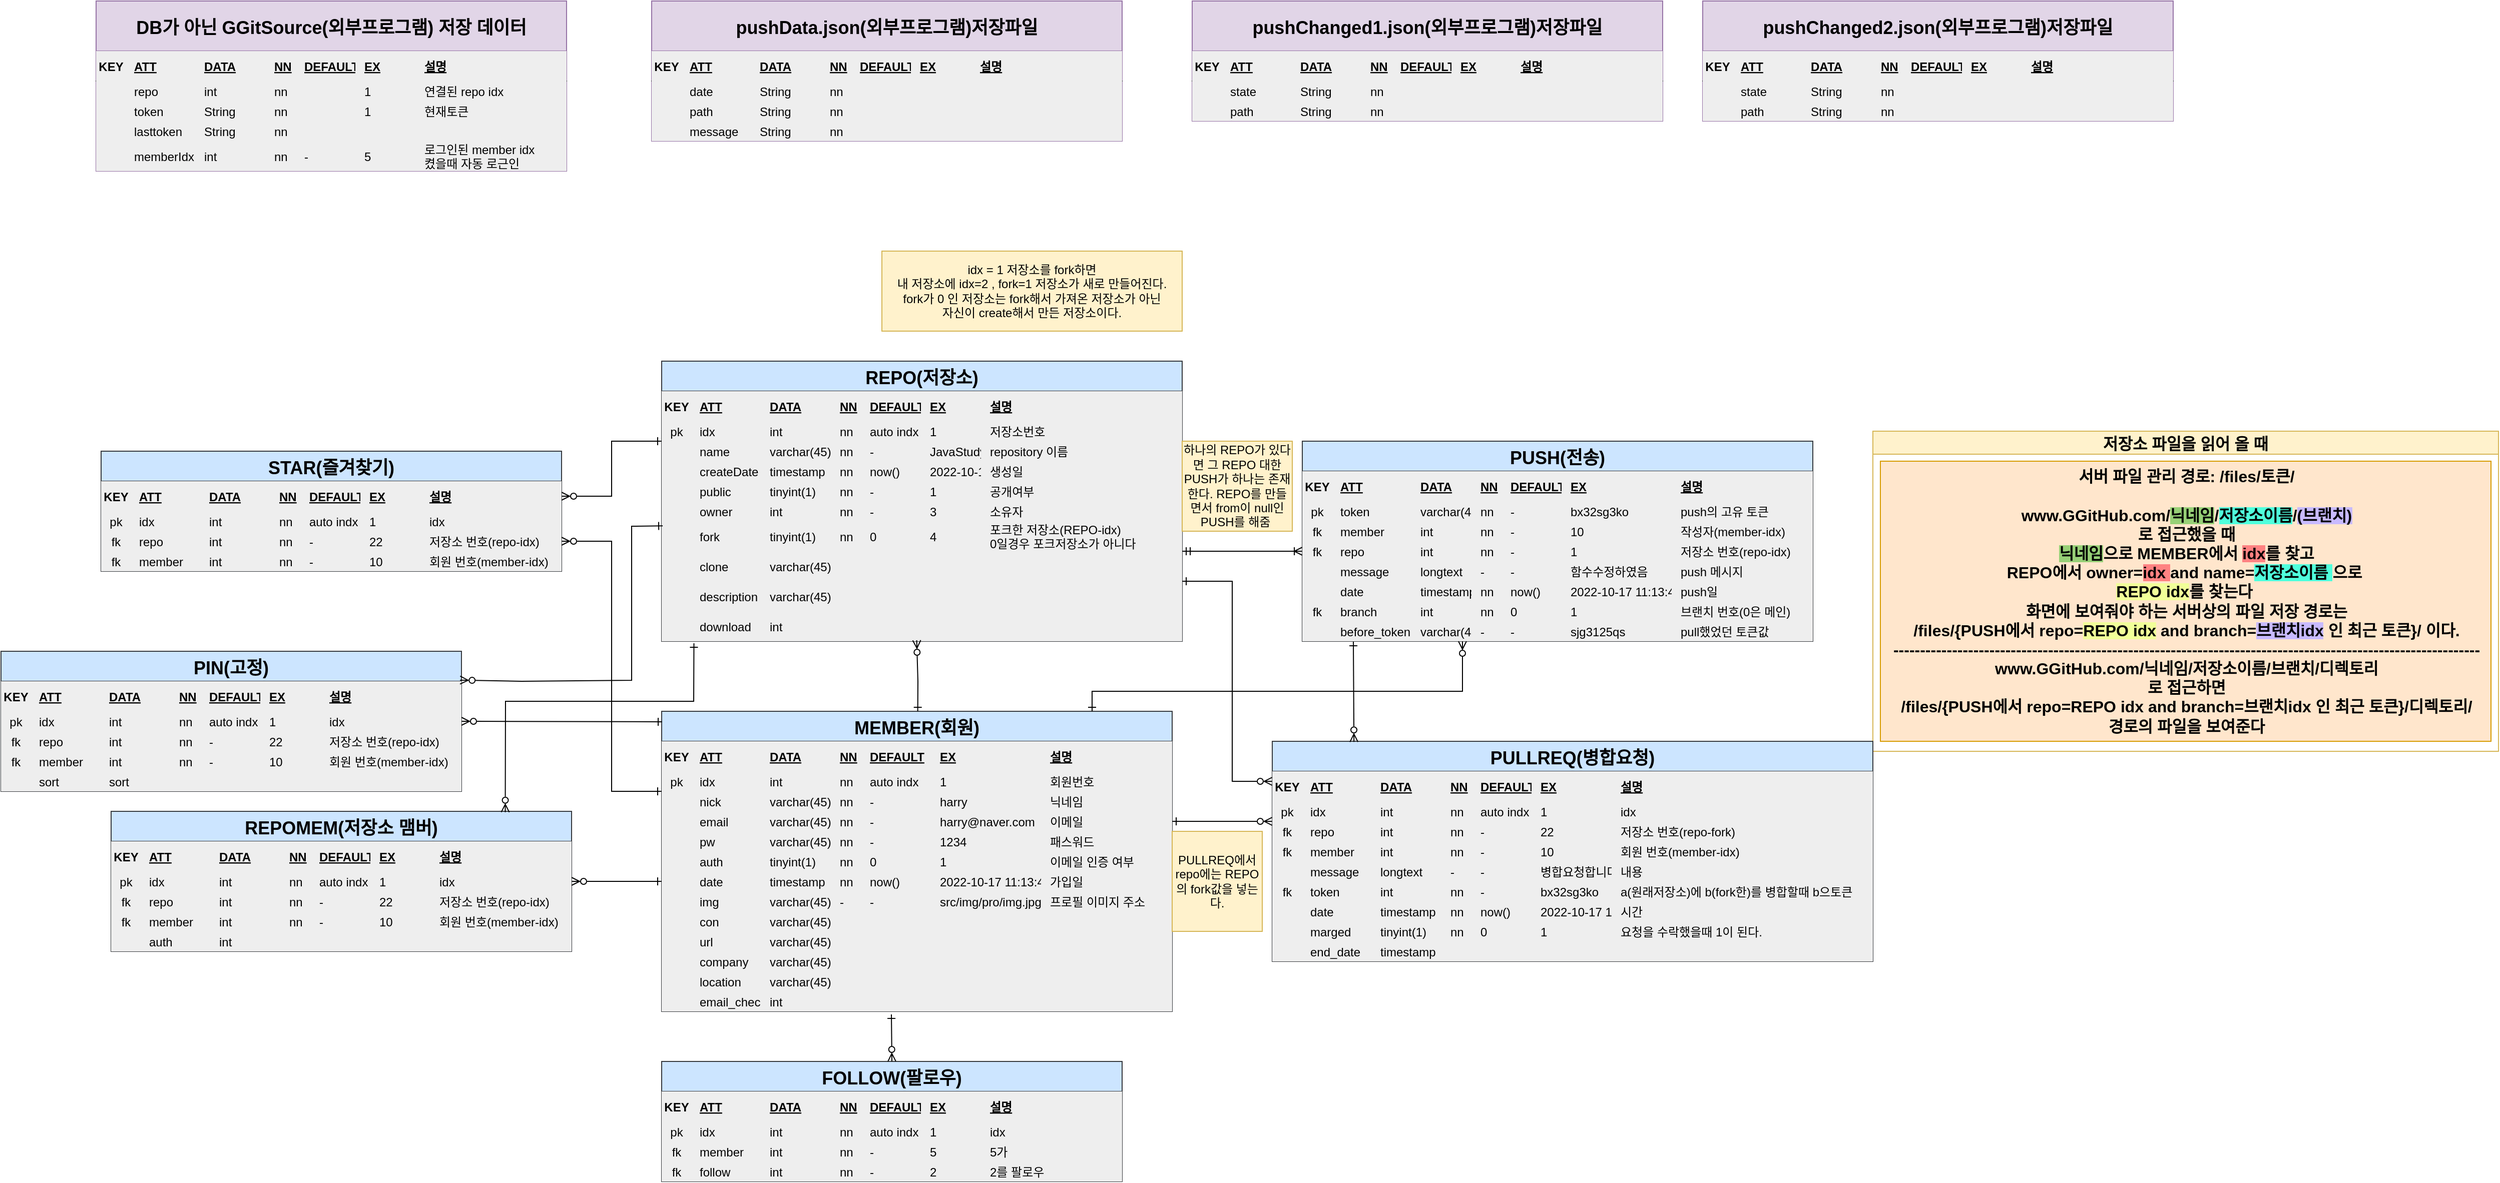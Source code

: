 <mxfile version="20.5.3" type="github">
  <diagram id="R2lEEEUBdFMjLlhIrx00" name="Page-1">
    <mxGraphModel dx="5572" dy="3695" grid="1" gridSize="10" guides="1" tooltips="1" connect="1" arrows="1" fold="1" page="1" pageScale="1" pageWidth="1200" pageHeight="1920" math="0" shadow="0" extFonts="Permanent Marker^https://fonts.googleapis.com/css?family=Permanent+Marker">
      <root>
        <mxCell id="0" />
        <mxCell id="1" parent="0" />
        <object label="MEMBER(회원)" idx="" id="C-vyLk0tnHw3VtMMgP7b-23">
          <mxCell style="shape=table;startSize=30;container=1;collapsible=1;childLayout=tableLayout;fixedRows=1;rowLines=0;fontStyle=1;align=center;resizeLast=1;fillColor=#cce5ff;strokeColor=#36393d;fontSize=18;" parent="1" vertex="1">
            <mxGeometry x="-1230" y="-730" width="510" height="300" as="geometry" />
          </mxCell>
        </object>
        <mxCell id="C-vyLk0tnHw3VtMMgP7b-24" value="" style="shape=partialRectangle;collapsible=0;dropTarget=0;pointerEvents=0;fillColor=#eeeeee;points=[[0,0.5],[1,0.5]];portConstraint=eastwest;top=0;left=0;right=0;bottom=1;strokeColor=#36393d;" parent="C-vyLk0tnHw3VtMMgP7b-23" vertex="1">
          <mxGeometry y="30" width="510" height="30" as="geometry" />
        </mxCell>
        <mxCell id="C-vyLk0tnHw3VtMMgP7b-25" value="KEY" style="shape=partialRectangle;overflow=hidden;connectable=0;fillColor=#eeeeee;top=0;left=0;bottom=0;right=0;fontStyle=1;strokeColor=#36393d;" parent="C-vyLk0tnHw3VtMMgP7b-24" vertex="1">
          <mxGeometry width="30" height="30" as="geometry">
            <mxRectangle width="30" height="30" as="alternateBounds" />
          </mxGeometry>
        </mxCell>
        <mxCell id="C-vyLk0tnHw3VtMMgP7b-26" value="ATT" style="shape=partialRectangle;overflow=hidden;connectable=0;fillColor=#eeeeee;top=0;left=0;bottom=0;right=0;align=left;spacingLeft=6;fontStyle=5;strokeColor=#36393d;" parent="C-vyLk0tnHw3VtMMgP7b-24" vertex="1">
          <mxGeometry x="30" width="70" height="30" as="geometry">
            <mxRectangle width="70" height="30" as="alternateBounds" />
          </mxGeometry>
        </mxCell>
        <mxCell id="lmOcfVDpMMb4SoSBJFk1-18" value="DATA" style="shape=partialRectangle;overflow=hidden;connectable=0;fillColor=#eeeeee;top=0;left=0;bottom=0;right=0;align=left;spacingLeft=6;fontStyle=5;strokeColor=#36393d;" parent="C-vyLk0tnHw3VtMMgP7b-24" vertex="1">
          <mxGeometry x="100" width="70" height="30" as="geometry">
            <mxRectangle width="70" height="30" as="alternateBounds" />
          </mxGeometry>
        </mxCell>
        <mxCell id="lmOcfVDpMMb4SoSBJFk1-21" value="NN" style="shape=partialRectangle;overflow=hidden;connectable=0;fillColor=#eeeeee;top=0;left=0;bottom=0;right=0;align=left;spacingLeft=6;fontStyle=5;strokeColor=#36393d;" parent="C-vyLk0tnHw3VtMMgP7b-24" vertex="1">
          <mxGeometry x="170" width="30" height="30" as="geometry">
            <mxRectangle width="30" height="30" as="alternateBounds" />
          </mxGeometry>
        </mxCell>
        <mxCell id="lmOcfVDpMMb4SoSBJFk1-23" value="DEFAULT" style="shape=partialRectangle;overflow=hidden;connectable=0;fillColor=#eeeeee;top=0;left=0;bottom=0;right=0;align=left;spacingLeft=6;fontStyle=5;strokeColor=#36393d;" parent="C-vyLk0tnHw3VtMMgP7b-24" vertex="1">
          <mxGeometry x="200" width="70" height="30" as="geometry">
            <mxRectangle width="70" height="30" as="alternateBounds" />
          </mxGeometry>
        </mxCell>
        <mxCell id="lmOcfVDpMMb4SoSBJFk1-63" value="EX" style="shape=partialRectangle;overflow=hidden;connectable=0;fillColor=#eeeeee;top=0;left=0;bottom=0;right=0;align=left;spacingLeft=6;fontStyle=5;strokeColor=#36393d;" parent="C-vyLk0tnHw3VtMMgP7b-24" vertex="1">
          <mxGeometry x="270" width="110" height="30" as="geometry">
            <mxRectangle width="110" height="30" as="alternateBounds" />
          </mxGeometry>
        </mxCell>
        <mxCell id="yEf2gbcgYrwrFwAvnMjx-94" value="설명" style="shape=partialRectangle;overflow=hidden;connectable=0;fillColor=#eeeeee;top=0;left=0;bottom=0;right=0;align=left;spacingLeft=6;fontStyle=5;strokeColor=#36393d;" parent="C-vyLk0tnHw3VtMMgP7b-24" vertex="1">
          <mxGeometry x="380" width="130" height="30" as="geometry">
            <mxRectangle width="130" height="30" as="alternateBounds" />
          </mxGeometry>
        </mxCell>
        <mxCell id="lmOcfVDpMMb4SoSBJFk1-57" style="shape=partialRectangle;collapsible=0;dropTarget=0;pointerEvents=0;fillColor=#eeeeee;points=[[0,0.5],[1,0.5]];portConstraint=eastwest;top=0;left=0;right=0;bottom=0;strokeColor=#36393d;" parent="C-vyLk0tnHw3VtMMgP7b-23" vertex="1">
          <mxGeometry y="60" width="510" height="20" as="geometry" />
        </mxCell>
        <mxCell id="lmOcfVDpMMb4SoSBJFk1-58" value="pk" style="shape=partialRectangle;overflow=hidden;connectable=0;fillColor=#eeeeee;top=0;left=0;bottom=0;right=0;strokeColor=#36393d;" parent="lmOcfVDpMMb4SoSBJFk1-57" vertex="1">
          <mxGeometry width="30" height="20" as="geometry">
            <mxRectangle width="30" height="20" as="alternateBounds" />
          </mxGeometry>
        </mxCell>
        <mxCell id="lmOcfVDpMMb4SoSBJFk1-59" value="idx" style="shape=partialRectangle;overflow=hidden;connectable=0;fillColor=#eeeeee;top=0;left=0;bottom=0;right=0;align=left;spacingLeft=6;strokeColor=#36393d;" parent="lmOcfVDpMMb4SoSBJFk1-57" vertex="1">
          <mxGeometry x="30" width="70" height="20" as="geometry">
            <mxRectangle width="70" height="20" as="alternateBounds" />
          </mxGeometry>
        </mxCell>
        <mxCell id="lmOcfVDpMMb4SoSBJFk1-60" value="int" style="shape=partialRectangle;overflow=hidden;connectable=0;fillColor=#eeeeee;top=0;left=0;bottom=0;right=0;align=left;spacingLeft=6;strokeColor=#36393d;" parent="lmOcfVDpMMb4SoSBJFk1-57" vertex="1">
          <mxGeometry x="100" width="70" height="20" as="geometry">
            <mxRectangle width="70" height="20" as="alternateBounds" />
          </mxGeometry>
        </mxCell>
        <mxCell id="lmOcfVDpMMb4SoSBJFk1-61" value="nn" style="shape=partialRectangle;overflow=hidden;connectable=0;fillColor=#eeeeee;top=0;left=0;bottom=0;right=0;align=left;spacingLeft=6;strokeColor=#36393d;" parent="lmOcfVDpMMb4SoSBJFk1-57" vertex="1">
          <mxGeometry x="170" width="30" height="20" as="geometry">
            <mxRectangle width="30" height="20" as="alternateBounds" />
          </mxGeometry>
        </mxCell>
        <mxCell id="lmOcfVDpMMb4SoSBJFk1-62" value="auto indx" style="shape=partialRectangle;overflow=hidden;connectable=0;fillColor=#eeeeee;top=0;left=0;bottom=0;right=0;align=left;spacingLeft=6;strokeColor=#36393d;" parent="lmOcfVDpMMb4SoSBJFk1-57" vertex="1">
          <mxGeometry x="200" width="70" height="20" as="geometry">
            <mxRectangle width="70" height="20" as="alternateBounds" />
          </mxGeometry>
        </mxCell>
        <mxCell id="lmOcfVDpMMb4SoSBJFk1-64" value="1" style="shape=partialRectangle;overflow=hidden;connectable=0;fillColor=#eeeeee;top=0;left=0;bottom=0;right=0;align=left;spacingLeft=6;strokeColor=#36393d;" parent="lmOcfVDpMMb4SoSBJFk1-57" vertex="1">
          <mxGeometry x="270" width="110" height="20" as="geometry">
            <mxRectangle width="110" height="20" as="alternateBounds" />
          </mxGeometry>
        </mxCell>
        <mxCell id="yEf2gbcgYrwrFwAvnMjx-95" value="회원번호" style="shape=partialRectangle;overflow=hidden;connectable=0;fillColor=#eeeeee;top=0;left=0;bottom=0;right=0;align=left;spacingLeft=6;strokeColor=#36393d;" parent="lmOcfVDpMMb4SoSBJFk1-57" vertex="1">
          <mxGeometry x="380" width="130" height="20" as="geometry">
            <mxRectangle width="130" height="20" as="alternateBounds" />
          </mxGeometry>
        </mxCell>
        <mxCell id="C-vyLk0tnHw3VtMMgP7b-27" value="" style="shape=partialRectangle;collapsible=0;dropTarget=0;pointerEvents=0;fillColor=#eeeeee;points=[[0,0.5],[1,0.5]];portConstraint=eastwest;top=0;left=0;right=0;bottom=0;strokeColor=#36393d;" parent="C-vyLk0tnHw3VtMMgP7b-23" vertex="1">
          <mxGeometry y="80" width="510" height="20" as="geometry" />
        </mxCell>
        <mxCell id="C-vyLk0tnHw3VtMMgP7b-28" value="" style="shape=partialRectangle;overflow=hidden;connectable=0;fillColor=#eeeeee;top=0;left=0;bottom=0;right=0;strokeColor=#36393d;" parent="C-vyLk0tnHw3VtMMgP7b-27" vertex="1">
          <mxGeometry width="30" height="20" as="geometry">
            <mxRectangle width="30" height="20" as="alternateBounds" />
          </mxGeometry>
        </mxCell>
        <mxCell id="C-vyLk0tnHw3VtMMgP7b-29" value="nick" style="shape=partialRectangle;overflow=hidden;connectable=0;fillColor=#eeeeee;top=0;left=0;bottom=0;right=0;align=left;spacingLeft=6;strokeColor=#36393d;" parent="C-vyLk0tnHw3VtMMgP7b-27" vertex="1">
          <mxGeometry x="30" width="70" height="20" as="geometry">
            <mxRectangle width="70" height="20" as="alternateBounds" />
          </mxGeometry>
        </mxCell>
        <mxCell id="lmOcfVDpMMb4SoSBJFk1-19" value="varchar(45)" style="shape=partialRectangle;overflow=hidden;connectable=0;fillColor=#eeeeee;top=0;left=0;bottom=0;right=0;align=left;spacingLeft=6;strokeColor=#36393d;" parent="C-vyLk0tnHw3VtMMgP7b-27" vertex="1">
          <mxGeometry x="100" width="70" height="20" as="geometry">
            <mxRectangle width="70" height="20" as="alternateBounds" />
          </mxGeometry>
        </mxCell>
        <mxCell id="lmOcfVDpMMb4SoSBJFk1-22" value="nn" style="shape=partialRectangle;overflow=hidden;connectable=0;fillColor=#eeeeee;top=0;left=0;bottom=0;right=0;align=left;spacingLeft=6;strokeColor=#36393d;" parent="C-vyLk0tnHw3VtMMgP7b-27" vertex="1">
          <mxGeometry x="170" width="30" height="20" as="geometry">
            <mxRectangle width="30" height="20" as="alternateBounds" />
          </mxGeometry>
        </mxCell>
        <mxCell id="lmOcfVDpMMb4SoSBJFk1-24" value="-" style="shape=partialRectangle;overflow=hidden;connectable=0;fillColor=#eeeeee;top=0;left=0;bottom=0;right=0;align=left;spacingLeft=6;strokeColor=#36393d;" parent="C-vyLk0tnHw3VtMMgP7b-27" vertex="1">
          <mxGeometry x="200" width="70" height="20" as="geometry">
            <mxRectangle width="70" height="20" as="alternateBounds" />
          </mxGeometry>
        </mxCell>
        <mxCell id="lmOcfVDpMMb4SoSBJFk1-65" value="harry" style="shape=partialRectangle;overflow=hidden;connectable=0;fillColor=#eeeeee;top=0;left=0;bottom=0;right=0;align=left;spacingLeft=6;strokeColor=#36393d;" parent="C-vyLk0tnHw3VtMMgP7b-27" vertex="1">
          <mxGeometry x="270" width="110" height="20" as="geometry">
            <mxRectangle width="110" height="20" as="alternateBounds" />
          </mxGeometry>
        </mxCell>
        <mxCell id="yEf2gbcgYrwrFwAvnMjx-96" value="닉네임" style="shape=partialRectangle;overflow=hidden;connectable=0;fillColor=#eeeeee;top=0;left=0;bottom=0;right=0;align=left;spacingLeft=6;strokeColor=#36393d;" parent="C-vyLk0tnHw3VtMMgP7b-27" vertex="1">
          <mxGeometry x="380" width="130" height="20" as="geometry">
            <mxRectangle width="130" height="20" as="alternateBounds" />
          </mxGeometry>
        </mxCell>
        <mxCell id="lmOcfVDpMMb4SoSBJFk1-25" style="shape=partialRectangle;collapsible=0;dropTarget=0;pointerEvents=0;fillColor=#eeeeee;points=[[0,0.5],[1,0.5]];portConstraint=eastwest;top=0;left=0;right=0;bottom=0;strokeColor=#36393d;" parent="C-vyLk0tnHw3VtMMgP7b-23" vertex="1">
          <mxGeometry y="100" width="510" height="20" as="geometry" />
        </mxCell>
        <mxCell id="lmOcfVDpMMb4SoSBJFk1-26" style="shape=partialRectangle;overflow=hidden;connectable=0;fillColor=#eeeeee;top=0;left=0;bottom=0;right=0;strokeColor=#36393d;" parent="lmOcfVDpMMb4SoSBJFk1-25" vertex="1">
          <mxGeometry width="30" height="20" as="geometry">
            <mxRectangle width="30" height="20" as="alternateBounds" />
          </mxGeometry>
        </mxCell>
        <mxCell id="lmOcfVDpMMb4SoSBJFk1-27" value="email" style="shape=partialRectangle;overflow=hidden;connectable=0;fillColor=#eeeeee;top=0;left=0;bottom=0;right=0;align=left;spacingLeft=6;strokeColor=#36393d;" parent="lmOcfVDpMMb4SoSBJFk1-25" vertex="1">
          <mxGeometry x="30" width="70" height="20" as="geometry">
            <mxRectangle width="70" height="20" as="alternateBounds" />
          </mxGeometry>
        </mxCell>
        <mxCell id="lmOcfVDpMMb4SoSBJFk1-28" value="varchar(45)" style="shape=partialRectangle;overflow=hidden;connectable=0;fillColor=#eeeeee;top=0;left=0;bottom=0;right=0;align=left;spacingLeft=6;strokeColor=#36393d;" parent="lmOcfVDpMMb4SoSBJFk1-25" vertex="1">
          <mxGeometry x="100" width="70" height="20" as="geometry">
            <mxRectangle width="70" height="20" as="alternateBounds" />
          </mxGeometry>
        </mxCell>
        <mxCell id="lmOcfVDpMMb4SoSBJFk1-29" value="nn" style="shape=partialRectangle;overflow=hidden;connectable=0;fillColor=#eeeeee;top=0;left=0;bottom=0;right=0;align=left;spacingLeft=6;strokeColor=#36393d;" parent="lmOcfVDpMMb4SoSBJFk1-25" vertex="1">
          <mxGeometry x="170" width="30" height="20" as="geometry">
            <mxRectangle width="30" height="20" as="alternateBounds" />
          </mxGeometry>
        </mxCell>
        <mxCell id="lmOcfVDpMMb4SoSBJFk1-30" value="-" style="shape=partialRectangle;overflow=hidden;connectable=0;fillColor=#eeeeee;top=0;left=0;bottom=0;right=0;align=left;spacingLeft=6;strokeColor=#36393d;" parent="lmOcfVDpMMb4SoSBJFk1-25" vertex="1">
          <mxGeometry x="200" width="70" height="20" as="geometry">
            <mxRectangle width="70" height="20" as="alternateBounds" />
          </mxGeometry>
        </mxCell>
        <mxCell id="lmOcfVDpMMb4SoSBJFk1-66" value="harry@naver.com" style="shape=partialRectangle;overflow=hidden;connectable=0;fillColor=#eeeeee;top=0;left=0;bottom=0;right=0;align=left;spacingLeft=6;strokeColor=#36393d;" parent="lmOcfVDpMMb4SoSBJFk1-25" vertex="1">
          <mxGeometry x="270" width="110" height="20" as="geometry">
            <mxRectangle width="110" height="20" as="alternateBounds" />
          </mxGeometry>
        </mxCell>
        <mxCell id="yEf2gbcgYrwrFwAvnMjx-97" value="이메일" style="shape=partialRectangle;overflow=hidden;connectable=0;fillColor=#eeeeee;top=0;left=0;bottom=0;right=0;align=left;spacingLeft=6;strokeColor=#36393d;" parent="lmOcfVDpMMb4SoSBJFk1-25" vertex="1">
          <mxGeometry x="380" width="130" height="20" as="geometry">
            <mxRectangle width="130" height="20" as="alternateBounds" />
          </mxGeometry>
        </mxCell>
        <mxCell id="lmOcfVDpMMb4SoSBJFk1-45" style="shape=partialRectangle;collapsible=0;dropTarget=0;pointerEvents=0;fillColor=#eeeeee;points=[[0,0.5],[1,0.5]];portConstraint=eastwest;top=0;left=0;right=0;bottom=0;strokeColor=#36393d;" parent="C-vyLk0tnHw3VtMMgP7b-23" vertex="1">
          <mxGeometry y="120" width="510" height="20" as="geometry" />
        </mxCell>
        <mxCell id="lmOcfVDpMMb4SoSBJFk1-46" style="shape=partialRectangle;overflow=hidden;connectable=0;fillColor=#eeeeee;top=0;left=0;bottom=0;right=0;strokeColor=#36393d;" parent="lmOcfVDpMMb4SoSBJFk1-45" vertex="1">
          <mxGeometry width="30" height="20" as="geometry">
            <mxRectangle width="30" height="20" as="alternateBounds" />
          </mxGeometry>
        </mxCell>
        <mxCell id="lmOcfVDpMMb4SoSBJFk1-47" value="pw " style="shape=partialRectangle;overflow=hidden;connectable=0;fillColor=#eeeeee;top=0;left=0;bottom=0;right=0;align=left;spacingLeft=6;strokeColor=#36393d;" parent="lmOcfVDpMMb4SoSBJFk1-45" vertex="1">
          <mxGeometry x="30" width="70" height="20" as="geometry">
            <mxRectangle width="70" height="20" as="alternateBounds" />
          </mxGeometry>
        </mxCell>
        <mxCell id="lmOcfVDpMMb4SoSBJFk1-48" value="varchar(45)" style="shape=partialRectangle;overflow=hidden;connectable=0;fillColor=#eeeeee;top=0;left=0;bottom=0;right=0;align=left;spacingLeft=6;strokeColor=#36393d;" parent="lmOcfVDpMMb4SoSBJFk1-45" vertex="1">
          <mxGeometry x="100" width="70" height="20" as="geometry">
            <mxRectangle width="70" height="20" as="alternateBounds" />
          </mxGeometry>
        </mxCell>
        <mxCell id="lmOcfVDpMMb4SoSBJFk1-49" value="nn" style="shape=partialRectangle;overflow=hidden;connectable=0;fillColor=#eeeeee;top=0;left=0;bottom=0;right=0;align=left;spacingLeft=6;strokeColor=#36393d;" parent="lmOcfVDpMMb4SoSBJFk1-45" vertex="1">
          <mxGeometry x="170" width="30" height="20" as="geometry">
            <mxRectangle width="30" height="20" as="alternateBounds" />
          </mxGeometry>
        </mxCell>
        <mxCell id="lmOcfVDpMMb4SoSBJFk1-50" value="-" style="shape=partialRectangle;overflow=hidden;connectable=0;fillColor=#eeeeee;top=0;left=0;bottom=0;right=0;align=left;spacingLeft=6;strokeColor=#36393d;" parent="lmOcfVDpMMb4SoSBJFk1-45" vertex="1">
          <mxGeometry x="200" width="70" height="20" as="geometry">
            <mxRectangle width="70" height="20" as="alternateBounds" />
          </mxGeometry>
        </mxCell>
        <mxCell id="lmOcfVDpMMb4SoSBJFk1-67" value="1234" style="shape=partialRectangle;overflow=hidden;connectable=0;fillColor=#eeeeee;top=0;left=0;bottom=0;right=0;align=left;spacingLeft=6;strokeColor=#36393d;" parent="lmOcfVDpMMb4SoSBJFk1-45" vertex="1">
          <mxGeometry x="270" width="110" height="20" as="geometry">
            <mxRectangle width="110" height="20" as="alternateBounds" />
          </mxGeometry>
        </mxCell>
        <mxCell id="yEf2gbcgYrwrFwAvnMjx-98" value="패스워드" style="shape=partialRectangle;overflow=hidden;connectable=0;fillColor=#eeeeee;top=0;left=0;bottom=0;right=0;align=left;spacingLeft=6;strokeColor=#36393d;" parent="lmOcfVDpMMb4SoSBJFk1-45" vertex="1">
          <mxGeometry x="380" width="130" height="20" as="geometry">
            <mxRectangle width="130" height="20" as="alternateBounds" />
          </mxGeometry>
        </mxCell>
        <mxCell id="lmOcfVDpMMb4SoSBJFk1-39" style="shape=partialRectangle;collapsible=0;dropTarget=0;pointerEvents=0;fillColor=#eeeeee;points=[[0,0.5],[1,0.5]];portConstraint=eastwest;top=0;left=0;right=0;bottom=0;strokeColor=#36393d;" parent="C-vyLk0tnHw3VtMMgP7b-23" vertex="1">
          <mxGeometry y="140" width="510" height="20" as="geometry" />
        </mxCell>
        <mxCell id="lmOcfVDpMMb4SoSBJFk1-40" style="shape=partialRectangle;overflow=hidden;connectable=0;fillColor=#eeeeee;top=0;left=0;bottom=0;right=0;strokeColor=#36393d;" parent="lmOcfVDpMMb4SoSBJFk1-39" vertex="1">
          <mxGeometry width="30" height="20" as="geometry">
            <mxRectangle width="30" height="20" as="alternateBounds" />
          </mxGeometry>
        </mxCell>
        <mxCell id="lmOcfVDpMMb4SoSBJFk1-41" value="auth" style="shape=partialRectangle;overflow=hidden;connectable=0;fillColor=#eeeeee;top=0;left=0;bottom=0;right=0;align=left;spacingLeft=6;strokeColor=#36393d;" parent="lmOcfVDpMMb4SoSBJFk1-39" vertex="1">
          <mxGeometry x="30" width="70" height="20" as="geometry">
            <mxRectangle width="70" height="20" as="alternateBounds" />
          </mxGeometry>
        </mxCell>
        <mxCell id="lmOcfVDpMMb4SoSBJFk1-42" value="tinyint(1)" style="shape=partialRectangle;overflow=hidden;connectable=0;fillColor=#eeeeee;top=0;left=0;bottom=0;right=0;align=left;spacingLeft=6;strokeColor=#36393d;" parent="lmOcfVDpMMb4SoSBJFk1-39" vertex="1">
          <mxGeometry x="100" width="70" height="20" as="geometry">
            <mxRectangle width="70" height="20" as="alternateBounds" />
          </mxGeometry>
        </mxCell>
        <mxCell id="lmOcfVDpMMb4SoSBJFk1-43" value="nn" style="shape=partialRectangle;overflow=hidden;connectable=0;fillColor=#eeeeee;top=0;left=0;bottom=0;right=0;align=left;spacingLeft=6;strokeColor=#36393d;" parent="lmOcfVDpMMb4SoSBJFk1-39" vertex="1">
          <mxGeometry x="170" width="30" height="20" as="geometry">
            <mxRectangle width="30" height="20" as="alternateBounds" />
          </mxGeometry>
        </mxCell>
        <mxCell id="lmOcfVDpMMb4SoSBJFk1-44" value="0" style="shape=partialRectangle;overflow=hidden;connectable=0;fillColor=#eeeeee;top=0;left=0;bottom=0;right=0;align=left;spacingLeft=6;strokeColor=#36393d;" parent="lmOcfVDpMMb4SoSBJFk1-39" vertex="1">
          <mxGeometry x="200" width="70" height="20" as="geometry">
            <mxRectangle width="70" height="20" as="alternateBounds" />
          </mxGeometry>
        </mxCell>
        <mxCell id="lmOcfVDpMMb4SoSBJFk1-68" value="1" style="shape=partialRectangle;overflow=hidden;connectable=0;fillColor=#eeeeee;top=0;left=0;bottom=0;right=0;align=left;spacingLeft=6;strokeColor=#36393d;" parent="lmOcfVDpMMb4SoSBJFk1-39" vertex="1">
          <mxGeometry x="270" width="110" height="20" as="geometry">
            <mxRectangle width="110" height="20" as="alternateBounds" />
          </mxGeometry>
        </mxCell>
        <mxCell id="yEf2gbcgYrwrFwAvnMjx-99" value="이메일 인증 여부" style="shape=partialRectangle;overflow=hidden;connectable=0;fillColor=#eeeeee;top=0;left=0;bottom=0;right=0;align=left;spacingLeft=6;strokeColor=#36393d;" parent="lmOcfVDpMMb4SoSBJFk1-39" vertex="1">
          <mxGeometry x="380" width="130" height="20" as="geometry">
            <mxRectangle width="130" height="20" as="alternateBounds" />
          </mxGeometry>
        </mxCell>
        <mxCell id="lmOcfVDpMMb4SoSBJFk1-33" style="shape=partialRectangle;collapsible=0;dropTarget=0;pointerEvents=0;fillColor=#eeeeee;points=[[0,0.5],[1,0.5]];portConstraint=eastwest;top=0;left=0;right=0;bottom=0;strokeColor=#36393d;" parent="C-vyLk0tnHw3VtMMgP7b-23" vertex="1">
          <mxGeometry y="160" width="510" height="20" as="geometry" />
        </mxCell>
        <mxCell id="lmOcfVDpMMb4SoSBJFk1-34" style="shape=partialRectangle;overflow=hidden;connectable=0;fillColor=#eeeeee;top=0;left=0;bottom=0;right=0;strokeColor=#36393d;" parent="lmOcfVDpMMb4SoSBJFk1-33" vertex="1">
          <mxGeometry width="30" height="20" as="geometry">
            <mxRectangle width="30" height="20" as="alternateBounds" />
          </mxGeometry>
        </mxCell>
        <mxCell id="lmOcfVDpMMb4SoSBJFk1-35" value="date" style="shape=partialRectangle;overflow=hidden;connectable=0;fillColor=#eeeeee;top=0;left=0;bottom=0;right=0;align=left;spacingLeft=6;strokeColor=#36393d;" parent="lmOcfVDpMMb4SoSBJFk1-33" vertex="1">
          <mxGeometry x="30" width="70" height="20" as="geometry">
            <mxRectangle width="70" height="20" as="alternateBounds" />
          </mxGeometry>
        </mxCell>
        <mxCell id="lmOcfVDpMMb4SoSBJFk1-36" value="timestamp" style="shape=partialRectangle;overflow=hidden;connectable=0;fillColor=#eeeeee;top=0;left=0;bottom=0;right=0;align=left;spacingLeft=6;strokeColor=#36393d;" parent="lmOcfVDpMMb4SoSBJFk1-33" vertex="1">
          <mxGeometry x="100" width="70" height="20" as="geometry">
            <mxRectangle width="70" height="20" as="alternateBounds" />
          </mxGeometry>
        </mxCell>
        <mxCell id="lmOcfVDpMMb4SoSBJFk1-37" value="nn" style="shape=partialRectangle;overflow=hidden;connectable=0;fillColor=#eeeeee;top=0;left=0;bottom=0;right=0;align=left;spacingLeft=6;strokeColor=#36393d;" parent="lmOcfVDpMMb4SoSBJFk1-33" vertex="1">
          <mxGeometry x="170" width="30" height="20" as="geometry">
            <mxRectangle width="30" height="20" as="alternateBounds" />
          </mxGeometry>
        </mxCell>
        <mxCell id="lmOcfVDpMMb4SoSBJFk1-38" value="now()" style="shape=partialRectangle;overflow=hidden;connectable=0;fillColor=#eeeeee;top=0;left=0;bottom=0;right=0;align=left;spacingLeft=6;strokeColor=#36393d;" parent="lmOcfVDpMMb4SoSBJFk1-33" vertex="1">
          <mxGeometry x="200" width="70" height="20" as="geometry">
            <mxRectangle width="70" height="20" as="alternateBounds" />
          </mxGeometry>
        </mxCell>
        <mxCell id="lmOcfVDpMMb4SoSBJFk1-69" value="2022-10-17 11:13:46" style="shape=partialRectangle;overflow=hidden;connectable=0;fillColor=#eeeeee;top=0;left=0;bottom=0;right=0;align=left;spacingLeft=6;strokeColor=#36393d;" parent="lmOcfVDpMMb4SoSBJFk1-33" vertex="1">
          <mxGeometry x="270" width="110" height="20" as="geometry">
            <mxRectangle width="110" height="20" as="alternateBounds" />
          </mxGeometry>
        </mxCell>
        <mxCell id="yEf2gbcgYrwrFwAvnMjx-100" value="가입일" style="shape=partialRectangle;overflow=hidden;connectable=0;fillColor=#eeeeee;top=0;left=0;bottom=0;right=0;align=left;spacingLeft=6;strokeColor=#36393d;" parent="lmOcfVDpMMb4SoSBJFk1-33" vertex="1">
          <mxGeometry x="380" width="130" height="20" as="geometry">
            <mxRectangle width="130" height="20" as="alternateBounds" />
          </mxGeometry>
        </mxCell>
        <mxCell id="yEf2gbcgYrwrFwAvnMjx-418" style="shape=partialRectangle;collapsible=0;dropTarget=0;pointerEvents=0;fillColor=#eeeeee;points=[[0,0.5],[1,0.5]];portConstraint=eastwest;top=0;left=0;right=0;bottom=0;strokeColor=#36393d;" parent="C-vyLk0tnHw3VtMMgP7b-23" vertex="1">
          <mxGeometry y="180" width="510" height="20" as="geometry" />
        </mxCell>
        <mxCell id="yEf2gbcgYrwrFwAvnMjx-419" style="shape=partialRectangle;overflow=hidden;connectable=0;fillColor=#eeeeee;top=0;left=0;bottom=0;right=0;strokeColor=#36393d;" parent="yEf2gbcgYrwrFwAvnMjx-418" vertex="1">
          <mxGeometry width="30" height="20" as="geometry">
            <mxRectangle width="30" height="20" as="alternateBounds" />
          </mxGeometry>
        </mxCell>
        <mxCell id="yEf2gbcgYrwrFwAvnMjx-420" value="img" style="shape=partialRectangle;overflow=hidden;connectable=0;fillColor=#eeeeee;top=0;left=0;bottom=0;right=0;align=left;spacingLeft=6;strokeColor=#36393d;" parent="yEf2gbcgYrwrFwAvnMjx-418" vertex="1">
          <mxGeometry x="30" width="70" height="20" as="geometry">
            <mxRectangle width="70" height="20" as="alternateBounds" />
          </mxGeometry>
        </mxCell>
        <mxCell id="yEf2gbcgYrwrFwAvnMjx-421" value="varchar(45)" style="shape=partialRectangle;overflow=hidden;connectable=0;fillColor=#eeeeee;top=0;left=0;bottom=0;right=0;align=left;spacingLeft=6;strokeColor=#36393d;" parent="yEf2gbcgYrwrFwAvnMjx-418" vertex="1">
          <mxGeometry x="100" width="70" height="20" as="geometry">
            <mxRectangle width="70" height="20" as="alternateBounds" />
          </mxGeometry>
        </mxCell>
        <mxCell id="yEf2gbcgYrwrFwAvnMjx-422" value="-" style="shape=partialRectangle;overflow=hidden;connectable=0;fillColor=#eeeeee;top=0;left=0;bottom=0;right=0;align=left;spacingLeft=6;strokeColor=#36393d;" parent="yEf2gbcgYrwrFwAvnMjx-418" vertex="1">
          <mxGeometry x="170" width="30" height="20" as="geometry">
            <mxRectangle width="30" height="20" as="alternateBounds" />
          </mxGeometry>
        </mxCell>
        <mxCell id="yEf2gbcgYrwrFwAvnMjx-423" value="-" style="shape=partialRectangle;overflow=hidden;connectable=0;fillColor=#eeeeee;top=0;left=0;bottom=0;right=0;align=left;spacingLeft=6;strokeColor=#36393d;" parent="yEf2gbcgYrwrFwAvnMjx-418" vertex="1">
          <mxGeometry x="200" width="70" height="20" as="geometry">
            <mxRectangle width="70" height="20" as="alternateBounds" />
          </mxGeometry>
        </mxCell>
        <mxCell id="yEf2gbcgYrwrFwAvnMjx-424" value="src/img/pro/img.jpg" style="shape=partialRectangle;overflow=hidden;connectable=0;fillColor=#eeeeee;top=0;left=0;bottom=0;right=0;align=left;spacingLeft=6;strokeColor=#36393d;" parent="yEf2gbcgYrwrFwAvnMjx-418" vertex="1">
          <mxGeometry x="270" width="110" height="20" as="geometry">
            <mxRectangle width="110" height="20" as="alternateBounds" />
          </mxGeometry>
        </mxCell>
        <mxCell id="yEf2gbcgYrwrFwAvnMjx-425" value="프로필 이미지 주소" style="shape=partialRectangle;overflow=hidden;connectable=0;fillColor=#eeeeee;top=0;left=0;bottom=0;right=0;align=left;spacingLeft=6;strokeColor=#36393d;" parent="yEf2gbcgYrwrFwAvnMjx-418" vertex="1">
          <mxGeometry x="380" width="130" height="20" as="geometry">
            <mxRectangle width="130" height="20" as="alternateBounds" />
          </mxGeometry>
        </mxCell>
        <mxCell id="BbEBZRn4t34f_dOa32Nt-43" style="shape=partialRectangle;collapsible=0;dropTarget=0;pointerEvents=0;fillColor=#eeeeee;points=[[0,0.5],[1,0.5]];portConstraint=eastwest;top=0;left=0;right=0;bottom=0;strokeColor=#36393d;" vertex="1" parent="C-vyLk0tnHw3VtMMgP7b-23">
          <mxGeometry y="200" width="510" height="20" as="geometry" />
        </mxCell>
        <mxCell id="BbEBZRn4t34f_dOa32Nt-44" style="shape=partialRectangle;overflow=hidden;connectable=0;fillColor=#eeeeee;top=0;left=0;bottom=0;right=0;strokeColor=#36393d;" vertex="1" parent="BbEBZRn4t34f_dOa32Nt-43">
          <mxGeometry width="30" height="20" as="geometry">
            <mxRectangle width="30" height="20" as="alternateBounds" />
          </mxGeometry>
        </mxCell>
        <mxCell id="BbEBZRn4t34f_dOa32Nt-45" value="con" style="shape=partialRectangle;overflow=hidden;connectable=0;fillColor=#eeeeee;top=0;left=0;bottom=0;right=0;align=left;spacingLeft=6;strokeColor=#36393d;" vertex="1" parent="BbEBZRn4t34f_dOa32Nt-43">
          <mxGeometry x="30" width="70" height="20" as="geometry">
            <mxRectangle width="70" height="20" as="alternateBounds" />
          </mxGeometry>
        </mxCell>
        <mxCell id="BbEBZRn4t34f_dOa32Nt-46" value="varchar(45)" style="shape=partialRectangle;overflow=hidden;connectable=0;fillColor=#eeeeee;top=0;left=0;bottom=0;right=0;align=left;spacingLeft=6;strokeColor=#36393d;" vertex="1" parent="BbEBZRn4t34f_dOa32Nt-43">
          <mxGeometry x="100" width="70" height="20" as="geometry">
            <mxRectangle width="70" height="20" as="alternateBounds" />
          </mxGeometry>
        </mxCell>
        <mxCell id="BbEBZRn4t34f_dOa32Nt-47" style="shape=partialRectangle;overflow=hidden;connectable=0;fillColor=#eeeeee;top=0;left=0;bottom=0;right=0;align=left;spacingLeft=6;strokeColor=#36393d;" vertex="1" parent="BbEBZRn4t34f_dOa32Nt-43">
          <mxGeometry x="170" width="30" height="20" as="geometry">
            <mxRectangle width="30" height="20" as="alternateBounds" />
          </mxGeometry>
        </mxCell>
        <mxCell id="BbEBZRn4t34f_dOa32Nt-48" style="shape=partialRectangle;overflow=hidden;connectable=0;fillColor=#eeeeee;top=0;left=0;bottom=0;right=0;align=left;spacingLeft=6;strokeColor=#36393d;" vertex="1" parent="BbEBZRn4t34f_dOa32Nt-43">
          <mxGeometry x="200" width="70" height="20" as="geometry">
            <mxRectangle width="70" height="20" as="alternateBounds" />
          </mxGeometry>
        </mxCell>
        <mxCell id="BbEBZRn4t34f_dOa32Nt-49" style="shape=partialRectangle;overflow=hidden;connectable=0;fillColor=#eeeeee;top=0;left=0;bottom=0;right=0;align=left;spacingLeft=6;strokeColor=#36393d;" vertex="1" parent="BbEBZRn4t34f_dOa32Nt-43">
          <mxGeometry x="270" width="110" height="20" as="geometry">
            <mxRectangle width="110" height="20" as="alternateBounds" />
          </mxGeometry>
        </mxCell>
        <mxCell id="BbEBZRn4t34f_dOa32Nt-50" style="shape=partialRectangle;overflow=hidden;connectable=0;fillColor=#eeeeee;top=0;left=0;bottom=0;right=0;align=left;spacingLeft=6;strokeColor=#36393d;" vertex="1" parent="BbEBZRn4t34f_dOa32Nt-43">
          <mxGeometry x="380" width="130" height="20" as="geometry">
            <mxRectangle width="130" height="20" as="alternateBounds" />
          </mxGeometry>
        </mxCell>
        <mxCell id="BbEBZRn4t34f_dOa32Nt-51" style="shape=partialRectangle;collapsible=0;dropTarget=0;pointerEvents=0;fillColor=#eeeeee;points=[[0,0.5],[1,0.5]];portConstraint=eastwest;top=0;left=0;right=0;bottom=0;strokeColor=#36393d;" vertex="1" parent="C-vyLk0tnHw3VtMMgP7b-23">
          <mxGeometry y="220" width="510" height="20" as="geometry" />
        </mxCell>
        <mxCell id="BbEBZRn4t34f_dOa32Nt-52" style="shape=partialRectangle;overflow=hidden;connectable=0;fillColor=#eeeeee;top=0;left=0;bottom=0;right=0;strokeColor=#36393d;" vertex="1" parent="BbEBZRn4t34f_dOa32Nt-51">
          <mxGeometry width="30" height="20" as="geometry">
            <mxRectangle width="30" height="20" as="alternateBounds" />
          </mxGeometry>
        </mxCell>
        <mxCell id="BbEBZRn4t34f_dOa32Nt-53" value="url" style="shape=partialRectangle;overflow=hidden;connectable=0;fillColor=#eeeeee;top=0;left=0;bottom=0;right=0;align=left;spacingLeft=6;strokeColor=#36393d;" vertex="1" parent="BbEBZRn4t34f_dOa32Nt-51">
          <mxGeometry x="30" width="70" height="20" as="geometry">
            <mxRectangle width="70" height="20" as="alternateBounds" />
          </mxGeometry>
        </mxCell>
        <mxCell id="BbEBZRn4t34f_dOa32Nt-54" value="varchar(45)" style="shape=partialRectangle;overflow=hidden;connectable=0;fillColor=#eeeeee;top=0;left=0;bottom=0;right=0;align=left;spacingLeft=6;strokeColor=#36393d;" vertex="1" parent="BbEBZRn4t34f_dOa32Nt-51">
          <mxGeometry x="100" width="70" height="20" as="geometry">
            <mxRectangle width="70" height="20" as="alternateBounds" />
          </mxGeometry>
        </mxCell>
        <mxCell id="BbEBZRn4t34f_dOa32Nt-55" style="shape=partialRectangle;overflow=hidden;connectable=0;fillColor=#eeeeee;top=0;left=0;bottom=0;right=0;align=left;spacingLeft=6;strokeColor=#36393d;" vertex="1" parent="BbEBZRn4t34f_dOa32Nt-51">
          <mxGeometry x="170" width="30" height="20" as="geometry">
            <mxRectangle width="30" height="20" as="alternateBounds" />
          </mxGeometry>
        </mxCell>
        <mxCell id="BbEBZRn4t34f_dOa32Nt-56" style="shape=partialRectangle;overflow=hidden;connectable=0;fillColor=#eeeeee;top=0;left=0;bottom=0;right=0;align=left;spacingLeft=6;strokeColor=#36393d;" vertex="1" parent="BbEBZRn4t34f_dOa32Nt-51">
          <mxGeometry x="200" width="70" height="20" as="geometry">
            <mxRectangle width="70" height="20" as="alternateBounds" />
          </mxGeometry>
        </mxCell>
        <mxCell id="BbEBZRn4t34f_dOa32Nt-57" style="shape=partialRectangle;overflow=hidden;connectable=0;fillColor=#eeeeee;top=0;left=0;bottom=0;right=0;align=left;spacingLeft=6;strokeColor=#36393d;" vertex="1" parent="BbEBZRn4t34f_dOa32Nt-51">
          <mxGeometry x="270" width="110" height="20" as="geometry">
            <mxRectangle width="110" height="20" as="alternateBounds" />
          </mxGeometry>
        </mxCell>
        <mxCell id="BbEBZRn4t34f_dOa32Nt-58" style="shape=partialRectangle;overflow=hidden;connectable=0;fillColor=#eeeeee;top=0;left=0;bottom=0;right=0;align=left;spacingLeft=6;strokeColor=#36393d;" vertex="1" parent="BbEBZRn4t34f_dOa32Nt-51">
          <mxGeometry x="380" width="130" height="20" as="geometry">
            <mxRectangle width="130" height="20" as="alternateBounds" />
          </mxGeometry>
        </mxCell>
        <mxCell id="BbEBZRn4t34f_dOa32Nt-59" style="shape=partialRectangle;collapsible=0;dropTarget=0;pointerEvents=0;fillColor=#eeeeee;points=[[0,0.5],[1,0.5]];portConstraint=eastwest;top=0;left=0;right=0;bottom=0;strokeColor=#36393d;" vertex="1" parent="C-vyLk0tnHw3VtMMgP7b-23">
          <mxGeometry y="240" width="510" height="20" as="geometry" />
        </mxCell>
        <mxCell id="BbEBZRn4t34f_dOa32Nt-60" style="shape=partialRectangle;overflow=hidden;connectable=0;fillColor=#eeeeee;top=0;left=0;bottom=0;right=0;strokeColor=#36393d;" vertex="1" parent="BbEBZRn4t34f_dOa32Nt-59">
          <mxGeometry width="30" height="20" as="geometry">
            <mxRectangle width="30" height="20" as="alternateBounds" />
          </mxGeometry>
        </mxCell>
        <mxCell id="BbEBZRn4t34f_dOa32Nt-61" value="company" style="shape=partialRectangle;overflow=hidden;connectable=0;fillColor=#eeeeee;top=0;left=0;bottom=0;right=0;align=left;spacingLeft=6;strokeColor=#36393d;" vertex="1" parent="BbEBZRn4t34f_dOa32Nt-59">
          <mxGeometry x="30" width="70" height="20" as="geometry">
            <mxRectangle width="70" height="20" as="alternateBounds" />
          </mxGeometry>
        </mxCell>
        <mxCell id="BbEBZRn4t34f_dOa32Nt-62" value="varchar(45)" style="shape=partialRectangle;overflow=hidden;connectable=0;fillColor=#eeeeee;top=0;left=0;bottom=0;right=0;align=left;spacingLeft=6;strokeColor=#36393d;" vertex="1" parent="BbEBZRn4t34f_dOa32Nt-59">
          <mxGeometry x="100" width="70" height="20" as="geometry">
            <mxRectangle width="70" height="20" as="alternateBounds" />
          </mxGeometry>
        </mxCell>
        <mxCell id="BbEBZRn4t34f_dOa32Nt-63" style="shape=partialRectangle;overflow=hidden;connectable=0;fillColor=#eeeeee;top=0;left=0;bottom=0;right=0;align=left;spacingLeft=6;strokeColor=#36393d;" vertex="1" parent="BbEBZRn4t34f_dOa32Nt-59">
          <mxGeometry x="170" width="30" height="20" as="geometry">
            <mxRectangle width="30" height="20" as="alternateBounds" />
          </mxGeometry>
        </mxCell>
        <mxCell id="BbEBZRn4t34f_dOa32Nt-64" style="shape=partialRectangle;overflow=hidden;connectable=0;fillColor=#eeeeee;top=0;left=0;bottom=0;right=0;align=left;spacingLeft=6;strokeColor=#36393d;" vertex="1" parent="BbEBZRn4t34f_dOa32Nt-59">
          <mxGeometry x="200" width="70" height="20" as="geometry">
            <mxRectangle width="70" height="20" as="alternateBounds" />
          </mxGeometry>
        </mxCell>
        <mxCell id="BbEBZRn4t34f_dOa32Nt-65" style="shape=partialRectangle;overflow=hidden;connectable=0;fillColor=#eeeeee;top=0;left=0;bottom=0;right=0;align=left;spacingLeft=6;strokeColor=#36393d;" vertex="1" parent="BbEBZRn4t34f_dOa32Nt-59">
          <mxGeometry x="270" width="110" height="20" as="geometry">
            <mxRectangle width="110" height="20" as="alternateBounds" />
          </mxGeometry>
        </mxCell>
        <mxCell id="BbEBZRn4t34f_dOa32Nt-66" style="shape=partialRectangle;overflow=hidden;connectable=0;fillColor=#eeeeee;top=0;left=0;bottom=0;right=0;align=left;spacingLeft=6;strokeColor=#36393d;" vertex="1" parent="BbEBZRn4t34f_dOa32Nt-59">
          <mxGeometry x="380" width="130" height="20" as="geometry">
            <mxRectangle width="130" height="20" as="alternateBounds" />
          </mxGeometry>
        </mxCell>
        <mxCell id="BbEBZRn4t34f_dOa32Nt-67" style="shape=partialRectangle;collapsible=0;dropTarget=0;pointerEvents=0;fillColor=#eeeeee;points=[[0,0.5],[1,0.5]];portConstraint=eastwest;top=0;left=0;right=0;bottom=0;strokeColor=#36393d;" vertex="1" parent="C-vyLk0tnHw3VtMMgP7b-23">
          <mxGeometry y="260" width="510" height="20" as="geometry" />
        </mxCell>
        <mxCell id="BbEBZRn4t34f_dOa32Nt-68" style="shape=partialRectangle;overflow=hidden;connectable=0;fillColor=#eeeeee;top=0;left=0;bottom=0;right=0;strokeColor=#36393d;" vertex="1" parent="BbEBZRn4t34f_dOa32Nt-67">
          <mxGeometry width="30" height="20" as="geometry">
            <mxRectangle width="30" height="20" as="alternateBounds" />
          </mxGeometry>
        </mxCell>
        <mxCell id="BbEBZRn4t34f_dOa32Nt-69" value="location" style="shape=partialRectangle;overflow=hidden;connectable=0;fillColor=#eeeeee;top=0;left=0;bottom=0;right=0;align=left;spacingLeft=6;strokeColor=#36393d;" vertex="1" parent="BbEBZRn4t34f_dOa32Nt-67">
          <mxGeometry x="30" width="70" height="20" as="geometry">
            <mxRectangle width="70" height="20" as="alternateBounds" />
          </mxGeometry>
        </mxCell>
        <mxCell id="BbEBZRn4t34f_dOa32Nt-70" value="varchar(45)" style="shape=partialRectangle;overflow=hidden;connectable=0;fillColor=#eeeeee;top=0;left=0;bottom=0;right=0;align=left;spacingLeft=6;strokeColor=#36393d;" vertex="1" parent="BbEBZRn4t34f_dOa32Nt-67">
          <mxGeometry x="100" width="70" height="20" as="geometry">
            <mxRectangle width="70" height="20" as="alternateBounds" />
          </mxGeometry>
        </mxCell>
        <mxCell id="BbEBZRn4t34f_dOa32Nt-71" style="shape=partialRectangle;overflow=hidden;connectable=0;fillColor=#eeeeee;top=0;left=0;bottom=0;right=0;align=left;spacingLeft=6;strokeColor=#36393d;" vertex="1" parent="BbEBZRn4t34f_dOa32Nt-67">
          <mxGeometry x="170" width="30" height="20" as="geometry">
            <mxRectangle width="30" height="20" as="alternateBounds" />
          </mxGeometry>
        </mxCell>
        <mxCell id="BbEBZRn4t34f_dOa32Nt-72" style="shape=partialRectangle;overflow=hidden;connectable=0;fillColor=#eeeeee;top=0;left=0;bottom=0;right=0;align=left;spacingLeft=6;strokeColor=#36393d;" vertex="1" parent="BbEBZRn4t34f_dOa32Nt-67">
          <mxGeometry x="200" width="70" height="20" as="geometry">
            <mxRectangle width="70" height="20" as="alternateBounds" />
          </mxGeometry>
        </mxCell>
        <mxCell id="BbEBZRn4t34f_dOa32Nt-73" style="shape=partialRectangle;overflow=hidden;connectable=0;fillColor=#eeeeee;top=0;left=0;bottom=0;right=0;align=left;spacingLeft=6;strokeColor=#36393d;" vertex="1" parent="BbEBZRn4t34f_dOa32Nt-67">
          <mxGeometry x="270" width="110" height="20" as="geometry">
            <mxRectangle width="110" height="20" as="alternateBounds" />
          </mxGeometry>
        </mxCell>
        <mxCell id="BbEBZRn4t34f_dOa32Nt-74" style="shape=partialRectangle;overflow=hidden;connectable=0;fillColor=#eeeeee;top=0;left=0;bottom=0;right=0;align=left;spacingLeft=6;strokeColor=#36393d;" vertex="1" parent="BbEBZRn4t34f_dOa32Nt-67">
          <mxGeometry x="380" width="130" height="20" as="geometry">
            <mxRectangle width="130" height="20" as="alternateBounds" />
          </mxGeometry>
        </mxCell>
        <mxCell id="BbEBZRn4t34f_dOa32Nt-77" style="shape=partialRectangle;collapsible=0;dropTarget=0;pointerEvents=0;fillColor=#eeeeee;points=[[0,0.5],[1,0.5]];portConstraint=eastwest;top=0;left=0;right=0;bottom=0;strokeColor=#36393d;" vertex="1" parent="C-vyLk0tnHw3VtMMgP7b-23">
          <mxGeometry y="280" width="510" height="20" as="geometry" />
        </mxCell>
        <mxCell id="BbEBZRn4t34f_dOa32Nt-78" style="shape=partialRectangle;overflow=hidden;connectable=0;fillColor=#eeeeee;top=0;left=0;bottom=0;right=0;strokeColor=#36393d;" vertex="1" parent="BbEBZRn4t34f_dOa32Nt-77">
          <mxGeometry width="30" height="20" as="geometry">
            <mxRectangle width="30" height="20" as="alternateBounds" />
          </mxGeometry>
        </mxCell>
        <mxCell id="BbEBZRn4t34f_dOa32Nt-79" value="email_check" style="shape=partialRectangle;overflow=hidden;connectable=0;fillColor=#eeeeee;top=0;left=0;bottom=0;right=0;align=left;spacingLeft=6;strokeColor=#36393d;" vertex="1" parent="BbEBZRn4t34f_dOa32Nt-77">
          <mxGeometry x="30" width="70" height="20" as="geometry">
            <mxRectangle width="70" height="20" as="alternateBounds" />
          </mxGeometry>
        </mxCell>
        <mxCell id="BbEBZRn4t34f_dOa32Nt-80" value="int" style="shape=partialRectangle;overflow=hidden;connectable=0;fillColor=#eeeeee;top=0;left=0;bottom=0;right=0;align=left;spacingLeft=6;strokeColor=#36393d;" vertex="1" parent="BbEBZRn4t34f_dOa32Nt-77">
          <mxGeometry x="100" width="70" height="20" as="geometry">
            <mxRectangle width="70" height="20" as="alternateBounds" />
          </mxGeometry>
        </mxCell>
        <mxCell id="BbEBZRn4t34f_dOa32Nt-81" style="shape=partialRectangle;overflow=hidden;connectable=0;fillColor=#eeeeee;top=0;left=0;bottom=0;right=0;align=left;spacingLeft=6;strokeColor=#36393d;" vertex="1" parent="BbEBZRn4t34f_dOa32Nt-77">
          <mxGeometry x="170" width="30" height="20" as="geometry">
            <mxRectangle width="30" height="20" as="alternateBounds" />
          </mxGeometry>
        </mxCell>
        <mxCell id="BbEBZRn4t34f_dOa32Nt-82" style="shape=partialRectangle;overflow=hidden;connectable=0;fillColor=#eeeeee;top=0;left=0;bottom=0;right=0;align=left;spacingLeft=6;strokeColor=#36393d;" vertex="1" parent="BbEBZRn4t34f_dOa32Nt-77">
          <mxGeometry x="200" width="70" height="20" as="geometry">
            <mxRectangle width="70" height="20" as="alternateBounds" />
          </mxGeometry>
        </mxCell>
        <mxCell id="BbEBZRn4t34f_dOa32Nt-83" style="shape=partialRectangle;overflow=hidden;connectable=0;fillColor=#eeeeee;top=0;left=0;bottom=0;right=0;align=left;spacingLeft=6;strokeColor=#36393d;" vertex="1" parent="BbEBZRn4t34f_dOa32Nt-77">
          <mxGeometry x="270" width="110" height="20" as="geometry">
            <mxRectangle width="110" height="20" as="alternateBounds" />
          </mxGeometry>
        </mxCell>
        <mxCell id="BbEBZRn4t34f_dOa32Nt-84" style="shape=partialRectangle;overflow=hidden;connectable=0;fillColor=#eeeeee;top=0;left=0;bottom=0;right=0;align=left;spacingLeft=6;strokeColor=#36393d;" vertex="1" parent="BbEBZRn4t34f_dOa32Nt-77">
          <mxGeometry x="380" width="130" height="20" as="geometry">
            <mxRectangle width="130" height="20" as="alternateBounds" />
          </mxGeometry>
        </mxCell>
        <object label="REPO(저장소)" idx="" id="yEf2gbcgYrwrFwAvnMjx-303">
          <mxCell style="shape=table;startSize=30;container=1;collapsible=1;childLayout=tableLayout;fixedRows=1;rowLines=0;fontStyle=1;align=center;resizeLast=1;fillColor=#cce5ff;strokeColor=#36393d;fontSize=18;" parent="1" vertex="1">
            <mxGeometry x="-1230" y="-1080" width="520" height="280" as="geometry" />
          </mxCell>
        </object>
        <mxCell id="yEf2gbcgYrwrFwAvnMjx-304" value="" style="shape=partialRectangle;collapsible=0;dropTarget=0;pointerEvents=0;fillColor=#eeeeee;points=[[0,0.5],[1,0.5]];portConstraint=eastwest;top=0;left=0;right=0;bottom=1;strokeColor=#36393d;" parent="yEf2gbcgYrwrFwAvnMjx-303" vertex="1">
          <mxGeometry y="30" width="520" height="30" as="geometry" />
        </mxCell>
        <mxCell id="yEf2gbcgYrwrFwAvnMjx-305" value="KEY" style="shape=partialRectangle;overflow=hidden;connectable=0;fillColor=#eeeeee;top=0;left=0;bottom=0;right=0;fontStyle=1;strokeColor=#36393d;" parent="yEf2gbcgYrwrFwAvnMjx-304" vertex="1">
          <mxGeometry width="30" height="30" as="geometry">
            <mxRectangle width="30" height="30" as="alternateBounds" />
          </mxGeometry>
        </mxCell>
        <mxCell id="yEf2gbcgYrwrFwAvnMjx-306" value="ATT" style="shape=partialRectangle;overflow=hidden;connectable=0;fillColor=#eeeeee;top=0;left=0;bottom=0;right=0;align=left;spacingLeft=6;fontStyle=5;strokeColor=#36393d;" parent="yEf2gbcgYrwrFwAvnMjx-304" vertex="1">
          <mxGeometry x="30" width="70" height="30" as="geometry">
            <mxRectangle width="70" height="30" as="alternateBounds" />
          </mxGeometry>
        </mxCell>
        <mxCell id="yEf2gbcgYrwrFwAvnMjx-307" value="DATA" style="shape=partialRectangle;overflow=hidden;connectable=0;fillColor=#eeeeee;top=0;left=0;bottom=0;right=0;align=left;spacingLeft=6;fontStyle=5;strokeColor=#36393d;" parent="yEf2gbcgYrwrFwAvnMjx-304" vertex="1">
          <mxGeometry x="100" width="70" height="30" as="geometry">
            <mxRectangle width="70" height="30" as="alternateBounds" />
          </mxGeometry>
        </mxCell>
        <mxCell id="yEf2gbcgYrwrFwAvnMjx-308" value="NN" style="shape=partialRectangle;overflow=hidden;connectable=0;fillColor=#eeeeee;top=0;left=0;bottom=0;right=0;align=left;spacingLeft=6;fontStyle=5;strokeColor=#36393d;" parent="yEf2gbcgYrwrFwAvnMjx-304" vertex="1">
          <mxGeometry x="170" width="30" height="30" as="geometry">
            <mxRectangle width="30" height="30" as="alternateBounds" />
          </mxGeometry>
        </mxCell>
        <mxCell id="yEf2gbcgYrwrFwAvnMjx-309" value="DEFAULT" style="shape=partialRectangle;overflow=hidden;connectable=0;fillColor=#eeeeee;top=0;left=0;bottom=0;right=0;align=left;spacingLeft=6;fontStyle=5;strokeColor=#36393d;" parent="yEf2gbcgYrwrFwAvnMjx-304" vertex="1">
          <mxGeometry x="200" width="60" height="30" as="geometry">
            <mxRectangle width="60" height="30" as="alternateBounds" />
          </mxGeometry>
        </mxCell>
        <mxCell id="yEf2gbcgYrwrFwAvnMjx-310" value="EX" style="shape=partialRectangle;overflow=hidden;connectable=0;fillColor=#eeeeee;top=0;left=0;bottom=0;right=0;align=left;spacingLeft=6;fontStyle=5;strokeColor=#36393d;" parent="yEf2gbcgYrwrFwAvnMjx-304" vertex="1">
          <mxGeometry x="260" width="60" height="30" as="geometry">
            <mxRectangle width="60" height="30" as="alternateBounds" />
          </mxGeometry>
        </mxCell>
        <mxCell id="yEf2gbcgYrwrFwAvnMjx-311" value="설명" style="shape=partialRectangle;overflow=hidden;connectable=0;fillColor=#eeeeee;top=0;left=0;bottom=0;right=0;align=left;spacingLeft=6;fontStyle=5;strokeColor=#36393d;" parent="yEf2gbcgYrwrFwAvnMjx-304" vertex="1">
          <mxGeometry x="320" width="200" height="30" as="geometry">
            <mxRectangle width="200" height="30" as="alternateBounds" />
          </mxGeometry>
        </mxCell>
        <mxCell id="yEf2gbcgYrwrFwAvnMjx-312" style="shape=partialRectangle;collapsible=0;dropTarget=0;pointerEvents=0;fillColor=#eeeeee;points=[[0,0.5],[1,0.5]];portConstraint=eastwest;top=0;left=0;right=0;bottom=0;strokeColor=#36393d;" parent="yEf2gbcgYrwrFwAvnMjx-303" vertex="1">
          <mxGeometry y="60" width="520" height="20" as="geometry" />
        </mxCell>
        <mxCell id="yEf2gbcgYrwrFwAvnMjx-313" value="pk" style="shape=partialRectangle;overflow=hidden;connectable=0;fillColor=#eeeeee;top=0;left=0;bottom=0;right=0;strokeColor=#36393d;" parent="yEf2gbcgYrwrFwAvnMjx-312" vertex="1">
          <mxGeometry width="30" height="20" as="geometry">
            <mxRectangle width="30" height="20" as="alternateBounds" />
          </mxGeometry>
        </mxCell>
        <mxCell id="yEf2gbcgYrwrFwAvnMjx-314" value="idx" style="shape=partialRectangle;overflow=hidden;connectable=0;fillColor=#eeeeee;top=0;left=0;bottom=0;right=0;align=left;spacingLeft=6;strokeColor=#36393d;" parent="yEf2gbcgYrwrFwAvnMjx-312" vertex="1">
          <mxGeometry x="30" width="70" height="20" as="geometry">
            <mxRectangle width="70" height="20" as="alternateBounds" />
          </mxGeometry>
        </mxCell>
        <mxCell id="yEf2gbcgYrwrFwAvnMjx-315" value="int" style="shape=partialRectangle;overflow=hidden;connectable=0;fillColor=#eeeeee;top=0;left=0;bottom=0;right=0;align=left;spacingLeft=6;strokeColor=#36393d;" parent="yEf2gbcgYrwrFwAvnMjx-312" vertex="1">
          <mxGeometry x="100" width="70" height="20" as="geometry">
            <mxRectangle width="70" height="20" as="alternateBounds" />
          </mxGeometry>
        </mxCell>
        <mxCell id="yEf2gbcgYrwrFwAvnMjx-316" value="nn" style="shape=partialRectangle;overflow=hidden;connectable=0;fillColor=#eeeeee;top=0;left=0;bottom=0;right=0;align=left;spacingLeft=6;strokeColor=#36393d;" parent="yEf2gbcgYrwrFwAvnMjx-312" vertex="1">
          <mxGeometry x="170" width="30" height="20" as="geometry">
            <mxRectangle width="30" height="20" as="alternateBounds" />
          </mxGeometry>
        </mxCell>
        <mxCell id="yEf2gbcgYrwrFwAvnMjx-317" value="auto indx" style="shape=partialRectangle;overflow=hidden;connectable=0;fillColor=#eeeeee;top=0;left=0;bottom=0;right=0;align=left;spacingLeft=6;strokeColor=#36393d;" parent="yEf2gbcgYrwrFwAvnMjx-312" vertex="1">
          <mxGeometry x="200" width="60" height="20" as="geometry">
            <mxRectangle width="60" height="20" as="alternateBounds" />
          </mxGeometry>
        </mxCell>
        <mxCell id="yEf2gbcgYrwrFwAvnMjx-318" value="1" style="shape=partialRectangle;overflow=hidden;connectable=0;fillColor=#eeeeee;top=0;left=0;bottom=0;right=0;align=left;spacingLeft=6;strokeColor=#36393d;" parent="yEf2gbcgYrwrFwAvnMjx-312" vertex="1">
          <mxGeometry x="260" width="60" height="20" as="geometry">
            <mxRectangle width="60" height="20" as="alternateBounds" />
          </mxGeometry>
        </mxCell>
        <mxCell id="yEf2gbcgYrwrFwAvnMjx-319" value="저장소번호" style="shape=partialRectangle;overflow=hidden;connectable=0;fillColor=#eeeeee;top=0;left=0;bottom=0;right=0;align=left;spacingLeft=6;strokeColor=#36393d;" parent="yEf2gbcgYrwrFwAvnMjx-312" vertex="1">
          <mxGeometry x="320" width="200" height="20" as="geometry">
            <mxRectangle width="200" height="20" as="alternateBounds" />
          </mxGeometry>
        </mxCell>
        <mxCell id="yEf2gbcgYrwrFwAvnMjx-328" style="shape=partialRectangle;collapsible=0;dropTarget=0;pointerEvents=0;fillColor=#eeeeee;points=[[0,0.5],[1,0.5]];portConstraint=eastwest;top=0;left=0;right=0;bottom=0;strokeColor=#36393d;" parent="yEf2gbcgYrwrFwAvnMjx-303" vertex="1">
          <mxGeometry y="80" width="520" height="20" as="geometry" />
        </mxCell>
        <mxCell id="yEf2gbcgYrwrFwAvnMjx-329" style="shape=partialRectangle;overflow=hidden;connectable=0;fillColor=#eeeeee;top=0;left=0;bottom=0;right=0;strokeColor=#36393d;" parent="yEf2gbcgYrwrFwAvnMjx-328" vertex="1">
          <mxGeometry width="30" height="20" as="geometry">
            <mxRectangle width="30" height="20" as="alternateBounds" />
          </mxGeometry>
        </mxCell>
        <mxCell id="yEf2gbcgYrwrFwAvnMjx-330" value="name" style="shape=partialRectangle;overflow=hidden;connectable=0;fillColor=#eeeeee;top=0;left=0;bottom=0;right=0;align=left;spacingLeft=6;strokeColor=#36393d;" parent="yEf2gbcgYrwrFwAvnMjx-328" vertex="1">
          <mxGeometry x="30" width="70" height="20" as="geometry">
            <mxRectangle width="70" height="20" as="alternateBounds" />
          </mxGeometry>
        </mxCell>
        <mxCell id="yEf2gbcgYrwrFwAvnMjx-331" value="varchar(45)" style="shape=partialRectangle;overflow=hidden;connectable=0;fillColor=#eeeeee;top=0;left=0;bottom=0;right=0;align=left;spacingLeft=6;strokeColor=#36393d;" parent="yEf2gbcgYrwrFwAvnMjx-328" vertex="1">
          <mxGeometry x="100" width="70" height="20" as="geometry">
            <mxRectangle width="70" height="20" as="alternateBounds" />
          </mxGeometry>
        </mxCell>
        <mxCell id="yEf2gbcgYrwrFwAvnMjx-332" value="nn" style="shape=partialRectangle;overflow=hidden;connectable=0;fillColor=#eeeeee;top=0;left=0;bottom=0;right=0;align=left;spacingLeft=6;strokeColor=#36393d;" parent="yEf2gbcgYrwrFwAvnMjx-328" vertex="1">
          <mxGeometry x="170" width="30" height="20" as="geometry">
            <mxRectangle width="30" height="20" as="alternateBounds" />
          </mxGeometry>
        </mxCell>
        <mxCell id="yEf2gbcgYrwrFwAvnMjx-333" value="-" style="shape=partialRectangle;overflow=hidden;connectable=0;fillColor=#eeeeee;top=0;left=0;bottom=0;right=0;align=left;spacingLeft=6;strokeColor=#36393d;" parent="yEf2gbcgYrwrFwAvnMjx-328" vertex="1">
          <mxGeometry x="200" width="60" height="20" as="geometry">
            <mxRectangle width="60" height="20" as="alternateBounds" />
          </mxGeometry>
        </mxCell>
        <mxCell id="yEf2gbcgYrwrFwAvnMjx-334" value="JavaStudy" style="shape=partialRectangle;overflow=hidden;connectable=0;fillColor=#eeeeee;top=0;left=0;bottom=0;right=0;align=left;spacingLeft=6;strokeColor=#36393d;" parent="yEf2gbcgYrwrFwAvnMjx-328" vertex="1">
          <mxGeometry x="260" width="60" height="20" as="geometry">
            <mxRectangle width="60" height="20" as="alternateBounds" />
          </mxGeometry>
        </mxCell>
        <mxCell id="yEf2gbcgYrwrFwAvnMjx-335" value="repository 이름" style="shape=partialRectangle;overflow=hidden;connectable=0;fillColor=#eeeeee;top=0;left=0;bottom=0;right=0;align=left;spacingLeft=6;strokeColor=#36393d;" parent="yEf2gbcgYrwrFwAvnMjx-328" vertex="1">
          <mxGeometry x="320" width="200" height="20" as="geometry">
            <mxRectangle width="200" height="20" as="alternateBounds" />
          </mxGeometry>
        </mxCell>
        <mxCell id="yEf2gbcgYrwrFwAvnMjx-352" style="shape=partialRectangle;collapsible=0;dropTarget=0;pointerEvents=0;fillColor=#eeeeee;points=[[0,0.5],[1,0.5]];portConstraint=eastwest;top=0;left=0;right=0;bottom=0;strokeColor=#36393d;" parent="yEf2gbcgYrwrFwAvnMjx-303" vertex="1">
          <mxGeometry y="100" width="520" height="20" as="geometry" />
        </mxCell>
        <mxCell id="yEf2gbcgYrwrFwAvnMjx-353" style="shape=partialRectangle;overflow=hidden;connectable=0;fillColor=#eeeeee;top=0;left=0;bottom=0;right=0;strokeColor=#36393d;" parent="yEf2gbcgYrwrFwAvnMjx-352" vertex="1">
          <mxGeometry width="30" height="20" as="geometry">
            <mxRectangle width="30" height="20" as="alternateBounds" />
          </mxGeometry>
        </mxCell>
        <mxCell id="yEf2gbcgYrwrFwAvnMjx-354" value="createDate" style="shape=partialRectangle;overflow=hidden;connectable=0;fillColor=#eeeeee;top=0;left=0;bottom=0;right=0;align=left;spacingLeft=6;strokeColor=#36393d;" parent="yEf2gbcgYrwrFwAvnMjx-352" vertex="1">
          <mxGeometry x="30" width="70" height="20" as="geometry">
            <mxRectangle width="70" height="20" as="alternateBounds" />
          </mxGeometry>
        </mxCell>
        <mxCell id="yEf2gbcgYrwrFwAvnMjx-355" value="timestamp" style="shape=partialRectangle;overflow=hidden;connectable=0;fillColor=#eeeeee;top=0;left=0;bottom=0;right=0;align=left;spacingLeft=6;strokeColor=#36393d;" parent="yEf2gbcgYrwrFwAvnMjx-352" vertex="1">
          <mxGeometry x="100" width="70" height="20" as="geometry">
            <mxRectangle width="70" height="20" as="alternateBounds" />
          </mxGeometry>
        </mxCell>
        <mxCell id="yEf2gbcgYrwrFwAvnMjx-356" value="nn" style="shape=partialRectangle;overflow=hidden;connectable=0;fillColor=#eeeeee;top=0;left=0;bottom=0;right=0;align=left;spacingLeft=6;strokeColor=#36393d;" parent="yEf2gbcgYrwrFwAvnMjx-352" vertex="1">
          <mxGeometry x="170" width="30" height="20" as="geometry">
            <mxRectangle width="30" height="20" as="alternateBounds" />
          </mxGeometry>
        </mxCell>
        <mxCell id="yEf2gbcgYrwrFwAvnMjx-357" value="now()" style="shape=partialRectangle;overflow=hidden;connectable=0;fillColor=#eeeeee;top=0;left=0;bottom=0;right=0;align=left;spacingLeft=6;strokeColor=#36393d;" parent="yEf2gbcgYrwrFwAvnMjx-352" vertex="1">
          <mxGeometry x="200" width="60" height="20" as="geometry">
            <mxRectangle width="60" height="20" as="alternateBounds" />
          </mxGeometry>
        </mxCell>
        <mxCell id="yEf2gbcgYrwrFwAvnMjx-358" value="2022-10-17 11:13:46" style="shape=partialRectangle;overflow=hidden;connectable=0;fillColor=#eeeeee;top=0;left=0;bottom=0;right=0;align=left;spacingLeft=6;strokeColor=#36393d;" parent="yEf2gbcgYrwrFwAvnMjx-352" vertex="1">
          <mxGeometry x="260" width="60" height="20" as="geometry">
            <mxRectangle width="60" height="20" as="alternateBounds" />
          </mxGeometry>
        </mxCell>
        <mxCell id="yEf2gbcgYrwrFwAvnMjx-359" value="생성일" style="shape=partialRectangle;overflow=hidden;connectable=0;fillColor=#eeeeee;top=0;left=0;bottom=0;right=0;align=left;spacingLeft=6;strokeColor=#36393d;" parent="yEf2gbcgYrwrFwAvnMjx-352" vertex="1">
          <mxGeometry x="320" width="200" height="20" as="geometry">
            <mxRectangle width="200" height="20" as="alternateBounds" />
          </mxGeometry>
        </mxCell>
        <mxCell id="yEf2gbcgYrwrFwAvnMjx-360" style="shape=partialRectangle;collapsible=0;dropTarget=0;pointerEvents=0;fillColor=#eeeeee;points=[[0,0.5],[1,0.5]];portConstraint=eastwest;top=0;left=0;right=0;bottom=0;strokeColor=#36393d;" parent="yEf2gbcgYrwrFwAvnMjx-303" vertex="1">
          <mxGeometry y="120" width="520" height="20" as="geometry" />
        </mxCell>
        <mxCell id="yEf2gbcgYrwrFwAvnMjx-361" style="shape=partialRectangle;overflow=hidden;connectable=0;fillColor=#eeeeee;top=0;left=0;bottom=0;right=0;strokeColor=#36393d;" parent="yEf2gbcgYrwrFwAvnMjx-360" vertex="1">
          <mxGeometry width="30" height="20" as="geometry">
            <mxRectangle width="30" height="20" as="alternateBounds" />
          </mxGeometry>
        </mxCell>
        <mxCell id="yEf2gbcgYrwrFwAvnMjx-362" value="public" style="shape=partialRectangle;overflow=hidden;connectable=0;fillColor=#eeeeee;top=0;left=0;bottom=0;right=0;align=left;spacingLeft=6;strokeColor=#36393d;" parent="yEf2gbcgYrwrFwAvnMjx-360" vertex="1">
          <mxGeometry x="30" width="70" height="20" as="geometry">
            <mxRectangle width="70" height="20" as="alternateBounds" />
          </mxGeometry>
        </mxCell>
        <mxCell id="yEf2gbcgYrwrFwAvnMjx-363" value="tinyint(1)" style="shape=partialRectangle;overflow=hidden;connectable=0;fillColor=#eeeeee;top=0;left=0;bottom=0;right=0;align=left;spacingLeft=6;strokeColor=#36393d;" parent="yEf2gbcgYrwrFwAvnMjx-360" vertex="1">
          <mxGeometry x="100" width="70" height="20" as="geometry">
            <mxRectangle width="70" height="20" as="alternateBounds" />
          </mxGeometry>
        </mxCell>
        <mxCell id="yEf2gbcgYrwrFwAvnMjx-364" value="nn" style="shape=partialRectangle;overflow=hidden;connectable=0;fillColor=#eeeeee;top=0;left=0;bottom=0;right=0;align=left;spacingLeft=6;strokeColor=#36393d;" parent="yEf2gbcgYrwrFwAvnMjx-360" vertex="1">
          <mxGeometry x="170" width="30" height="20" as="geometry">
            <mxRectangle width="30" height="20" as="alternateBounds" />
          </mxGeometry>
        </mxCell>
        <mxCell id="yEf2gbcgYrwrFwAvnMjx-365" value="-" style="shape=partialRectangle;overflow=hidden;connectable=0;fillColor=#eeeeee;top=0;left=0;bottom=0;right=0;align=left;spacingLeft=6;strokeColor=#36393d;" parent="yEf2gbcgYrwrFwAvnMjx-360" vertex="1">
          <mxGeometry x="200" width="60" height="20" as="geometry">
            <mxRectangle width="60" height="20" as="alternateBounds" />
          </mxGeometry>
        </mxCell>
        <mxCell id="yEf2gbcgYrwrFwAvnMjx-366" value="1" style="shape=partialRectangle;overflow=hidden;connectable=0;fillColor=#eeeeee;top=0;left=0;bottom=0;right=0;align=left;spacingLeft=6;strokeColor=#36393d;" parent="yEf2gbcgYrwrFwAvnMjx-360" vertex="1">
          <mxGeometry x="260" width="60" height="20" as="geometry">
            <mxRectangle width="60" height="20" as="alternateBounds" />
          </mxGeometry>
        </mxCell>
        <mxCell id="yEf2gbcgYrwrFwAvnMjx-367" value="공개여부" style="shape=partialRectangle;overflow=hidden;connectable=0;fillColor=#eeeeee;top=0;left=0;bottom=0;right=0;align=left;spacingLeft=6;strokeColor=#36393d;" parent="yEf2gbcgYrwrFwAvnMjx-360" vertex="1">
          <mxGeometry x="320" width="200" height="20" as="geometry">
            <mxRectangle width="200" height="20" as="alternateBounds" />
          </mxGeometry>
        </mxCell>
        <mxCell id="jV_eMt8lWbeipAzmGlRH-1" style="shape=partialRectangle;collapsible=0;dropTarget=0;pointerEvents=0;fillColor=#eeeeee;points=[[0,0.5],[1,0.5]];portConstraint=eastwest;top=0;left=0;right=0;bottom=0;strokeColor=#36393d;" parent="yEf2gbcgYrwrFwAvnMjx-303" vertex="1">
          <mxGeometry y="140" width="520" height="20" as="geometry" />
        </mxCell>
        <mxCell id="jV_eMt8lWbeipAzmGlRH-2" style="shape=partialRectangle;overflow=hidden;connectable=0;fillColor=#eeeeee;top=0;left=0;bottom=0;right=0;strokeColor=#36393d;" parent="jV_eMt8lWbeipAzmGlRH-1" vertex="1">
          <mxGeometry width="30" height="20" as="geometry">
            <mxRectangle width="30" height="20" as="alternateBounds" />
          </mxGeometry>
        </mxCell>
        <mxCell id="jV_eMt8lWbeipAzmGlRH-3" value="owner" style="shape=partialRectangle;overflow=hidden;connectable=0;fillColor=#eeeeee;top=0;left=0;bottom=0;right=0;align=left;spacingLeft=6;strokeColor=#36393d;" parent="jV_eMt8lWbeipAzmGlRH-1" vertex="1">
          <mxGeometry x="30" width="70" height="20" as="geometry">
            <mxRectangle width="70" height="20" as="alternateBounds" />
          </mxGeometry>
        </mxCell>
        <mxCell id="jV_eMt8lWbeipAzmGlRH-4" value="int" style="shape=partialRectangle;overflow=hidden;connectable=0;fillColor=#eeeeee;top=0;left=0;bottom=0;right=0;align=left;spacingLeft=6;strokeColor=#36393d;" parent="jV_eMt8lWbeipAzmGlRH-1" vertex="1">
          <mxGeometry x="100" width="70" height="20" as="geometry">
            <mxRectangle width="70" height="20" as="alternateBounds" />
          </mxGeometry>
        </mxCell>
        <mxCell id="jV_eMt8lWbeipAzmGlRH-5" value="nn" style="shape=partialRectangle;overflow=hidden;connectable=0;fillColor=#eeeeee;top=0;left=0;bottom=0;right=0;align=left;spacingLeft=6;strokeColor=#36393d;" parent="jV_eMt8lWbeipAzmGlRH-1" vertex="1">
          <mxGeometry x="170" width="30" height="20" as="geometry">
            <mxRectangle width="30" height="20" as="alternateBounds" />
          </mxGeometry>
        </mxCell>
        <mxCell id="jV_eMt8lWbeipAzmGlRH-6" value="-" style="shape=partialRectangle;overflow=hidden;connectable=0;fillColor=#eeeeee;top=0;left=0;bottom=0;right=0;align=left;spacingLeft=6;strokeColor=#36393d;" parent="jV_eMt8lWbeipAzmGlRH-1" vertex="1">
          <mxGeometry x="200" width="60" height="20" as="geometry">
            <mxRectangle width="60" height="20" as="alternateBounds" />
          </mxGeometry>
        </mxCell>
        <mxCell id="jV_eMt8lWbeipAzmGlRH-7" value="3" style="shape=partialRectangle;overflow=hidden;connectable=0;fillColor=#eeeeee;top=0;left=0;bottom=0;right=0;align=left;spacingLeft=6;strokeColor=#36393d;" parent="jV_eMt8lWbeipAzmGlRH-1" vertex="1">
          <mxGeometry x="260" width="60" height="20" as="geometry">
            <mxRectangle width="60" height="20" as="alternateBounds" />
          </mxGeometry>
        </mxCell>
        <mxCell id="jV_eMt8lWbeipAzmGlRH-8" value="소유자" style="shape=partialRectangle;overflow=hidden;connectable=0;fillColor=#eeeeee;top=0;left=0;bottom=0;right=0;align=left;spacingLeft=6;strokeColor=#36393d;" parent="jV_eMt8lWbeipAzmGlRH-1" vertex="1">
          <mxGeometry x="320" width="200" height="20" as="geometry">
            <mxRectangle width="200" height="20" as="alternateBounds" />
          </mxGeometry>
        </mxCell>
        <mxCell id="jV_eMt8lWbeipAzmGlRH-54" style="shape=partialRectangle;collapsible=0;dropTarget=0;pointerEvents=0;fillColor=#eeeeee;points=[[0,0.5],[1,0.5]];portConstraint=eastwest;top=0;left=0;right=0;bottom=0;strokeColor=#36393d;" parent="yEf2gbcgYrwrFwAvnMjx-303" vertex="1">
          <mxGeometry y="160" width="520" height="30" as="geometry" />
        </mxCell>
        <mxCell id="jV_eMt8lWbeipAzmGlRH-55" style="shape=partialRectangle;overflow=hidden;connectable=0;fillColor=#eeeeee;top=0;left=0;bottom=0;right=0;strokeColor=#36393d;" parent="jV_eMt8lWbeipAzmGlRH-54" vertex="1">
          <mxGeometry width="30" height="30" as="geometry">
            <mxRectangle width="30" height="30" as="alternateBounds" />
          </mxGeometry>
        </mxCell>
        <mxCell id="jV_eMt8lWbeipAzmGlRH-56" value="fork" style="shape=partialRectangle;overflow=hidden;connectable=0;fillColor=#eeeeee;top=0;left=0;bottom=0;right=0;align=left;spacingLeft=6;strokeColor=#36393d;" parent="jV_eMt8lWbeipAzmGlRH-54" vertex="1">
          <mxGeometry x="30" width="70" height="30" as="geometry">
            <mxRectangle width="70" height="30" as="alternateBounds" />
          </mxGeometry>
        </mxCell>
        <mxCell id="jV_eMt8lWbeipAzmGlRH-57" value="tinyint(1)" style="shape=partialRectangle;overflow=hidden;connectable=0;fillColor=#eeeeee;top=0;left=0;bottom=0;right=0;align=left;spacingLeft=6;strokeColor=#36393d;" parent="jV_eMt8lWbeipAzmGlRH-54" vertex="1">
          <mxGeometry x="100" width="70" height="30" as="geometry">
            <mxRectangle width="70" height="30" as="alternateBounds" />
          </mxGeometry>
        </mxCell>
        <mxCell id="jV_eMt8lWbeipAzmGlRH-58" value="nn" style="shape=partialRectangle;overflow=hidden;connectable=0;fillColor=#eeeeee;top=0;left=0;bottom=0;right=0;align=left;spacingLeft=6;strokeColor=#36393d;" parent="jV_eMt8lWbeipAzmGlRH-54" vertex="1">
          <mxGeometry x="170" width="30" height="30" as="geometry">
            <mxRectangle width="30" height="30" as="alternateBounds" />
          </mxGeometry>
        </mxCell>
        <mxCell id="jV_eMt8lWbeipAzmGlRH-59" value="0" style="shape=partialRectangle;overflow=hidden;connectable=0;fillColor=#eeeeee;top=0;left=0;bottom=0;right=0;align=left;spacingLeft=6;strokeColor=#36393d;" parent="jV_eMt8lWbeipAzmGlRH-54" vertex="1">
          <mxGeometry x="200" width="60" height="30" as="geometry">
            <mxRectangle width="60" height="30" as="alternateBounds" />
          </mxGeometry>
        </mxCell>
        <mxCell id="jV_eMt8lWbeipAzmGlRH-60" value="4" style="shape=partialRectangle;overflow=hidden;connectable=0;fillColor=#eeeeee;top=0;left=0;bottom=0;right=0;align=left;spacingLeft=6;strokeColor=#36393d;" parent="jV_eMt8lWbeipAzmGlRH-54" vertex="1">
          <mxGeometry x="260" width="60" height="30" as="geometry">
            <mxRectangle width="60" height="30" as="alternateBounds" />
          </mxGeometry>
        </mxCell>
        <mxCell id="jV_eMt8lWbeipAzmGlRH-61" value="포크한 저장소(REPO-idx)&#xa;0일경우 포크저장소가 아니다" style="shape=partialRectangle;overflow=hidden;connectable=0;fillColor=#eeeeee;top=0;left=0;bottom=0;right=0;align=left;spacingLeft=6;strokeColor=#36393d;" parent="jV_eMt8lWbeipAzmGlRH-54" vertex="1">
          <mxGeometry x="320" width="200" height="30" as="geometry">
            <mxRectangle width="200" height="30" as="alternateBounds" />
          </mxGeometry>
        </mxCell>
        <mxCell id="BbEBZRn4t34f_dOa32Nt-170" style="shape=partialRectangle;collapsible=0;dropTarget=0;pointerEvents=0;fillColor=#eeeeee;points=[[0,0.5],[1,0.5]];portConstraint=eastwest;top=0;left=0;right=0;bottom=0;strokeColor=#36393d;" vertex="1" parent="yEf2gbcgYrwrFwAvnMjx-303">
          <mxGeometry y="190" width="520" height="30" as="geometry" />
        </mxCell>
        <mxCell id="BbEBZRn4t34f_dOa32Nt-171" style="shape=partialRectangle;overflow=hidden;connectable=0;fillColor=#eeeeee;top=0;left=0;bottom=0;right=0;strokeColor=#36393d;" vertex="1" parent="BbEBZRn4t34f_dOa32Nt-170">
          <mxGeometry width="30" height="30" as="geometry">
            <mxRectangle width="30" height="30" as="alternateBounds" />
          </mxGeometry>
        </mxCell>
        <mxCell id="BbEBZRn4t34f_dOa32Nt-172" value="clone" style="shape=partialRectangle;overflow=hidden;connectable=0;fillColor=#eeeeee;top=0;left=0;bottom=0;right=0;align=left;spacingLeft=6;strokeColor=#36393d;" vertex="1" parent="BbEBZRn4t34f_dOa32Nt-170">
          <mxGeometry x="30" width="70" height="30" as="geometry">
            <mxRectangle width="70" height="30" as="alternateBounds" />
          </mxGeometry>
        </mxCell>
        <mxCell id="BbEBZRn4t34f_dOa32Nt-173" value="varchar(45)" style="shape=partialRectangle;overflow=hidden;connectable=0;fillColor=#eeeeee;top=0;left=0;bottom=0;right=0;align=left;spacingLeft=6;strokeColor=#36393d;" vertex="1" parent="BbEBZRn4t34f_dOa32Nt-170">
          <mxGeometry x="100" width="70" height="30" as="geometry">
            <mxRectangle width="70" height="30" as="alternateBounds" />
          </mxGeometry>
        </mxCell>
        <mxCell id="BbEBZRn4t34f_dOa32Nt-174" style="shape=partialRectangle;overflow=hidden;connectable=0;fillColor=#eeeeee;top=0;left=0;bottom=0;right=0;align=left;spacingLeft=6;strokeColor=#36393d;" vertex="1" parent="BbEBZRn4t34f_dOa32Nt-170">
          <mxGeometry x="170" width="30" height="30" as="geometry">
            <mxRectangle width="30" height="30" as="alternateBounds" />
          </mxGeometry>
        </mxCell>
        <mxCell id="BbEBZRn4t34f_dOa32Nt-175" style="shape=partialRectangle;overflow=hidden;connectable=0;fillColor=#eeeeee;top=0;left=0;bottom=0;right=0;align=left;spacingLeft=6;strokeColor=#36393d;" vertex="1" parent="BbEBZRn4t34f_dOa32Nt-170">
          <mxGeometry x="200" width="60" height="30" as="geometry">
            <mxRectangle width="60" height="30" as="alternateBounds" />
          </mxGeometry>
        </mxCell>
        <mxCell id="BbEBZRn4t34f_dOa32Nt-176" style="shape=partialRectangle;overflow=hidden;connectable=0;fillColor=#eeeeee;top=0;left=0;bottom=0;right=0;align=left;spacingLeft=6;strokeColor=#36393d;" vertex="1" parent="BbEBZRn4t34f_dOa32Nt-170">
          <mxGeometry x="260" width="60" height="30" as="geometry">
            <mxRectangle width="60" height="30" as="alternateBounds" />
          </mxGeometry>
        </mxCell>
        <mxCell id="BbEBZRn4t34f_dOa32Nt-177" style="shape=partialRectangle;overflow=hidden;connectable=0;fillColor=#eeeeee;top=0;left=0;bottom=0;right=0;align=left;spacingLeft=6;strokeColor=#36393d;" vertex="1" parent="BbEBZRn4t34f_dOa32Nt-170">
          <mxGeometry x="320" width="200" height="30" as="geometry">
            <mxRectangle width="200" height="30" as="alternateBounds" />
          </mxGeometry>
        </mxCell>
        <mxCell id="BbEBZRn4t34f_dOa32Nt-178" style="shape=partialRectangle;collapsible=0;dropTarget=0;pointerEvents=0;fillColor=#eeeeee;points=[[0,0.5],[1,0.5]];portConstraint=eastwest;top=0;left=0;right=0;bottom=0;strokeColor=#36393d;" vertex="1" parent="yEf2gbcgYrwrFwAvnMjx-303">
          <mxGeometry y="220" width="520" height="30" as="geometry" />
        </mxCell>
        <mxCell id="BbEBZRn4t34f_dOa32Nt-179" style="shape=partialRectangle;overflow=hidden;connectable=0;fillColor=#eeeeee;top=0;left=0;bottom=0;right=0;strokeColor=#36393d;" vertex="1" parent="BbEBZRn4t34f_dOa32Nt-178">
          <mxGeometry width="30" height="30" as="geometry">
            <mxRectangle width="30" height="30" as="alternateBounds" />
          </mxGeometry>
        </mxCell>
        <mxCell id="BbEBZRn4t34f_dOa32Nt-180" value="description" style="shape=partialRectangle;overflow=hidden;connectable=0;fillColor=#eeeeee;top=0;left=0;bottom=0;right=0;align=left;spacingLeft=6;strokeColor=#36393d;" vertex="1" parent="BbEBZRn4t34f_dOa32Nt-178">
          <mxGeometry x="30" width="70" height="30" as="geometry">
            <mxRectangle width="70" height="30" as="alternateBounds" />
          </mxGeometry>
        </mxCell>
        <mxCell id="BbEBZRn4t34f_dOa32Nt-181" value="varchar(45)" style="shape=partialRectangle;overflow=hidden;connectable=0;fillColor=#eeeeee;top=0;left=0;bottom=0;right=0;align=left;spacingLeft=6;strokeColor=#36393d;" vertex="1" parent="BbEBZRn4t34f_dOa32Nt-178">
          <mxGeometry x="100" width="70" height="30" as="geometry">
            <mxRectangle width="70" height="30" as="alternateBounds" />
          </mxGeometry>
        </mxCell>
        <mxCell id="BbEBZRn4t34f_dOa32Nt-182" style="shape=partialRectangle;overflow=hidden;connectable=0;fillColor=#eeeeee;top=0;left=0;bottom=0;right=0;align=left;spacingLeft=6;strokeColor=#36393d;" vertex="1" parent="BbEBZRn4t34f_dOa32Nt-178">
          <mxGeometry x="170" width="30" height="30" as="geometry">
            <mxRectangle width="30" height="30" as="alternateBounds" />
          </mxGeometry>
        </mxCell>
        <mxCell id="BbEBZRn4t34f_dOa32Nt-183" style="shape=partialRectangle;overflow=hidden;connectable=0;fillColor=#eeeeee;top=0;left=0;bottom=0;right=0;align=left;spacingLeft=6;strokeColor=#36393d;" vertex="1" parent="BbEBZRn4t34f_dOa32Nt-178">
          <mxGeometry x="200" width="60" height="30" as="geometry">
            <mxRectangle width="60" height="30" as="alternateBounds" />
          </mxGeometry>
        </mxCell>
        <mxCell id="BbEBZRn4t34f_dOa32Nt-184" style="shape=partialRectangle;overflow=hidden;connectable=0;fillColor=#eeeeee;top=0;left=0;bottom=0;right=0;align=left;spacingLeft=6;strokeColor=#36393d;" vertex="1" parent="BbEBZRn4t34f_dOa32Nt-178">
          <mxGeometry x="260" width="60" height="30" as="geometry">
            <mxRectangle width="60" height="30" as="alternateBounds" />
          </mxGeometry>
        </mxCell>
        <mxCell id="BbEBZRn4t34f_dOa32Nt-185" style="shape=partialRectangle;overflow=hidden;connectable=0;fillColor=#eeeeee;top=0;left=0;bottom=0;right=0;align=left;spacingLeft=6;strokeColor=#36393d;" vertex="1" parent="BbEBZRn4t34f_dOa32Nt-178">
          <mxGeometry x="320" width="200" height="30" as="geometry">
            <mxRectangle width="200" height="30" as="alternateBounds" />
          </mxGeometry>
        </mxCell>
        <mxCell id="BbEBZRn4t34f_dOa32Nt-186" style="shape=partialRectangle;collapsible=0;dropTarget=0;pointerEvents=0;fillColor=#eeeeee;points=[[0,0.5],[1,0.5]];portConstraint=eastwest;top=0;left=0;right=0;bottom=0;strokeColor=#36393d;" vertex="1" parent="yEf2gbcgYrwrFwAvnMjx-303">
          <mxGeometry y="250" width="520" height="30" as="geometry" />
        </mxCell>
        <mxCell id="BbEBZRn4t34f_dOa32Nt-187" style="shape=partialRectangle;overflow=hidden;connectable=0;fillColor=#eeeeee;top=0;left=0;bottom=0;right=0;strokeColor=#36393d;" vertex="1" parent="BbEBZRn4t34f_dOa32Nt-186">
          <mxGeometry width="30" height="30" as="geometry">
            <mxRectangle width="30" height="30" as="alternateBounds" />
          </mxGeometry>
        </mxCell>
        <mxCell id="BbEBZRn4t34f_dOa32Nt-188" value="download" style="shape=partialRectangle;overflow=hidden;connectable=0;fillColor=#eeeeee;top=0;left=0;bottom=0;right=0;align=left;spacingLeft=6;strokeColor=#36393d;" vertex="1" parent="BbEBZRn4t34f_dOa32Nt-186">
          <mxGeometry x="30" width="70" height="30" as="geometry">
            <mxRectangle width="70" height="30" as="alternateBounds" />
          </mxGeometry>
        </mxCell>
        <mxCell id="BbEBZRn4t34f_dOa32Nt-189" value="int" style="shape=partialRectangle;overflow=hidden;connectable=0;fillColor=#eeeeee;top=0;left=0;bottom=0;right=0;align=left;spacingLeft=6;strokeColor=#36393d;" vertex="1" parent="BbEBZRn4t34f_dOa32Nt-186">
          <mxGeometry x="100" width="70" height="30" as="geometry">
            <mxRectangle width="70" height="30" as="alternateBounds" />
          </mxGeometry>
        </mxCell>
        <mxCell id="BbEBZRn4t34f_dOa32Nt-190" style="shape=partialRectangle;overflow=hidden;connectable=0;fillColor=#eeeeee;top=0;left=0;bottom=0;right=0;align=left;spacingLeft=6;strokeColor=#36393d;" vertex="1" parent="BbEBZRn4t34f_dOa32Nt-186">
          <mxGeometry x="170" width="30" height="30" as="geometry">
            <mxRectangle width="30" height="30" as="alternateBounds" />
          </mxGeometry>
        </mxCell>
        <mxCell id="BbEBZRn4t34f_dOa32Nt-191" style="shape=partialRectangle;overflow=hidden;connectable=0;fillColor=#eeeeee;top=0;left=0;bottom=0;right=0;align=left;spacingLeft=6;strokeColor=#36393d;" vertex="1" parent="BbEBZRn4t34f_dOa32Nt-186">
          <mxGeometry x="200" width="60" height="30" as="geometry">
            <mxRectangle width="60" height="30" as="alternateBounds" />
          </mxGeometry>
        </mxCell>
        <mxCell id="BbEBZRn4t34f_dOa32Nt-192" style="shape=partialRectangle;overflow=hidden;connectable=0;fillColor=#eeeeee;top=0;left=0;bottom=0;right=0;align=left;spacingLeft=6;strokeColor=#36393d;" vertex="1" parent="BbEBZRn4t34f_dOa32Nt-186">
          <mxGeometry x="260" width="60" height="30" as="geometry">
            <mxRectangle width="60" height="30" as="alternateBounds" />
          </mxGeometry>
        </mxCell>
        <mxCell id="BbEBZRn4t34f_dOa32Nt-193" style="shape=partialRectangle;overflow=hidden;connectable=0;fillColor=#eeeeee;top=0;left=0;bottom=0;right=0;align=left;spacingLeft=6;strokeColor=#36393d;" vertex="1" parent="BbEBZRn4t34f_dOa32Nt-186">
          <mxGeometry x="320" width="200" height="30" as="geometry">
            <mxRectangle width="200" height="30" as="alternateBounds" />
          </mxGeometry>
        </mxCell>
        <object label="PUSH(전송)" idx="" id="yEf2gbcgYrwrFwAvnMjx-369">
          <mxCell style="shape=table;startSize=30;container=1;collapsible=1;childLayout=tableLayout;fixedRows=1;rowLines=0;fontStyle=1;align=center;resizeLast=1;fillColor=#cce5ff;strokeColor=#36393d;fontSize=18;" parent="1" vertex="1">
            <mxGeometry x="-590" y="-1000" width="510" height="200" as="geometry" />
          </mxCell>
        </object>
        <mxCell id="yEf2gbcgYrwrFwAvnMjx-370" value="" style="shape=partialRectangle;collapsible=0;dropTarget=0;pointerEvents=0;fillColor=#eeeeee;points=[[0,0.5],[1,0.5]];portConstraint=eastwest;top=0;left=0;right=0;bottom=1;strokeColor=#36393d;" parent="yEf2gbcgYrwrFwAvnMjx-369" vertex="1">
          <mxGeometry y="30" width="510" height="30" as="geometry" />
        </mxCell>
        <mxCell id="yEf2gbcgYrwrFwAvnMjx-371" value="KEY" style="shape=partialRectangle;overflow=hidden;connectable=0;fillColor=#eeeeee;top=0;left=0;bottom=0;right=0;fontStyle=1;strokeColor=#36393d;" parent="yEf2gbcgYrwrFwAvnMjx-370" vertex="1">
          <mxGeometry width="30" height="30" as="geometry">
            <mxRectangle width="30" height="30" as="alternateBounds" />
          </mxGeometry>
        </mxCell>
        <mxCell id="yEf2gbcgYrwrFwAvnMjx-372" value="ATT" style="shape=partialRectangle;overflow=hidden;connectable=0;fillColor=#eeeeee;top=0;left=0;bottom=0;right=0;align=left;spacingLeft=6;fontStyle=5;strokeColor=#36393d;" parent="yEf2gbcgYrwrFwAvnMjx-370" vertex="1">
          <mxGeometry x="30" width="80" height="30" as="geometry">
            <mxRectangle width="80" height="30" as="alternateBounds" />
          </mxGeometry>
        </mxCell>
        <mxCell id="yEf2gbcgYrwrFwAvnMjx-373" value="DATA" style="shape=partialRectangle;overflow=hidden;connectable=0;fillColor=#eeeeee;top=0;left=0;bottom=0;right=0;align=left;spacingLeft=6;fontStyle=5;strokeColor=#36393d;" parent="yEf2gbcgYrwrFwAvnMjx-370" vertex="1">
          <mxGeometry x="110" width="60" height="30" as="geometry">
            <mxRectangle width="60" height="30" as="alternateBounds" />
          </mxGeometry>
        </mxCell>
        <mxCell id="yEf2gbcgYrwrFwAvnMjx-374" value="NN" style="shape=partialRectangle;overflow=hidden;connectable=0;fillColor=#eeeeee;top=0;left=0;bottom=0;right=0;align=left;spacingLeft=6;fontStyle=5;strokeColor=#36393d;" parent="yEf2gbcgYrwrFwAvnMjx-370" vertex="1">
          <mxGeometry x="170" width="30" height="30" as="geometry">
            <mxRectangle width="30" height="30" as="alternateBounds" />
          </mxGeometry>
        </mxCell>
        <mxCell id="yEf2gbcgYrwrFwAvnMjx-375" value="DEFAULT" style="shape=partialRectangle;overflow=hidden;connectable=0;fillColor=#eeeeee;top=0;left=0;bottom=0;right=0;align=left;spacingLeft=6;fontStyle=5;strokeColor=#36393d;" parent="yEf2gbcgYrwrFwAvnMjx-370" vertex="1">
          <mxGeometry x="200" width="60" height="30" as="geometry">
            <mxRectangle width="60" height="30" as="alternateBounds" />
          </mxGeometry>
        </mxCell>
        <mxCell id="yEf2gbcgYrwrFwAvnMjx-376" value="EX" style="shape=partialRectangle;overflow=hidden;connectable=0;fillColor=#eeeeee;top=0;left=0;bottom=0;right=0;align=left;spacingLeft=6;fontStyle=5;strokeColor=#36393d;" parent="yEf2gbcgYrwrFwAvnMjx-370" vertex="1">
          <mxGeometry x="260" width="110" height="30" as="geometry">
            <mxRectangle width="110" height="30" as="alternateBounds" />
          </mxGeometry>
        </mxCell>
        <mxCell id="yEf2gbcgYrwrFwAvnMjx-377" value="설명" style="shape=partialRectangle;overflow=hidden;connectable=0;fillColor=#eeeeee;top=0;left=0;bottom=0;right=0;align=left;spacingLeft=6;fontStyle=5;strokeColor=#36393d;" parent="yEf2gbcgYrwrFwAvnMjx-370" vertex="1">
          <mxGeometry x="370" width="140" height="30" as="geometry">
            <mxRectangle width="140" height="30" as="alternateBounds" />
          </mxGeometry>
        </mxCell>
        <mxCell id="yEf2gbcgYrwrFwAvnMjx-378" style="shape=partialRectangle;collapsible=0;dropTarget=0;pointerEvents=0;fillColor=#eeeeee;points=[[0,0.5],[1,0.5]];portConstraint=eastwest;top=0;left=0;right=0;bottom=0;strokeColor=#36393d;" parent="yEf2gbcgYrwrFwAvnMjx-369" vertex="1">
          <mxGeometry y="60" width="510" height="20" as="geometry" />
        </mxCell>
        <mxCell id="yEf2gbcgYrwrFwAvnMjx-379" value="pk" style="shape=partialRectangle;overflow=hidden;connectable=0;fillColor=#eeeeee;top=0;left=0;bottom=0;right=0;strokeColor=#36393d;" parent="yEf2gbcgYrwrFwAvnMjx-378" vertex="1">
          <mxGeometry width="30" height="20" as="geometry">
            <mxRectangle width="30" height="20" as="alternateBounds" />
          </mxGeometry>
        </mxCell>
        <mxCell id="yEf2gbcgYrwrFwAvnMjx-380" value="token" style="shape=partialRectangle;overflow=hidden;connectable=0;fillColor=#eeeeee;top=0;left=0;bottom=0;right=0;align=left;spacingLeft=6;strokeColor=#36393d;" parent="yEf2gbcgYrwrFwAvnMjx-378" vertex="1">
          <mxGeometry x="30" width="80" height="20" as="geometry">
            <mxRectangle width="80" height="20" as="alternateBounds" />
          </mxGeometry>
        </mxCell>
        <mxCell id="yEf2gbcgYrwrFwAvnMjx-381" value="varchar(45)" style="shape=partialRectangle;overflow=hidden;connectable=0;fillColor=#eeeeee;top=0;left=0;bottom=0;right=0;align=left;spacingLeft=6;strokeColor=#36393d;" parent="yEf2gbcgYrwrFwAvnMjx-378" vertex="1">
          <mxGeometry x="110" width="60" height="20" as="geometry">
            <mxRectangle width="60" height="20" as="alternateBounds" />
          </mxGeometry>
        </mxCell>
        <mxCell id="yEf2gbcgYrwrFwAvnMjx-382" value="nn" style="shape=partialRectangle;overflow=hidden;connectable=0;fillColor=#eeeeee;top=0;left=0;bottom=0;right=0;align=left;spacingLeft=6;strokeColor=#36393d;" parent="yEf2gbcgYrwrFwAvnMjx-378" vertex="1">
          <mxGeometry x="170" width="30" height="20" as="geometry">
            <mxRectangle width="30" height="20" as="alternateBounds" />
          </mxGeometry>
        </mxCell>
        <mxCell id="yEf2gbcgYrwrFwAvnMjx-383" value="-" style="shape=partialRectangle;overflow=hidden;connectable=0;fillColor=#eeeeee;top=0;left=0;bottom=0;right=0;align=left;spacingLeft=6;strokeColor=#36393d;" parent="yEf2gbcgYrwrFwAvnMjx-378" vertex="1">
          <mxGeometry x="200" width="60" height="20" as="geometry">
            <mxRectangle width="60" height="20" as="alternateBounds" />
          </mxGeometry>
        </mxCell>
        <mxCell id="yEf2gbcgYrwrFwAvnMjx-384" value="bx32sg3ko" style="shape=partialRectangle;overflow=hidden;connectable=0;fillColor=#eeeeee;top=0;left=0;bottom=0;right=0;align=left;spacingLeft=6;strokeColor=#36393d;" parent="yEf2gbcgYrwrFwAvnMjx-378" vertex="1">
          <mxGeometry x="260" width="110" height="20" as="geometry">
            <mxRectangle width="110" height="20" as="alternateBounds" />
          </mxGeometry>
        </mxCell>
        <mxCell id="yEf2gbcgYrwrFwAvnMjx-385" value="push의 고유 토큰" style="shape=partialRectangle;overflow=hidden;connectable=0;fillColor=#eeeeee;top=0;left=0;bottom=0;right=0;align=left;spacingLeft=6;strokeColor=#36393d;" parent="yEf2gbcgYrwrFwAvnMjx-378" vertex="1">
          <mxGeometry x="370" width="140" height="20" as="geometry">
            <mxRectangle width="140" height="20" as="alternateBounds" />
          </mxGeometry>
        </mxCell>
        <mxCell id="yEf2gbcgYrwrFwAvnMjx-386" value="" style="shape=partialRectangle;collapsible=0;dropTarget=0;pointerEvents=0;fillColor=#eeeeee;points=[[0,0.5],[1,0.5]];portConstraint=eastwest;top=0;left=0;right=0;bottom=0;strokeColor=#36393d;" parent="yEf2gbcgYrwrFwAvnMjx-369" vertex="1">
          <mxGeometry y="80" width="510" height="20" as="geometry" />
        </mxCell>
        <mxCell id="yEf2gbcgYrwrFwAvnMjx-387" value="fk" style="shape=partialRectangle;overflow=hidden;connectable=0;fillColor=#eeeeee;top=0;left=0;bottom=0;right=0;strokeColor=#36393d;" parent="yEf2gbcgYrwrFwAvnMjx-386" vertex="1">
          <mxGeometry width="30" height="20" as="geometry">
            <mxRectangle width="30" height="20" as="alternateBounds" />
          </mxGeometry>
        </mxCell>
        <mxCell id="yEf2gbcgYrwrFwAvnMjx-388" value="member" style="shape=partialRectangle;overflow=hidden;connectable=0;fillColor=#eeeeee;top=0;left=0;bottom=0;right=0;align=left;spacingLeft=6;strokeColor=#36393d;" parent="yEf2gbcgYrwrFwAvnMjx-386" vertex="1">
          <mxGeometry x="30" width="80" height="20" as="geometry">
            <mxRectangle width="80" height="20" as="alternateBounds" />
          </mxGeometry>
        </mxCell>
        <mxCell id="yEf2gbcgYrwrFwAvnMjx-389" value="int" style="shape=partialRectangle;overflow=hidden;connectable=0;fillColor=#eeeeee;top=0;left=0;bottom=0;right=0;align=left;spacingLeft=6;strokeColor=#36393d;" parent="yEf2gbcgYrwrFwAvnMjx-386" vertex="1">
          <mxGeometry x="110" width="60" height="20" as="geometry">
            <mxRectangle width="60" height="20" as="alternateBounds" />
          </mxGeometry>
        </mxCell>
        <mxCell id="yEf2gbcgYrwrFwAvnMjx-390" value="nn" style="shape=partialRectangle;overflow=hidden;connectable=0;fillColor=#eeeeee;top=0;left=0;bottom=0;right=0;align=left;spacingLeft=6;strokeColor=#36393d;" parent="yEf2gbcgYrwrFwAvnMjx-386" vertex="1">
          <mxGeometry x="170" width="30" height="20" as="geometry">
            <mxRectangle width="30" height="20" as="alternateBounds" />
          </mxGeometry>
        </mxCell>
        <mxCell id="yEf2gbcgYrwrFwAvnMjx-391" value="-" style="shape=partialRectangle;overflow=hidden;connectable=0;fillColor=#eeeeee;top=0;left=0;bottom=0;right=0;align=left;spacingLeft=6;strokeColor=#36393d;" parent="yEf2gbcgYrwrFwAvnMjx-386" vertex="1">
          <mxGeometry x="200" width="60" height="20" as="geometry">
            <mxRectangle width="60" height="20" as="alternateBounds" />
          </mxGeometry>
        </mxCell>
        <mxCell id="yEf2gbcgYrwrFwAvnMjx-392" value="10" style="shape=partialRectangle;overflow=hidden;connectable=0;fillColor=#eeeeee;top=0;left=0;bottom=0;right=0;align=left;spacingLeft=6;strokeColor=#36393d;" parent="yEf2gbcgYrwrFwAvnMjx-386" vertex="1">
          <mxGeometry x="260" width="110" height="20" as="geometry">
            <mxRectangle width="110" height="20" as="alternateBounds" />
          </mxGeometry>
        </mxCell>
        <mxCell id="yEf2gbcgYrwrFwAvnMjx-393" value="작성자(member-idx)" style="shape=partialRectangle;overflow=hidden;connectable=0;fillColor=#eeeeee;top=0;left=0;bottom=0;right=0;align=left;spacingLeft=6;strokeColor=#36393d;" parent="yEf2gbcgYrwrFwAvnMjx-386" vertex="1">
          <mxGeometry x="370" width="140" height="20" as="geometry">
            <mxRectangle width="140" height="20" as="alternateBounds" />
          </mxGeometry>
        </mxCell>
        <mxCell id="yEf2gbcgYrwrFwAvnMjx-394" style="shape=partialRectangle;collapsible=0;dropTarget=0;pointerEvents=0;fillColor=#eeeeee;points=[[0,0.5],[1,0.5]];portConstraint=eastwest;top=0;left=0;right=0;bottom=0;strokeColor=#36393d;" parent="yEf2gbcgYrwrFwAvnMjx-369" vertex="1">
          <mxGeometry y="100" width="510" height="20" as="geometry" />
        </mxCell>
        <mxCell id="yEf2gbcgYrwrFwAvnMjx-395" value="fk" style="shape=partialRectangle;overflow=hidden;connectable=0;fillColor=#eeeeee;top=0;left=0;bottom=0;right=0;strokeColor=#36393d;" parent="yEf2gbcgYrwrFwAvnMjx-394" vertex="1">
          <mxGeometry width="30" height="20" as="geometry">
            <mxRectangle width="30" height="20" as="alternateBounds" />
          </mxGeometry>
        </mxCell>
        <mxCell id="yEf2gbcgYrwrFwAvnMjx-396" value="repo" style="shape=partialRectangle;overflow=hidden;connectable=0;fillColor=#eeeeee;top=0;left=0;bottom=0;right=0;align=left;spacingLeft=6;strokeColor=#36393d;" parent="yEf2gbcgYrwrFwAvnMjx-394" vertex="1">
          <mxGeometry x="30" width="80" height="20" as="geometry">
            <mxRectangle width="80" height="20" as="alternateBounds" />
          </mxGeometry>
        </mxCell>
        <mxCell id="yEf2gbcgYrwrFwAvnMjx-397" value="int" style="shape=partialRectangle;overflow=hidden;connectable=0;fillColor=#eeeeee;top=0;left=0;bottom=0;right=0;align=left;spacingLeft=6;strokeColor=#36393d;" parent="yEf2gbcgYrwrFwAvnMjx-394" vertex="1">
          <mxGeometry x="110" width="60" height="20" as="geometry">
            <mxRectangle width="60" height="20" as="alternateBounds" />
          </mxGeometry>
        </mxCell>
        <mxCell id="yEf2gbcgYrwrFwAvnMjx-398" value="nn" style="shape=partialRectangle;overflow=hidden;connectable=0;fillColor=#eeeeee;top=0;left=0;bottom=0;right=0;align=left;spacingLeft=6;strokeColor=#36393d;" parent="yEf2gbcgYrwrFwAvnMjx-394" vertex="1">
          <mxGeometry x="170" width="30" height="20" as="geometry">
            <mxRectangle width="30" height="20" as="alternateBounds" />
          </mxGeometry>
        </mxCell>
        <mxCell id="yEf2gbcgYrwrFwAvnMjx-399" value="-" style="shape=partialRectangle;overflow=hidden;connectable=0;fillColor=#eeeeee;top=0;left=0;bottom=0;right=0;align=left;spacingLeft=6;strokeColor=#36393d;" parent="yEf2gbcgYrwrFwAvnMjx-394" vertex="1">
          <mxGeometry x="200" width="60" height="20" as="geometry">
            <mxRectangle width="60" height="20" as="alternateBounds" />
          </mxGeometry>
        </mxCell>
        <mxCell id="yEf2gbcgYrwrFwAvnMjx-400" value="1" style="shape=partialRectangle;overflow=hidden;connectable=0;fillColor=#eeeeee;top=0;left=0;bottom=0;right=0;align=left;spacingLeft=6;strokeColor=#36393d;" parent="yEf2gbcgYrwrFwAvnMjx-394" vertex="1">
          <mxGeometry x="260" width="110" height="20" as="geometry">
            <mxRectangle width="110" height="20" as="alternateBounds" />
          </mxGeometry>
        </mxCell>
        <mxCell id="yEf2gbcgYrwrFwAvnMjx-401" value="저장소 번호(repo-idx)" style="shape=partialRectangle;overflow=hidden;connectable=0;fillColor=#eeeeee;top=0;left=0;bottom=0;right=0;align=left;spacingLeft=6;strokeColor=#36393d;" parent="yEf2gbcgYrwrFwAvnMjx-394" vertex="1">
          <mxGeometry x="370" width="140" height="20" as="geometry">
            <mxRectangle width="140" height="20" as="alternateBounds" />
          </mxGeometry>
        </mxCell>
        <mxCell id="yEf2gbcgYrwrFwAvnMjx-402" style="shape=partialRectangle;collapsible=0;dropTarget=0;pointerEvents=0;fillColor=#eeeeee;points=[[0,0.5],[1,0.5]];portConstraint=eastwest;top=0;left=0;right=0;bottom=0;strokeColor=#36393d;" parent="yEf2gbcgYrwrFwAvnMjx-369" vertex="1">
          <mxGeometry y="120" width="510" height="20" as="geometry" />
        </mxCell>
        <mxCell id="yEf2gbcgYrwrFwAvnMjx-403" style="shape=partialRectangle;overflow=hidden;connectable=0;fillColor=#eeeeee;top=0;left=0;bottom=0;right=0;strokeColor=#36393d;" parent="yEf2gbcgYrwrFwAvnMjx-402" vertex="1">
          <mxGeometry width="30" height="20" as="geometry">
            <mxRectangle width="30" height="20" as="alternateBounds" />
          </mxGeometry>
        </mxCell>
        <mxCell id="yEf2gbcgYrwrFwAvnMjx-404" value="message" style="shape=partialRectangle;overflow=hidden;connectable=0;fillColor=#eeeeee;top=0;left=0;bottom=0;right=0;align=left;spacingLeft=6;strokeColor=#36393d;" parent="yEf2gbcgYrwrFwAvnMjx-402" vertex="1">
          <mxGeometry x="30" width="80" height="20" as="geometry">
            <mxRectangle width="80" height="20" as="alternateBounds" />
          </mxGeometry>
        </mxCell>
        <mxCell id="yEf2gbcgYrwrFwAvnMjx-405" value="longtext" style="shape=partialRectangle;overflow=hidden;connectable=0;fillColor=#eeeeee;top=0;left=0;bottom=0;right=0;align=left;spacingLeft=6;strokeColor=#36393d;" parent="yEf2gbcgYrwrFwAvnMjx-402" vertex="1">
          <mxGeometry x="110" width="60" height="20" as="geometry">
            <mxRectangle width="60" height="20" as="alternateBounds" />
          </mxGeometry>
        </mxCell>
        <mxCell id="yEf2gbcgYrwrFwAvnMjx-406" value="-" style="shape=partialRectangle;overflow=hidden;connectable=0;fillColor=#eeeeee;top=0;left=0;bottom=0;right=0;align=left;spacingLeft=6;strokeColor=#36393d;" parent="yEf2gbcgYrwrFwAvnMjx-402" vertex="1">
          <mxGeometry x="170" width="30" height="20" as="geometry">
            <mxRectangle width="30" height="20" as="alternateBounds" />
          </mxGeometry>
        </mxCell>
        <mxCell id="yEf2gbcgYrwrFwAvnMjx-407" value="-" style="shape=partialRectangle;overflow=hidden;connectable=0;fillColor=#eeeeee;top=0;left=0;bottom=0;right=0;align=left;spacingLeft=6;strokeColor=#36393d;" parent="yEf2gbcgYrwrFwAvnMjx-402" vertex="1">
          <mxGeometry x="200" width="60" height="20" as="geometry">
            <mxRectangle width="60" height="20" as="alternateBounds" />
          </mxGeometry>
        </mxCell>
        <mxCell id="yEf2gbcgYrwrFwAvnMjx-408" value="함수수정하였음" style="shape=partialRectangle;overflow=hidden;connectable=0;fillColor=#eeeeee;top=0;left=0;bottom=0;right=0;align=left;spacingLeft=6;strokeColor=#36393d;" parent="yEf2gbcgYrwrFwAvnMjx-402" vertex="1">
          <mxGeometry x="260" width="110" height="20" as="geometry">
            <mxRectangle width="110" height="20" as="alternateBounds" />
          </mxGeometry>
        </mxCell>
        <mxCell id="yEf2gbcgYrwrFwAvnMjx-409" value="push 메시지" style="shape=partialRectangle;overflow=hidden;connectable=0;fillColor=#eeeeee;top=0;left=0;bottom=0;right=0;align=left;spacingLeft=6;strokeColor=#36393d;" parent="yEf2gbcgYrwrFwAvnMjx-402" vertex="1">
          <mxGeometry x="370" width="140" height="20" as="geometry">
            <mxRectangle width="140" height="20" as="alternateBounds" />
          </mxGeometry>
        </mxCell>
        <mxCell id="yEf2gbcgYrwrFwAvnMjx-410" style="shape=partialRectangle;collapsible=0;dropTarget=0;pointerEvents=0;fillColor=#eeeeee;points=[[0,0.5],[1,0.5]];portConstraint=eastwest;top=0;left=0;right=0;bottom=0;strokeColor=#36393d;" parent="yEf2gbcgYrwrFwAvnMjx-369" vertex="1">
          <mxGeometry y="140" width="510" height="20" as="geometry" />
        </mxCell>
        <mxCell id="yEf2gbcgYrwrFwAvnMjx-411" style="shape=partialRectangle;overflow=hidden;connectable=0;fillColor=#eeeeee;top=0;left=0;bottom=0;right=0;strokeColor=#36393d;" parent="yEf2gbcgYrwrFwAvnMjx-410" vertex="1">
          <mxGeometry width="30" height="20" as="geometry">
            <mxRectangle width="30" height="20" as="alternateBounds" />
          </mxGeometry>
        </mxCell>
        <mxCell id="yEf2gbcgYrwrFwAvnMjx-412" value="date" style="shape=partialRectangle;overflow=hidden;connectable=0;fillColor=#eeeeee;top=0;left=0;bottom=0;right=0;align=left;spacingLeft=6;strokeColor=#36393d;" parent="yEf2gbcgYrwrFwAvnMjx-410" vertex="1">
          <mxGeometry x="30" width="80" height="20" as="geometry">
            <mxRectangle width="80" height="20" as="alternateBounds" />
          </mxGeometry>
        </mxCell>
        <mxCell id="yEf2gbcgYrwrFwAvnMjx-413" value="timestamp" style="shape=partialRectangle;overflow=hidden;connectable=0;fillColor=#eeeeee;top=0;left=0;bottom=0;right=0;align=left;spacingLeft=6;strokeColor=#36393d;" parent="yEf2gbcgYrwrFwAvnMjx-410" vertex="1">
          <mxGeometry x="110" width="60" height="20" as="geometry">
            <mxRectangle width="60" height="20" as="alternateBounds" />
          </mxGeometry>
        </mxCell>
        <mxCell id="yEf2gbcgYrwrFwAvnMjx-414" value="nn" style="shape=partialRectangle;overflow=hidden;connectable=0;fillColor=#eeeeee;top=0;left=0;bottom=0;right=0;align=left;spacingLeft=6;strokeColor=#36393d;" parent="yEf2gbcgYrwrFwAvnMjx-410" vertex="1">
          <mxGeometry x="170" width="30" height="20" as="geometry">
            <mxRectangle width="30" height="20" as="alternateBounds" />
          </mxGeometry>
        </mxCell>
        <mxCell id="yEf2gbcgYrwrFwAvnMjx-415" value="now()" style="shape=partialRectangle;overflow=hidden;connectable=0;fillColor=#eeeeee;top=0;left=0;bottom=0;right=0;align=left;spacingLeft=6;strokeColor=#36393d;" parent="yEf2gbcgYrwrFwAvnMjx-410" vertex="1">
          <mxGeometry x="200" width="60" height="20" as="geometry">
            <mxRectangle width="60" height="20" as="alternateBounds" />
          </mxGeometry>
        </mxCell>
        <mxCell id="yEf2gbcgYrwrFwAvnMjx-416" value="2022-10-17 11:13:46" style="shape=partialRectangle;overflow=hidden;connectable=0;fillColor=#eeeeee;top=0;left=0;bottom=0;right=0;align=left;spacingLeft=6;strokeColor=#36393d;" parent="yEf2gbcgYrwrFwAvnMjx-410" vertex="1">
          <mxGeometry x="260" width="110" height="20" as="geometry">
            <mxRectangle width="110" height="20" as="alternateBounds" />
          </mxGeometry>
        </mxCell>
        <mxCell id="yEf2gbcgYrwrFwAvnMjx-417" value="push일" style="shape=partialRectangle;overflow=hidden;connectable=0;fillColor=#eeeeee;top=0;left=0;bottom=0;right=0;align=left;spacingLeft=6;strokeColor=#36393d;" parent="yEf2gbcgYrwrFwAvnMjx-410" vertex="1">
          <mxGeometry x="370" width="140" height="20" as="geometry">
            <mxRectangle width="140" height="20" as="alternateBounds" />
          </mxGeometry>
        </mxCell>
        <mxCell id="yEf2gbcgYrwrFwAvnMjx-427" style="shape=partialRectangle;collapsible=0;dropTarget=0;pointerEvents=0;fillColor=#eeeeee;points=[[0,0.5],[1,0.5]];portConstraint=eastwest;top=0;left=0;right=0;bottom=0;strokeColor=#36393d;" parent="yEf2gbcgYrwrFwAvnMjx-369" vertex="1">
          <mxGeometry y="160" width="510" height="20" as="geometry" />
        </mxCell>
        <mxCell id="yEf2gbcgYrwrFwAvnMjx-428" value="fk" style="shape=partialRectangle;overflow=hidden;connectable=0;fillColor=#eeeeee;top=0;left=0;bottom=0;right=0;strokeColor=#36393d;" parent="yEf2gbcgYrwrFwAvnMjx-427" vertex="1">
          <mxGeometry width="30" height="20" as="geometry">
            <mxRectangle width="30" height="20" as="alternateBounds" />
          </mxGeometry>
        </mxCell>
        <mxCell id="yEf2gbcgYrwrFwAvnMjx-429" value="branch" style="shape=partialRectangle;overflow=hidden;connectable=0;fillColor=#eeeeee;top=0;left=0;bottom=0;right=0;align=left;spacingLeft=6;strokeColor=#36393d;" parent="yEf2gbcgYrwrFwAvnMjx-427" vertex="1">
          <mxGeometry x="30" width="80" height="20" as="geometry">
            <mxRectangle width="80" height="20" as="alternateBounds" />
          </mxGeometry>
        </mxCell>
        <mxCell id="yEf2gbcgYrwrFwAvnMjx-430" value="int" style="shape=partialRectangle;overflow=hidden;connectable=0;fillColor=#eeeeee;top=0;left=0;bottom=0;right=0;align=left;spacingLeft=6;strokeColor=#36393d;" parent="yEf2gbcgYrwrFwAvnMjx-427" vertex="1">
          <mxGeometry x="110" width="60" height="20" as="geometry">
            <mxRectangle width="60" height="20" as="alternateBounds" />
          </mxGeometry>
        </mxCell>
        <mxCell id="yEf2gbcgYrwrFwAvnMjx-431" value="nn" style="shape=partialRectangle;overflow=hidden;connectable=0;fillColor=#eeeeee;top=0;left=0;bottom=0;right=0;align=left;spacingLeft=6;strokeColor=#36393d;" parent="yEf2gbcgYrwrFwAvnMjx-427" vertex="1">
          <mxGeometry x="170" width="30" height="20" as="geometry">
            <mxRectangle width="30" height="20" as="alternateBounds" />
          </mxGeometry>
        </mxCell>
        <mxCell id="yEf2gbcgYrwrFwAvnMjx-432" value="0" style="shape=partialRectangle;overflow=hidden;connectable=0;fillColor=#eeeeee;top=0;left=0;bottom=0;right=0;align=left;spacingLeft=6;strokeColor=#36393d;" parent="yEf2gbcgYrwrFwAvnMjx-427" vertex="1">
          <mxGeometry x="200" width="60" height="20" as="geometry">
            <mxRectangle width="60" height="20" as="alternateBounds" />
          </mxGeometry>
        </mxCell>
        <mxCell id="yEf2gbcgYrwrFwAvnMjx-433" value="1" style="shape=partialRectangle;overflow=hidden;connectable=0;fillColor=#eeeeee;top=0;left=0;bottom=0;right=0;align=left;spacingLeft=6;strokeColor=#36393d;" parent="yEf2gbcgYrwrFwAvnMjx-427" vertex="1">
          <mxGeometry x="260" width="110" height="20" as="geometry">
            <mxRectangle width="110" height="20" as="alternateBounds" />
          </mxGeometry>
        </mxCell>
        <mxCell id="yEf2gbcgYrwrFwAvnMjx-434" value="브랜치 번호(0은 메인)" style="shape=partialRectangle;overflow=hidden;connectable=0;fillColor=#eeeeee;top=0;left=0;bottom=0;right=0;align=left;spacingLeft=6;strokeColor=#36393d;" parent="yEf2gbcgYrwrFwAvnMjx-427" vertex="1">
          <mxGeometry x="370" width="140" height="20" as="geometry">
            <mxRectangle width="140" height="20" as="alternateBounds" />
          </mxGeometry>
        </mxCell>
        <mxCell id="yEf2gbcgYrwrFwAvnMjx-438" style="shape=partialRectangle;collapsible=0;dropTarget=0;pointerEvents=0;fillColor=#eeeeee;points=[[0,0.5],[1,0.5]];portConstraint=eastwest;top=0;left=0;right=0;bottom=0;strokeColor=#36393d;" parent="yEf2gbcgYrwrFwAvnMjx-369" vertex="1">
          <mxGeometry y="180" width="510" height="20" as="geometry" />
        </mxCell>
        <mxCell id="yEf2gbcgYrwrFwAvnMjx-439" style="shape=partialRectangle;overflow=hidden;connectable=0;fillColor=#eeeeee;top=0;left=0;bottom=0;right=0;strokeColor=#36393d;" parent="yEf2gbcgYrwrFwAvnMjx-438" vertex="1">
          <mxGeometry width="30" height="20" as="geometry">
            <mxRectangle width="30" height="20" as="alternateBounds" />
          </mxGeometry>
        </mxCell>
        <mxCell id="yEf2gbcgYrwrFwAvnMjx-440" value="before_token" style="shape=partialRectangle;overflow=hidden;connectable=0;fillColor=#eeeeee;top=0;left=0;bottom=0;right=0;align=left;spacingLeft=6;strokeColor=#36393d;" parent="yEf2gbcgYrwrFwAvnMjx-438" vertex="1">
          <mxGeometry x="30" width="80" height="20" as="geometry">
            <mxRectangle width="80" height="20" as="alternateBounds" />
          </mxGeometry>
        </mxCell>
        <mxCell id="yEf2gbcgYrwrFwAvnMjx-441" value="varchar(45)" style="shape=partialRectangle;overflow=hidden;connectable=0;fillColor=#eeeeee;top=0;left=0;bottom=0;right=0;align=left;spacingLeft=6;strokeColor=#36393d;" parent="yEf2gbcgYrwrFwAvnMjx-438" vertex="1">
          <mxGeometry x="110" width="60" height="20" as="geometry">
            <mxRectangle width="60" height="20" as="alternateBounds" />
          </mxGeometry>
        </mxCell>
        <mxCell id="yEf2gbcgYrwrFwAvnMjx-442" value="-" style="shape=partialRectangle;overflow=hidden;connectable=0;fillColor=#eeeeee;top=0;left=0;bottom=0;right=0;align=left;spacingLeft=6;strokeColor=#36393d;" parent="yEf2gbcgYrwrFwAvnMjx-438" vertex="1">
          <mxGeometry x="170" width="30" height="20" as="geometry">
            <mxRectangle width="30" height="20" as="alternateBounds" />
          </mxGeometry>
        </mxCell>
        <mxCell id="yEf2gbcgYrwrFwAvnMjx-443" value="-" style="shape=partialRectangle;overflow=hidden;connectable=0;fillColor=#eeeeee;top=0;left=0;bottom=0;right=0;align=left;spacingLeft=6;strokeColor=#36393d;" parent="yEf2gbcgYrwrFwAvnMjx-438" vertex="1">
          <mxGeometry x="200" width="60" height="20" as="geometry">
            <mxRectangle width="60" height="20" as="alternateBounds" />
          </mxGeometry>
        </mxCell>
        <mxCell id="yEf2gbcgYrwrFwAvnMjx-444" value="sjg3125qs" style="shape=partialRectangle;overflow=hidden;connectable=0;fillColor=#eeeeee;top=0;left=0;bottom=0;right=0;align=left;spacingLeft=6;strokeColor=#36393d;" parent="yEf2gbcgYrwrFwAvnMjx-438" vertex="1">
          <mxGeometry x="260" width="110" height="20" as="geometry">
            <mxRectangle width="110" height="20" as="alternateBounds" />
          </mxGeometry>
        </mxCell>
        <mxCell id="yEf2gbcgYrwrFwAvnMjx-445" value="pull했었던 토큰값" style="shape=partialRectangle;overflow=hidden;connectable=0;fillColor=#eeeeee;top=0;left=0;bottom=0;right=0;align=left;spacingLeft=6;strokeColor=#36393d;" parent="yEf2gbcgYrwrFwAvnMjx-438" vertex="1">
          <mxGeometry x="370" width="140" height="20" as="geometry">
            <mxRectangle width="140" height="20" as="alternateBounds" />
          </mxGeometry>
        </mxCell>
        <mxCell id="yEf2gbcgYrwrFwAvnMjx-436" value="저장소 파일을 읽어 올 때" style="swimlane;fillColor=#fff2cc;strokeColor=#d6b656;fontSize=16;fontStyle=1" parent="1" vertex="1">
          <mxGeometry x="-20" y="-1010" width="625" height="320" as="geometry" />
        </mxCell>
        <mxCell id="yEf2gbcgYrwrFwAvnMjx-437" value="서버 파일 관리 경로: /files/토큰/&lt;br style=&quot;font-size: 16px;&quot;&gt;&lt;br style=&quot;font-size: 16px;&quot;&gt;www.GGitHub.com/&lt;span style=&quot;background-color: rgb(151, 208, 119); font-size: 16px;&quot;&gt;닉네임&lt;/span&gt;/&lt;span style=&quot;background-color: rgb(79, 255, 220); font-size: 16px;&quot;&gt;저장소이름&lt;/span&gt;/&lt;span style=&quot;background-color: rgb(200, 186, 255); font-size: 16px;&quot;&gt;(브랜치)&lt;/span&gt;&lt;br style=&quot;font-size: 16px;&quot;&gt;로 접근했을 때&lt;br style=&quot;font-size: 16px;&quot;&gt;&lt;span style=&quot;background-color: rgb(151, 208, 119); font-size: 16px;&quot;&gt;닉네임&lt;/span&gt;으로 MEMBER에서 &lt;span style=&quot;background-color: rgb(255, 130, 130); font-size: 16px;&quot;&gt;idx&lt;/span&gt;를 찾고&lt;br style=&quot;font-size: 16px;&quot;&gt;REPO에서 owner=&lt;span style=&quot;background-color: rgb(255, 130, 130); font-size: 16px;&quot;&gt;idx &lt;/span&gt;and name=&lt;span style=&quot;background-color: rgb(79, 255, 220); font-size: 16px;&quot;&gt;저장소이름 &lt;/span&gt;으로&amp;nbsp;&lt;br style=&quot;font-size: 16px;&quot;&gt;&lt;span style=&quot;background-color: rgb(241, 255, 153); font-size: 16px;&quot;&gt;REPO idx&lt;/span&gt;를 찾는다&amp;nbsp;&lt;br style=&quot;font-size: 16px;&quot;&gt;화면에 보여줘야 하는 서버상의 파일 저장 경로는&lt;br style=&quot;font-size: 16px;&quot;&gt;/files/{PUSH에서 repo=&lt;span style=&quot;background-color: rgb(241, 255, 153); font-size: 16px;&quot;&gt;REPO idx&lt;/span&gt; and branch=&lt;span style=&quot;background-color: rgb(200, 186, 255); font-size: 16px;&quot;&gt;브랜치idx&lt;/span&gt; 인 최근 토큰}/ 이다.&lt;br style=&quot;font-size: 16px;&quot;&gt;--------------------------------------------------------------------------------------------------------------&lt;br style=&quot;font-size: 16px;&quot;&gt;www.GGitHub.com/닉네임/저장소이름/브랜치/디렉토리&lt;br style=&quot;font-size: 16px;&quot;&gt;로 접근하면&lt;br style=&quot;font-size: 16px;&quot;&gt;/files/{PUSH에서 repo=REPO idx and branch=브랜치idx 인 최근 토큰}/디렉토리/&lt;br style=&quot;font-size: 16px;&quot;&gt;경로의 파일을 보여준다" style="text;html=1;align=center;verticalAlign=middle;resizable=0;points=[];autosize=1;strokeColor=#d79b00;fillColor=#ffe6cc;fontSize=16;fontStyle=1;" parent="yEf2gbcgYrwrFwAvnMjx-436" vertex="1">
          <mxGeometry x="7.5" y="30" width="610" height="280" as="geometry" />
        </mxCell>
        <object label="REPOMEM(저장소 맴버)" idx="" id="-wRGZAtz3f00x_fr0-pT-50">
          <mxCell style="shape=table;startSize=30;container=1;collapsible=1;childLayout=tableLayout;fixedRows=1;rowLines=0;fontStyle=1;align=center;resizeLast=1;fillColor=#cce5ff;strokeColor=#36393d;fontSize=18;" parent="1" vertex="1">
            <mxGeometry x="-1780" y="-630" width="460" height="140" as="geometry" />
          </mxCell>
        </object>
        <mxCell id="-wRGZAtz3f00x_fr0-pT-51" value="" style="shape=partialRectangle;collapsible=0;dropTarget=0;pointerEvents=0;fillColor=#eeeeee;points=[[0,0.5],[1,0.5]];portConstraint=eastwest;top=0;left=0;right=0;bottom=1;strokeColor=#36393d;" parent="-wRGZAtz3f00x_fr0-pT-50" vertex="1">
          <mxGeometry y="30" width="460" height="30" as="geometry" />
        </mxCell>
        <mxCell id="-wRGZAtz3f00x_fr0-pT-52" value="KEY" style="shape=partialRectangle;overflow=hidden;connectable=0;fillColor=#eeeeee;top=0;left=0;bottom=0;right=0;fontStyle=1;strokeColor=#36393d;" parent="-wRGZAtz3f00x_fr0-pT-51" vertex="1">
          <mxGeometry width="30" height="30" as="geometry">
            <mxRectangle width="30" height="30" as="alternateBounds" />
          </mxGeometry>
        </mxCell>
        <mxCell id="-wRGZAtz3f00x_fr0-pT-53" value="ATT" style="shape=partialRectangle;overflow=hidden;connectable=0;fillColor=#eeeeee;top=0;left=0;bottom=0;right=0;align=left;spacingLeft=6;fontStyle=5;strokeColor=#36393d;" parent="-wRGZAtz3f00x_fr0-pT-51" vertex="1">
          <mxGeometry x="30" width="70" height="30" as="geometry">
            <mxRectangle width="70" height="30" as="alternateBounds" />
          </mxGeometry>
        </mxCell>
        <mxCell id="-wRGZAtz3f00x_fr0-pT-54" value="DATA" style="shape=partialRectangle;overflow=hidden;connectable=0;fillColor=#eeeeee;top=0;left=0;bottom=0;right=0;align=left;spacingLeft=6;fontStyle=5;strokeColor=#36393d;" parent="-wRGZAtz3f00x_fr0-pT-51" vertex="1">
          <mxGeometry x="100" width="70" height="30" as="geometry">
            <mxRectangle width="70" height="30" as="alternateBounds" />
          </mxGeometry>
        </mxCell>
        <mxCell id="-wRGZAtz3f00x_fr0-pT-55" value="NN" style="shape=partialRectangle;overflow=hidden;connectable=0;fillColor=#eeeeee;top=0;left=0;bottom=0;right=0;align=left;spacingLeft=6;fontStyle=5;strokeColor=#36393d;" parent="-wRGZAtz3f00x_fr0-pT-51" vertex="1">
          <mxGeometry x="170" width="30" height="30" as="geometry">
            <mxRectangle width="30" height="30" as="alternateBounds" />
          </mxGeometry>
        </mxCell>
        <mxCell id="-wRGZAtz3f00x_fr0-pT-56" value="DEFAULT" style="shape=partialRectangle;overflow=hidden;connectable=0;fillColor=#eeeeee;top=0;left=0;bottom=0;right=0;align=left;spacingLeft=6;fontStyle=5;strokeColor=#36393d;" parent="-wRGZAtz3f00x_fr0-pT-51" vertex="1">
          <mxGeometry x="200" width="60" height="30" as="geometry">
            <mxRectangle width="60" height="30" as="alternateBounds" />
          </mxGeometry>
        </mxCell>
        <mxCell id="-wRGZAtz3f00x_fr0-pT-57" value="EX" style="shape=partialRectangle;overflow=hidden;connectable=0;fillColor=#eeeeee;top=0;left=0;bottom=0;right=0;align=left;spacingLeft=6;fontStyle=5;strokeColor=#36393d;" parent="-wRGZAtz3f00x_fr0-pT-51" vertex="1">
          <mxGeometry x="260" width="60" height="30" as="geometry">
            <mxRectangle width="60" height="30" as="alternateBounds" />
          </mxGeometry>
        </mxCell>
        <mxCell id="-wRGZAtz3f00x_fr0-pT-58" value="설명" style="shape=partialRectangle;overflow=hidden;connectable=0;fillColor=#eeeeee;top=0;left=0;bottom=0;right=0;align=left;spacingLeft=6;fontStyle=5;strokeColor=#36393d;" parent="-wRGZAtz3f00x_fr0-pT-51" vertex="1">
          <mxGeometry x="320" width="140" height="30" as="geometry">
            <mxRectangle width="140" height="30" as="alternateBounds" />
          </mxGeometry>
        </mxCell>
        <mxCell id="-wRGZAtz3f00x_fr0-pT-59" style="shape=partialRectangle;collapsible=0;dropTarget=0;pointerEvents=0;fillColor=#eeeeee;points=[[0,0.5],[1,0.5]];portConstraint=eastwest;top=0;left=0;right=0;bottom=0;strokeColor=#36393d;" parent="-wRGZAtz3f00x_fr0-pT-50" vertex="1">
          <mxGeometry y="60" width="460" height="20" as="geometry" />
        </mxCell>
        <mxCell id="-wRGZAtz3f00x_fr0-pT-60" value="pk" style="shape=partialRectangle;overflow=hidden;connectable=0;fillColor=#eeeeee;top=0;left=0;bottom=0;right=0;strokeColor=#36393d;" parent="-wRGZAtz3f00x_fr0-pT-59" vertex="1">
          <mxGeometry width="30" height="20" as="geometry">
            <mxRectangle width="30" height="20" as="alternateBounds" />
          </mxGeometry>
        </mxCell>
        <mxCell id="-wRGZAtz3f00x_fr0-pT-61" value="idx" style="shape=partialRectangle;overflow=hidden;connectable=0;fillColor=#eeeeee;top=0;left=0;bottom=0;right=0;align=left;spacingLeft=6;strokeColor=#36393d;" parent="-wRGZAtz3f00x_fr0-pT-59" vertex="1">
          <mxGeometry x="30" width="70" height="20" as="geometry">
            <mxRectangle width="70" height="20" as="alternateBounds" />
          </mxGeometry>
        </mxCell>
        <mxCell id="-wRGZAtz3f00x_fr0-pT-62" value="int" style="shape=partialRectangle;overflow=hidden;connectable=0;fillColor=#eeeeee;top=0;left=0;bottom=0;right=0;align=left;spacingLeft=6;strokeColor=#36393d;" parent="-wRGZAtz3f00x_fr0-pT-59" vertex="1">
          <mxGeometry x="100" width="70" height="20" as="geometry">
            <mxRectangle width="70" height="20" as="alternateBounds" />
          </mxGeometry>
        </mxCell>
        <mxCell id="-wRGZAtz3f00x_fr0-pT-63" value="nn" style="shape=partialRectangle;overflow=hidden;connectable=0;fillColor=#eeeeee;top=0;left=0;bottom=0;right=0;align=left;spacingLeft=6;strokeColor=#36393d;" parent="-wRGZAtz3f00x_fr0-pT-59" vertex="1">
          <mxGeometry x="170" width="30" height="20" as="geometry">
            <mxRectangle width="30" height="20" as="alternateBounds" />
          </mxGeometry>
        </mxCell>
        <mxCell id="-wRGZAtz3f00x_fr0-pT-64" value="auto indx" style="shape=partialRectangle;overflow=hidden;connectable=0;fillColor=#eeeeee;top=0;left=0;bottom=0;right=0;align=left;spacingLeft=6;strokeColor=#36393d;" parent="-wRGZAtz3f00x_fr0-pT-59" vertex="1">
          <mxGeometry x="200" width="60" height="20" as="geometry">
            <mxRectangle width="60" height="20" as="alternateBounds" />
          </mxGeometry>
        </mxCell>
        <mxCell id="-wRGZAtz3f00x_fr0-pT-65" value="1" style="shape=partialRectangle;overflow=hidden;connectable=0;fillColor=#eeeeee;top=0;left=0;bottom=0;right=0;align=left;spacingLeft=6;strokeColor=#36393d;" parent="-wRGZAtz3f00x_fr0-pT-59" vertex="1">
          <mxGeometry x="260" width="60" height="20" as="geometry">
            <mxRectangle width="60" height="20" as="alternateBounds" />
          </mxGeometry>
        </mxCell>
        <mxCell id="-wRGZAtz3f00x_fr0-pT-66" value="idx" style="shape=partialRectangle;overflow=hidden;connectable=0;fillColor=#eeeeee;top=0;left=0;bottom=0;right=0;align=left;spacingLeft=6;strokeColor=#36393d;" parent="-wRGZAtz3f00x_fr0-pT-59" vertex="1">
          <mxGeometry x="320" width="140" height="20" as="geometry">
            <mxRectangle width="140" height="20" as="alternateBounds" />
          </mxGeometry>
        </mxCell>
        <mxCell id="-wRGZAtz3f00x_fr0-pT-67" value="" style="shape=partialRectangle;collapsible=0;dropTarget=0;pointerEvents=0;fillColor=#eeeeee;points=[[0,0.5],[1,0.5]];portConstraint=eastwest;top=0;left=0;right=0;bottom=0;strokeColor=#36393d;" parent="-wRGZAtz3f00x_fr0-pT-50" vertex="1">
          <mxGeometry y="80" width="460" height="20" as="geometry" />
        </mxCell>
        <mxCell id="-wRGZAtz3f00x_fr0-pT-68" value="fk" style="shape=partialRectangle;overflow=hidden;connectable=0;fillColor=#eeeeee;top=0;left=0;bottom=0;right=0;strokeColor=#36393d;" parent="-wRGZAtz3f00x_fr0-pT-67" vertex="1">
          <mxGeometry width="30" height="20" as="geometry">
            <mxRectangle width="30" height="20" as="alternateBounds" />
          </mxGeometry>
        </mxCell>
        <mxCell id="-wRGZAtz3f00x_fr0-pT-69" value="repo" style="shape=partialRectangle;overflow=hidden;connectable=0;fillColor=#eeeeee;top=0;left=0;bottom=0;right=0;align=left;spacingLeft=6;strokeColor=#36393d;" parent="-wRGZAtz3f00x_fr0-pT-67" vertex="1">
          <mxGeometry x="30" width="70" height="20" as="geometry">
            <mxRectangle width="70" height="20" as="alternateBounds" />
          </mxGeometry>
        </mxCell>
        <mxCell id="-wRGZAtz3f00x_fr0-pT-70" value="int" style="shape=partialRectangle;overflow=hidden;connectable=0;fillColor=#eeeeee;top=0;left=0;bottom=0;right=0;align=left;spacingLeft=6;strokeColor=#36393d;" parent="-wRGZAtz3f00x_fr0-pT-67" vertex="1">
          <mxGeometry x="100" width="70" height="20" as="geometry">
            <mxRectangle width="70" height="20" as="alternateBounds" />
          </mxGeometry>
        </mxCell>
        <mxCell id="-wRGZAtz3f00x_fr0-pT-71" value="nn" style="shape=partialRectangle;overflow=hidden;connectable=0;fillColor=#eeeeee;top=0;left=0;bottom=0;right=0;align=left;spacingLeft=6;strokeColor=#36393d;" parent="-wRGZAtz3f00x_fr0-pT-67" vertex="1">
          <mxGeometry x="170" width="30" height="20" as="geometry">
            <mxRectangle width="30" height="20" as="alternateBounds" />
          </mxGeometry>
        </mxCell>
        <mxCell id="-wRGZAtz3f00x_fr0-pT-72" value="-" style="shape=partialRectangle;overflow=hidden;connectable=0;fillColor=#eeeeee;top=0;left=0;bottom=0;right=0;align=left;spacingLeft=6;strokeColor=#36393d;" parent="-wRGZAtz3f00x_fr0-pT-67" vertex="1">
          <mxGeometry x="200" width="60" height="20" as="geometry">
            <mxRectangle width="60" height="20" as="alternateBounds" />
          </mxGeometry>
        </mxCell>
        <mxCell id="-wRGZAtz3f00x_fr0-pT-73" value="22" style="shape=partialRectangle;overflow=hidden;connectable=0;fillColor=#eeeeee;top=0;left=0;bottom=0;right=0;align=left;spacingLeft=6;strokeColor=#36393d;" parent="-wRGZAtz3f00x_fr0-pT-67" vertex="1">
          <mxGeometry x="260" width="60" height="20" as="geometry">
            <mxRectangle width="60" height="20" as="alternateBounds" />
          </mxGeometry>
        </mxCell>
        <mxCell id="-wRGZAtz3f00x_fr0-pT-74" value="저장소 번호(repo-idx)" style="shape=partialRectangle;overflow=hidden;connectable=0;fillColor=#eeeeee;top=0;left=0;bottom=0;right=0;align=left;spacingLeft=6;strokeColor=#36393d;" parent="-wRGZAtz3f00x_fr0-pT-67" vertex="1">
          <mxGeometry x="320" width="140" height="20" as="geometry">
            <mxRectangle width="140" height="20" as="alternateBounds" />
          </mxGeometry>
        </mxCell>
        <mxCell id="-wRGZAtz3f00x_fr0-pT-75" style="shape=partialRectangle;collapsible=0;dropTarget=0;pointerEvents=0;fillColor=#eeeeee;points=[[0,0.5],[1,0.5]];portConstraint=eastwest;top=0;left=0;right=0;bottom=0;strokeColor=#36393d;" parent="-wRGZAtz3f00x_fr0-pT-50" vertex="1">
          <mxGeometry y="100" width="460" height="20" as="geometry" />
        </mxCell>
        <mxCell id="-wRGZAtz3f00x_fr0-pT-76" value="fk" style="shape=partialRectangle;overflow=hidden;connectable=0;fillColor=#eeeeee;top=0;left=0;bottom=0;right=0;strokeColor=#36393d;" parent="-wRGZAtz3f00x_fr0-pT-75" vertex="1">
          <mxGeometry width="30" height="20" as="geometry">
            <mxRectangle width="30" height="20" as="alternateBounds" />
          </mxGeometry>
        </mxCell>
        <mxCell id="-wRGZAtz3f00x_fr0-pT-77" value="member" style="shape=partialRectangle;overflow=hidden;connectable=0;fillColor=#eeeeee;top=0;left=0;bottom=0;right=0;align=left;spacingLeft=6;strokeColor=#36393d;" parent="-wRGZAtz3f00x_fr0-pT-75" vertex="1">
          <mxGeometry x="30" width="70" height="20" as="geometry">
            <mxRectangle width="70" height="20" as="alternateBounds" />
          </mxGeometry>
        </mxCell>
        <mxCell id="-wRGZAtz3f00x_fr0-pT-78" value="int" style="shape=partialRectangle;overflow=hidden;connectable=0;fillColor=#eeeeee;top=0;left=0;bottom=0;right=0;align=left;spacingLeft=6;strokeColor=#36393d;" parent="-wRGZAtz3f00x_fr0-pT-75" vertex="1">
          <mxGeometry x="100" width="70" height="20" as="geometry">
            <mxRectangle width="70" height="20" as="alternateBounds" />
          </mxGeometry>
        </mxCell>
        <mxCell id="-wRGZAtz3f00x_fr0-pT-79" value="nn" style="shape=partialRectangle;overflow=hidden;connectable=0;fillColor=#eeeeee;top=0;left=0;bottom=0;right=0;align=left;spacingLeft=6;strokeColor=#36393d;" parent="-wRGZAtz3f00x_fr0-pT-75" vertex="1">
          <mxGeometry x="170" width="30" height="20" as="geometry">
            <mxRectangle width="30" height="20" as="alternateBounds" />
          </mxGeometry>
        </mxCell>
        <mxCell id="-wRGZAtz3f00x_fr0-pT-80" value="-" style="shape=partialRectangle;overflow=hidden;connectable=0;fillColor=#eeeeee;top=0;left=0;bottom=0;right=0;align=left;spacingLeft=6;strokeColor=#36393d;" parent="-wRGZAtz3f00x_fr0-pT-75" vertex="1">
          <mxGeometry x="200" width="60" height="20" as="geometry">
            <mxRectangle width="60" height="20" as="alternateBounds" />
          </mxGeometry>
        </mxCell>
        <mxCell id="-wRGZAtz3f00x_fr0-pT-81" value="10" style="shape=partialRectangle;overflow=hidden;connectable=0;fillColor=#eeeeee;top=0;left=0;bottom=0;right=0;align=left;spacingLeft=6;strokeColor=#36393d;" parent="-wRGZAtz3f00x_fr0-pT-75" vertex="1">
          <mxGeometry x="260" width="60" height="20" as="geometry">
            <mxRectangle width="60" height="20" as="alternateBounds" />
          </mxGeometry>
        </mxCell>
        <mxCell id="-wRGZAtz3f00x_fr0-pT-82" value="회원 번호(member-idx)" style="shape=partialRectangle;overflow=hidden;connectable=0;fillColor=#eeeeee;top=0;left=0;bottom=0;right=0;align=left;spacingLeft=6;strokeColor=#36393d;" parent="-wRGZAtz3f00x_fr0-pT-75" vertex="1">
          <mxGeometry x="320" width="140" height="20" as="geometry">
            <mxRectangle width="140" height="20" as="alternateBounds" />
          </mxGeometry>
        </mxCell>
        <mxCell id="BbEBZRn4t34f_dOa32Nt-194" style="shape=partialRectangle;collapsible=0;dropTarget=0;pointerEvents=0;fillColor=#eeeeee;points=[[0,0.5],[1,0.5]];portConstraint=eastwest;top=0;left=0;right=0;bottom=0;strokeColor=#36393d;" vertex="1" parent="-wRGZAtz3f00x_fr0-pT-50">
          <mxGeometry y="120" width="460" height="20" as="geometry" />
        </mxCell>
        <mxCell id="BbEBZRn4t34f_dOa32Nt-195" style="shape=partialRectangle;overflow=hidden;connectable=0;fillColor=#eeeeee;top=0;left=0;bottom=0;right=0;strokeColor=#36393d;" vertex="1" parent="BbEBZRn4t34f_dOa32Nt-194">
          <mxGeometry width="30" height="20" as="geometry">
            <mxRectangle width="30" height="20" as="alternateBounds" />
          </mxGeometry>
        </mxCell>
        <mxCell id="BbEBZRn4t34f_dOa32Nt-196" value="auth" style="shape=partialRectangle;overflow=hidden;connectable=0;fillColor=#eeeeee;top=0;left=0;bottom=0;right=0;align=left;spacingLeft=6;strokeColor=#36393d;" vertex="1" parent="BbEBZRn4t34f_dOa32Nt-194">
          <mxGeometry x="30" width="70" height="20" as="geometry">
            <mxRectangle width="70" height="20" as="alternateBounds" />
          </mxGeometry>
        </mxCell>
        <mxCell id="BbEBZRn4t34f_dOa32Nt-197" value="int" style="shape=partialRectangle;overflow=hidden;connectable=0;fillColor=#eeeeee;top=0;left=0;bottom=0;right=0;align=left;spacingLeft=6;strokeColor=#36393d;" vertex="1" parent="BbEBZRn4t34f_dOa32Nt-194">
          <mxGeometry x="100" width="70" height="20" as="geometry">
            <mxRectangle width="70" height="20" as="alternateBounds" />
          </mxGeometry>
        </mxCell>
        <mxCell id="BbEBZRn4t34f_dOa32Nt-198" style="shape=partialRectangle;overflow=hidden;connectable=0;fillColor=#eeeeee;top=0;left=0;bottom=0;right=0;align=left;spacingLeft=6;strokeColor=#36393d;" vertex="1" parent="BbEBZRn4t34f_dOa32Nt-194">
          <mxGeometry x="170" width="30" height="20" as="geometry">
            <mxRectangle width="30" height="20" as="alternateBounds" />
          </mxGeometry>
        </mxCell>
        <mxCell id="BbEBZRn4t34f_dOa32Nt-199" style="shape=partialRectangle;overflow=hidden;connectable=0;fillColor=#eeeeee;top=0;left=0;bottom=0;right=0;align=left;spacingLeft=6;strokeColor=#36393d;" vertex="1" parent="BbEBZRn4t34f_dOa32Nt-194">
          <mxGeometry x="200" width="60" height="20" as="geometry">
            <mxRectangle width="60" height="20" as="alternateBounds" />
          </mxGeometry>
        </mxCell>
        <mxCell id="BbEBZRn4t34f_dOa32Nt-200" style="shape=partialRectangle;overflow=hidden;connectable=0;fillColor=#eeeeee;top=0;left=0;bottom=0;right=0;align=left;spacingLeft=6;strokeColor=#36393d;" vertex="1" parent="BbEBZRn4t34f_dOa32Nt-194">
          <mxGeometry x="260" width="60" height="20" as="geometry">
            <mxRectangle width="60" height="20" as="alternateBounds" />
          </mxGeometry>
        </mxCell>
        <mxCell id="BbEBZRn4t34f_dOa32Nt-201" style="shape=partialRectangle;overflow=hidden;connectable=0;fillColor=#eeeeee;top=0;left=0;bottom=0;right=0;align=left;spacingLeft=6;strokeColor=#36393d;" vertex="1" parent="BbEBZRn4t34f_dOa32Nt-194">
          <mxGeometry x="320" width="140" height="20" as="geometry">
            <mxRectangle width="140" height="20" as="alternateBounds" />
          </mxGeometry>
        </mxCell>
        <mxCell id="-wRGZAtz3f00x_fr0-pT-100" value="" style="endArrow=ERzeroToMany;html=1;rounded=0;endFill=0;startArrow=ERone;startFill=0;entryX=1;entryY=0.5;entryDx=0;entryDy=0;exitX=0;exitY=0.5;exitDx=0;exitDy=0;" parent="1" target="-wRGZAtz3f00x_fr0-pT-59" edge="1" source="lmOcfVDpMMb4SoSBJFk1-33">
          <mxGeometry width="50" height="50" relative="1" as="geometry">
            <mxPoint x="-1230" y="-620" as="sourcePoint" />
            <mxPoint x="-1540" y="-750" as="targetPoint" />
          </mxGeometry>
        </mxCell>
        <mxCell id="-wRGZAtz3f00x_fr0-pT-103" value="" style="endArrow=ERzeroToMany;html=1;rounded=0;endFill=0;startArrow=ERone;startFill=0;" parent="1" edge="1">
          <mxGeometry width="50" height="50" relative="1" as="geometry">
            <mxPoint x="-800" y="-730" as="sourcePoint" />
            <mxPoint x="-430" y="-800" as="targetPoint" />
            <Array as="points">
              <mxPoint x="-800" y="-750" />
              <mxPoint x="-430" y="-750" />
            </Array>
          </mxGeometry>
        </mxCell>
        <mxCell id="-wRGZAtz3f00x_fr0-pT-104" value="" style="endArrow=ERoneToMany;html=1;rounded=0;endFill=0;startArrow=ERmandOne;startFill=0;entryX=0;entryY=0.5;entryDx=0;entryDy=0;" parent="1" target="yEf2gbcgYrwrFwAvnMjx-394" edge="1">
          <mxGeometry width="50" height="50" relative="1" as="geometry">
            <mxPoint x="-710" y="-890" as="sourcePoint" />
            <mxPoint x="-600" y="-908" as="targetPoint" />
            <Array as="points" />
          </mxGeometry>
        </mxCell>
        <mxCell id="jV_eMt8lWbeipAzmGlRH-9" value="" style="endArrow=ERzeroToMany;html=1;rounded=0;endFill=0;startArrow=ERone;startFill=0;entryX=0.49;entryY=0.967;entryDx=0;entryDy=0;entryPerimeter=0;" parent="1" source="C-vyLk0tnHw3VtMMgP7b-23" target="BbEBZRn4t34f_dOa32Nt-186" edge="1">
          <mxGeometry width="50" height="50" relative="1" as="geometry">
            <mxPoint x="-970" y="-750" as="sourcePoint" />
            <mxPoint x="-950" y="-770" as="targetPoint" />
            <Array as="points">
              <mxPoint x="-974" y="-760" />
            </Array>
          </mxGeometry>
        </mxCell>
        <mxCell id="jV_eMt8lWbeipAzmGlRH-10" value="" style="endArrow=ERzeroToMany;html=1;rounded=0;entryX=0.856;entryY=0.006;entryDx=0;entryDy=0;entryPerimeter=0;endFill=0;startArrow=ERone;startFill=0;exitX=0.062;exitY=1.067;exitDx=0;exitDy=0;exitPerimeter=0;" parent="1" target="-wRGZAtz3f00x_fr0-pT-50" edge="1" source="BbEBZRn4t34f_dOa32Nt-186">
          <mxGeometry width="50" height="50" relative="1" as="geometry">
            <mxPoint x="-1200" y="-780" as="sourcePoint" />
            <mxPoint x="-1190" y="-760" as="targetPoint" />
            <Array as="points">
              <mxPoint x="-1198" y="-740" />
              <mxPoint x="-1386" y="-740" />
            </Array>
          </mxGeometry>
        </mxCell>
        <object label="PULLREQ(병합요청)" idx="" id="jV_eMt8lWbeipAzmGlRH-63">
          <mxCell style="shape=table;startSize=30;container=1;collapsible=1;childLayout=tableLayout;fixedRows=1;rowLines=0;fontStyle=1;align=center;resizeLast=1;fillColor=#cce5ff;strokeColor=#36393d;fontSize=18;" parent="1" vertex="1">
            <mxGeometry x="-620" y="-700" width="600" height="220" as="geometry" />
          </mxCell>
        </object>
        <mxCell id="jV_eMt8lWbeipAzmGlRH-64" value="" style="shape=partialRectangle;collapsible=0;dropTarget=0;pointerEvents=0;fillColor=#eeeeee;points=[[0,0.5],[1,0.5]];portConstraint=eastwest;top=0;left=0;right=0;bottom=1;strokeColor=#36393d;" parent="jV_eMt8lWbeipAzmGlRH-63" vertex="1">
          <mxGeometry y="30" width="600" height="30" as="geometry" />
        </mxCell>
        <mxCell id="jV_eMt8lWbeipAzmGlRH-65" value="KEY" style="shape=partialRectangle;overflow=hidden;connectable=0;fillColor=#eeeeee;top=0;left=0;bottom=0;right=0;fontStyle=1;strokeColor=#36393d;" parent="jV_eMt8lWbeipAzmGlRH-64" vertex="1">
          <mxGeometry width="30" height="30" as="geometry">
            <mxRectangle width="30" height="30" as="alternateBounds" />
          </mxGeometry>
        </mxCell>
        <mxCell id="jV_eMt8lWbeipAzmGlRH-66" value="ATT" style="shape=partialRectangle;overflow=hidden;connectable=0;fillColor=#eeeeee;top=0;left=0;bottom=0;right=0;align=left;spacingLeft=6;fontStyle=5;strokeColor=#36393d;" parent="jV_eMt8lWbeipAzmGlRH-64" vertex="1">
          <mxGeometry x="30" width="70" height="30" as="geometry">
            <mxRectangle width="70" height="30" as="alternateBounds" />
          </mxGeometry>
        </mxCell>
        <mxCell id="jV_eMt8lWbeipAzmGlRH-67" value="DATA" style="shape=partialRectangle;overflow=hidden;connectable=0;fillColor=#eeeeee;top=0;left=0;bottom=0;right=0;align=left;spacingLeft=6;fontStyle=5;strokeColor=#36393d;" parent="jV_eMt8lWbeipAzmGlRH-64" vertex="1">
          <mxGeometry x="100" width="70" height="30" as="geometry">
            <mxRectangle width="70" height="30" as="alternateBounds" />
          </mxGeometry>
        </mxCell>
        <mxCell id="jV_eMt8lWbeipAzmGlRH-68" value="NN" style="shape=partialRectangle;overflow=hidden;connectable=0;fillColor=#eeeeee;top=0;left=0;bottom=0;right=0;align=left;spacingLeft=6;fontStyle=5;strokeColor=#36393d;" parent="jV_eMt8lWbeipAzmGlRH-64" vertex="1">
          <mxGeometry x="170" width="30" height="30" as="geometry">
            <mxRectangle width="30" height="30" as="alternateBounds" />
          </mxGeometry>
        </mxCell>
        <mxCell id="jV_eMt8lWbeipAzmGlRH-69" value="DEFAULT" style="shape=partialRectangle;overflow=hidden;connectable=0;fillColor=#eeeeee;top=0;left=0;bottom=0;right=0;align=left;spacingLeft=6;fontStyle=5;strokeColor=#36393d;" parent="jV_eMt8lWbeipAzmGlRH-64" vertex="1">
          <mxGeometry x="200" width="60" height="30" as="geometry">
            <mxRectangle width="60" height="30" as="alternateBounds" />
          </mxGeometry>
        </mxCell>
        <mxCell id="jV_eMt8lWbeipAzmGlRH-70" value="EX" style="shape=partialRectangle;overflow=hidden;connectable=0;fillColor=#eeeeee;top=0;left=0;bottom=0;right=0;align=left;spacingLeft=6;fontStyle=5;strokeColor=#36393d;" parent="jV_eMt8lWbeipAzmGlRH-64" vertex="1">
          <mxGeometry x="260" width="80" height="30" as="geometry">
            <mxRectangle width="80" height="30" as="alternateBounds" />
          </mxGeometry>
        </mxCell>
        <mxCell id="jV_eMt8lWbeipAzmGlRH-71" value="설명" style="shape=partialRectangle;overflow=hidden;connectable=0;fillColor=#eeeeee;top=0;left=0;bottom=0;right=0;align=left;spacingLeft=6;fontStyle=5;strokeColor=#36393d;" parent="jV_eMt8lWbeipAzmGlRH-64" vertex="1">
          <mxGeometry x="340" width="260" height="30" as="geometry">
            <mxRectangle width="260" height="30" as="alternateBounds" />
          </mxGeometry>
        </mxCell>
        <mxCell id="jV_eMt8lWbeipAzmGlRH-72" style="shape=partialRectangle;collapsible=0;dropTarget=0;pointerEvents=0;fillColor=#eeeeee;points=[[0,0.5],[1,0.5]];portConstraint=eastwest;top=0;left=0;right=0;bottom=0;strokeColor=#36393d;" parent="jV_eMt8lWbeipAzmGlRH-63" vertex="1">
          <mxGeometry y="60" width="600" height="20" as="geometry" />
        </mxCell>
        <mxCell id="jV_eMt8lWbeipAzmGlRH-73" value="pk" style="shape=partialRectangle;overflow=hidden;connectable=0;fillColor=#eeeeee;top=0;left=0;bottom=0;right=0;strokeColor=#36393d;" parent="jV_eMt8lWbeipAzmGlRH-72" vertex="1">
          <mxGeometry width="30" height="20" as="geometry">
            <mxRectangle width="30" height="20" as="alternateBounds" />
          </mxGeometry>
        </mxCell>
        <mxCell id="jV_eMt8lWbeipAzmGlRH-74" value="idx" style="shape=partialRectangle;overflow=hidden;connectable=0;fillColor=#eeeeee;top=0;left=0;bottom=0;right=0;align=left;spacingLeft=6;strokeColor=#36393d;" parent="jV_eMt8lWbeipAzmGlRH-72" vertex="1">
          <mxGeometry x="30" width="70" height="20" as="geometry">
            <mxRectangle width="70" height="20" as="alternateBounds" />
          </mxGeometry>
        </mxCell>
        <mxCell id="jV_eMt8lWbeipAzmGlRH-75" value="int" style="shape=partialRectangle;overflow=hidden;connectable=0;fillColor=#eeeeee;top=0;left=0;bottom=0;right=0;align=left;spacingLeft=6;strokeColor=#36393d;" parent="jV_eMt8lWbeipAzmGlRH-72" vertex="1">
          <mxGeometry x="100" width="70" height="20" as="geometry">
            <mxRectangle width="70" height="20" as="alternateBounds" />
          </mxGeometry>
        </mxCell>
        <mxCell id="jV_eMt8lWbeipAzmGlRH-76" value="nn" style="shape=partialRectangle;overflow=hidden;connectable=0;fillColor=#eeeeee;top=0;left=0;bottom=0;right=0;align=left;spacingLeft=6;strokeColor=#36393d;" parent="jV_eMt8lWbeipAzmGlRH-72" vertex="1">
          <mxGeometry x="170" width="30" height="20" as="geometry">
            <mxRectangle width="30" height="20" as="alternateBounds" />
          </mxGeometry>
        </mxCell>
        <mxCell id="jV_eMt8lWbeipAzmGlRH-77" value="auto indx" style="shape=partialRectangle;overflow=hidden;connectable=0;fillColor=#eeeeee;top=0;left=0;bottom=0;right=0;align=left;spacingLeft=6;strokeColor=#36393d;" parent="jV_eMt8lWbeipAzmGlRH-72" vertex="1">
          <mxGeometry x="200" width="60" height="20" as="geometry">
            <mxRectangle width="60" height="20" as="alternateBounds" />
          </mxGeometry>
        </mxCell>
        <mxCell id="jV_eMt8lWbeipAzmGlRH-78" value="1" style="shape=partialRectangle;overflow=hidden;connectable=0;fillColor=#eeeeee;top=0;left=0;bottom=0;right=0;align=left;spacingLeft=6;strokeColor=#36393d;" parent="jV_eMt8lWbeipAzmGlRH-72" vertex="1">
          <mxGeometry x="260" width="80" height="20" as="geometry">
            <mxRectangle width="80" height="20" as="alternateBounds" />
          </mxGeometry>
        </mxCell>
        <mxCell id="jV_eMt8lWbeipAzmGlRH-79" value="idx" style="shape=partialRectangle;overflow=hidden;connectable=0;fillColor=#eeeeee;top=0;left=0;bottom=0;right=0;align=left;spacingLeft=6;strokeColor=#36393d;" parent="jV_eMt8lWbeipAzmGlRH-72" vertex="1">
          <mxGeometry x="340" width="260" height="20" as="geometry">
            <mxRectangle width="260" height="20" as="alternateBounds" />
          </mxGeometry>
        </mxCell>
        <mxCell id="jV_eMt8lWbeipAzmGlRH-80" value="" style="shape=partialRectangle;collapsible=0;dropTarget=0;pointerEvents=0;fillColor=#eeeeee;points=[[0,0.5],[1,0.5]];portConstraint=eastwest;top=0;left=0;right=0;bottom=0;strokeColor=#36393d;" parent="jV_eMt8lWbeipAzmGlRH-63" vertex="1">
          <mxGeometry y="80" width="600" height="20" as="geometry" />
        </mxCell>
        <mxCell id="jV_eMt8lWbeipAzmGlRH-81" value="fk" style="shape=partialRectangle;overflow=hidden;connectable=0;fillColor=#eeeeee;top=0;left=0;bottom=0;right=0;strokeColor=#36393d;" parent="jV_eMt8lWbeipAzmGlRH-80" vertex="1">
          <mxGeometry width="30" height="20" as="geometry">
            <mxRectangle width="30" height="20" as="alternateBounds" />
          </mxGeometry>
        </mxCell>
        <mxCell id="jV_eMt8lWbeipAzmGlRH-82" value="repo" style="shape=partialRectangle;overflow=hidden;connectable=0;fillColor=#eeeeee;top=0;left=0;bottom=0;right=0;align=left;spacingLeft=6;strokeColor=#36393d;" parent="jV_eMt8lWbeipAzmGlRH-80" vertex="1">
          <mxGeometry x="30" width="70" height="20" as="geometry">
            <mxRectangle width="70" height="20" as="alternateBounds" />
          </mxGeometry>
        </mxCell>
        <mxCell id="jV_eMt8lWbeipAzmGlRH-83" value="int" style="shape=partialRectangle;overflow=hidden;connectable=0;fillColor=#eeeeee;top=0;left=0;bottom=0;right=0;align=left;spacingLeft=6;strokeColor=#36393d;" parent="jV_eMt8lWbeipAzmGlRH-80" vertex="1">
          <mxGeometry x="100" width="70" height="20" as="geometry">
            <mxRectangle width="70" height="20" as="alternateBounds" />
          </mxGeometry>
        </mxCell>
        <mxCell id="jV_eMt8lWbeipAzmGlRH-84" value="nn" style="shape=partialRectangle;overflow=hidden;connectable=0;fillColor=#eeeeee;top=0;left=0;bottom=0;right=0;align=left;spacingLeft=6;strokeColor=#36393d;" parent="jV_eMt8lWbeipAzmGlRH-80" vertex="1">
          <mxGeometry x="170" width="30" height="20" as="geometry">
            <mxRectangle width="30" height="20" as="alternateBounds" />
          </mxGeometry>
        </mxCell>
        <mxCell id="jV_eMt8lWbeipAzmGlRH-85" value="-" style="shape=partialRectangle;overflow=hidden;connectable=0;fillColor=#eeeeee;top=0;left=0;bottom=0;right=0;align=left;spacingLeft=6;strokeColor=#36393d;" parent="jV_eMt8lWbeipAzmGlRH-80" vertex="1">
          <mxGeometry x="200" width="60" height="20" as="geometry">
            <mxRectangle width="60" height="20" as="alternateBounds" />
          </mxGeometry>
        </mxCell>
        <mxCell id="jV_eMt8lWbeipAzmGlRH-86" value="22" style="shape=partialRectangle;overflow=hidden;connectable=0;fillColor=#eeeeee;top=0;left=0;bottom=0;right=0;align=left;spacingLeft=6;strokeColor=#36393d;" parent="jV_eMt8lWbeipAzmGlRH-80" vertex="1">
          <mxGeometry x="260" width="80" height="20" as="geometry">
            <mxRectangle width="80" height="20" as="alternateBounds" />
          </mxGeometry>
        </mxCell>
        <mxCell id="jV_eMt8lWbeipAzmGlRH-87" value="저장소 번호(repo-fork)" style="shape=partialRectangle;overflow=hidden;connectable=0;fillColor=#eeeeee;top=0;left=0;bottom=0;right=0;align=left;spacingLeft=6;strokeColor=#36393d;" parent="jV_eMt8lWbeipAzmGlRH-80" vertex="1">
          <mxGeometry x="340" width="260" height="20" as="geometry">
            <mxRectangle width="260" height="20" as="alternateBounds" />
          </mxGeometry>
        </mxCell>
        <mxCell id="jV_eMt8lWbeipAzmGlRH-88" style="shape=partialRectangle;collapsible=0;dropTarget=0;pointerEvents=0;fillColor=#eeeeee;points=[[0,0.5],[1,0.5]];portConstraint=eastwest;top=0;left=0;right=0;bottom=0;strokeColor=#36393d;" parent="jV_eMt8lWbeipAzmGlRH-63" vertex="1">
          <mxGeometry y="100" width="600" height="20" as="geometry" />
        </mxCell>
        <mxCell id="jV_eMt8lWbeipAzmGlRH-89" value="fk" style="shape=partialRectangle;overflow=hidden;connectable=0;fillColor=#eeeeee;top=0;left=0;bottom=0;right=0;strokeColor=#36393d;" parent="jV_eMt8lWbeipAzmGlRH-88" vertex="1">
          <mxGeometry width="30" height="20" as="geometry">
            <mxRectangle width="30" height="20" as="alternateBounds" />
          </mxGeometry>
        </mxCell>
        <mxCell id="jV_eMt8lWbeipAzmGlRH-90" value="member" style="shape=partialRectangle;overflow=hidden;connectable=0;fillColor=#eeeeee;top=0;left=0;bottom=0;right=0;align=left;spacingLeft=6;strokeColor=#36393d;" parent="jV_eMt8lWbeipAzmGlRH-88" vertex="1">
          <mxGeometry x="30" width="70" height="20" as="geometry">
            <mxRectangle width="70" height="20" as="alternateBounds" />
          </mxGeometry>
        </mxCell>
        <mxCell id="jV_eMt8lWbeipAzmGlRH-91" value="int" style="shape=partialRectangle;overflow=hidden;connectable=0;fillColor=#eeeeee;top=0;left=0;bottom=0;right=0;align=left;spacingLeft=6;strokeColor=#36393d;" parent="jV_eMt8lWbeipAzmGlRH-88" vertex="1">
          <mxGeometry x="100" width="70" height="20" as="geometry">
            <mxRectangle width="70" height="20" as="alternateBounds" />
          </mxGeometry>
        </mxCell>
        <mxCell id="jV_eMt8lWbeipAzmGlRH-92" value="nn" style="shape=partialRectangle;overflow=hidden;connectable=0;fillColor=#eeeeee;top=0;left=0;bottom=0;right=0;align=left;spacingLeft=6;strokeColor=#36393d;" parent="jV_eMt8lWbeipAzmGlRH-88" vertex="1">
          <mxGeometry x="170" width="30" height="20" as="geometry">
            <mxRectangle width="30" height="20" as="alternateBounds" />
          </mxGeometry>
        </mxCell>
        <mxCell id="jV_eMt8lWbeipAzmGlRH-93" value="-" style="shape=partialRectangle;overflow=hidden;connectable=0;fillColor=#eeeeee;top=0;left=0;bottom=0;right=0;align=left;spacingLeft=6;strokeColor=#36393d;" parent="jV_eMt8lWbeipAzmGlRH-88" vertex="1">
          <mxGeometry x="200" width="60" height="20" as="geometry">
            <mxRectangle width="60" height="20" as="alternateBounds" />
          </mxGeometry>
        </mxCell>
        <mxCell id="jV_eMt8lWbeipAzmGlRH-94" value="10" style="shape=partialRectangle;overflow=hidden;connectable=0;fillColor=#eeeeee;top=0;left=0;bottom=0;right=0;align=left;spacingLeft=6;strokeColor=#36393d;" parent="jV_eMt8lWbeipAzmGlRH-88" vertex="1">
          <mxGeometry x="260" width="80" height="20" as="geometry">
            <mxRectangle width="80" height="20" as="alternateBounds" />
          </mxGeometry>
        </mxCell>
        <mxCell id="jV_eMt8lWbeipAzmGlRH-95" value="회원 번호(member-idx)" style="shape=partialRectangle;overflow=hidden;connectable=0;fillColor=#eeeeee;top=0;left=0;bottom=0;right=0;align=left;spacingLeft=6;strokeColor=#36393d;" parent="jV_eMt8lWbeipAzmGlRH-88" vertex="1">
          <mxGeometry x="340" width="260" height="20" as="geometry">
            <mxRectangle width="260" height="20" as="alternateBounds" />
          </mxGeometry>
        </mxCell>
        <mxCell id="jV_eMt8lWbeipAzmGlRH-96" style="shape=partialRectangle;collapsible=0;dropTarget=0;pointerEvents=0;fillColor=#eeeeee;points=[[0,0.5],[1,0.5]];portConstraint=eastwest;top=0;left=0;right=0;bottom=0;strokeColor=#36393d;" parent="jV_eMt8lWbeipAzmGlRH-63" vertex="1">
          <mxGeometry y="120" width="600" height="20" as="geometry" />
        </mxCell>
        <mxCell id="jV_eMt8lWbeipAzmGlRH-97" style="shape=partialRectangle;overflow=hidden;connectable=0;fillColor=#eeeeee;top=0;left=0;bottom=0;right=0;strokeColor=#36393d;" parent="jV_eMt8lWbeipAzmGlRH-96" vertex="1">
          <mxGeometry width="30" height="20" as="geometry">
            <mxRectangle width="30" height="20" as="alternateBounds" />
          </mxGeometry>
        </mxCell>
        <mxCell id="jV_eMt8lWbeipAzmGlRH-98" value="message" style="shape=partialRectangle;overflow=hidden;connectable=0;fillColor=#eeeeee;top=0;left=0;bottom=0;right=0;align=left;spacingLeft=6;strokeColor=#36393d;" parent="jV_eMt8lWbeipAzmGlRH-96" vertex="1">
          <mxGeometry x="30" width="70" height="20" as="geometry">
            <mxRectangle width="70" height="20" as="alternateBounds" />
          </mxGeometry>
        </mxCell>
        <mxCell id="jV_eMt8lWbeipAzmGlRH-99" value="longtext" style="shape=partialRectangle;overflow=hidden;connectable=0;fillColor=#eeeeee;top=0;left=0;bottom=0;right=0;align=left;spacingLeft=6;strokeColor=#36393d;" parent="jV_eMt8lWbeipAzmGlRH-96" vertex="1">
          <mxGeometry x="100" width="70" height="20" as="geometry">
            <mxRectangle width="70" height="20" as="alternateBounds" />
          </mxGeometry>
        </mxCell>
        <mxCell id="jV_eMt8lWbeipAzmGlRH-100" value="-" style="shape=partialRectangle;overflow=hidden;connectable=0;fillColor=#eeeeee;top=0;left=0;bottom=0;right=0;align=left;spacingLeft=6;strokeColor=#36393d;" parent="jV_eMt8lWbeipAzmGlRH-96" vertex="1">
          <mxGeometry x="170" width="30" height="20" as="geometry">
            <mxRectangle width="30" height="20" as="alternateBounds" />
          </mxGeometry>
        </mxCell>
        <mxCell id="jV_eMt8lWbeipAzmGlRH-101" value="-" style="shape=partialRectangle;overflow=hidden;connectable=0;fillColor=#eeeeee;top=0;left=0;bottom=0;right=0;align=left;spacingLeft=6;strokeColor=#36393d;" parent="jV_eMt8lWbeipAzmGlRH-96" vertex="1">
          <mxGeometry x="200" width="60" height="20" as="geometry">
            <mxRectangle width="60" height="20" as="alternateBounds" />
          </mxGeometry>
        </mxCell>
        <mxCell id="jV_eMt8lWbeipAzmGlRH-102" value="병합요청합니다." style="shape=partialRectangle;overflow=hidden;connectable=0;fillColor=#eeeeee;top=0;left=0;bottom=0;right=0;align=left;spacingLeft=6;strokeColor=#36393d;" parent="jV_eMt8lWbeipAzmGlRH-96" vertex="1">
          <mxGeometry x="260" width="80" height="20" as="geometry">
            <mxRectangle width="80" height="20" as="alternateBounds" />
          </mxGeometry>
        </mxCell>
        <mxCell id="jV_eMt8lWbeipAzmGlRH-103" value="내용" style="shape=partialRectangle;overflow=hidden;connectable=0;fillColor=#eeeeee;top=0;left=0;bottom=0;right=0;align=left;spacingLeft=6;strokeColor=#36393d;" parent="jV_eMt8lWbeipAzmGlRH-96" vertex="1">
          <mxGeometry x="340" width="260" height="20" as="geometry">
            <mxRectangle width="260" height="20" as="alternateBounds" />
          </mxGeometry>
        </mxCell>
        <mxCell id="jV_eMt8lWbeipAzmGlRH-104" style="shape=partialRectangle;collapsible=0;dropTarget=0;pointerEvents=0;fillColor=#eeeeee;points=[[0,0.5],[1,0.5]];portConstraint=eastwest;top=0;left=0;right=0;bottom=0;strokeColor=#36393d;" parent="jV_eMt8lWbeipAzmGlRH-63" vertex="1">
          <mxGeometry y="140" width="600" height="20" as="geometry" />
        </mxCell>
        <mxCell id="jV_eMt8lWbeipAzmGlRH-105" value="fk" style="shape=partialRectangle;overflow=hidden;connectable=0;fillColor=#eeeeee;top=0;left=0;bottom=0;right=0;strokeColor=#36393d;" parent="jV_eMt8lWbeipAzmGlRH-104" vertex="1">
          <mxGeometry width="30" height="20" as="geometry">
            <mxRectangle width="30" height="20" as="alternateBounds" />
          </mxGeometry>
        </mxCell>
        <mxCell id="jV_eMt8lWbeipAzmGlRH-106" value="token" style="shape=partialRectangle;overflow=hidden;connectable=0;fillColor=#eeeeee;top=0;left=0;bottom=0;right=0;align=left;spacingLeft=6;strokeColor=#36393d;" parent="jV_eMt8lWbeipAzmGlRH-104" vertex="1">
          <mxGeometry x="30" width="70" height="20" as="geometry">
            <mxRectangle width="70" height="20" as="alternateBounds" />
          </mxGeometry>
        </mxCell>
        <mxCell id="jV_eMt8lWbeipAzmGlRH-107" value="int" style="shape=partialRectangle;overflow=hidden;connectable=0;fillColor=#eeeeee;top=0;left=0;bottom=0;right=0;align=left;spacingLeft=6;strokeColor=#36393d;" parent="jV_eMt8lWbeipAzmGlRH-104" vertex="1">
          <mxGeometry x="100" width="70" height="20" as="geometry">
            <mxRectangle width="70" height="20" as="alternateBounds" />
          </mxGeometry>
        </mxCell>
        <mxCell id="jV_eMt8lWbeipAzmGlRH-108" value="nn" style="shape=partialRectangle;overflow=hidden;connectable=0;fillColor=#eeeeee;top=0;left=0;bottom=0;right=0;align=left;spacingLeft=6;strokeColor=#36393d;" parent="jV_eMt8lWbeipAzmGlRH-104" vertex="1">
          <mxGeometry x="170" width="30" height="20" as="geometry">
            <mxRectangle width="30" height="20" as="alternateBounds" />
          </mxGeometry>
        </mxCell>
        <mxCell id="jV_eMt8lWbeipAzmGlRH-109" value="-" style="shape=partialRectangle;overflow=hidden;connectable=0;fillColor=#eeeeee;top=0;left=0;bottom=0;right=0;align=left;spacingLeft=6;strokeColor=#36393d;" parent="jV_eMt8lWbeipAzmGlRH-104" vertex="1">
          <mxGeometry x="200" width="60" height="20" as="geometry">
            <mxRectangle width="60" height="20" as="alternateBounds" />
          </mxGeometry>
        </mxCell>
        <mxCell id="jV_eMt8lWbeipAzmGlRH-110" value="bx32sg3ko" style="shape=partialRectangle;overflow=hidden;connectable=0;fillColor=#eeeeee;top=0;left=0;bottom=0;right=0;align=left;spacingLeft=6;strokeColor=#36393d;" parent="jV_eMt8lWbeipAzmGlRH-104" vertex="1">
          <mxGeometry x="260" width="80" height="20" as="geometry">
            <mxRectangle width="80" height="20" as="alternateBounds" />
          </mxGeometry>
        </mxCell>
        <mxCell id="jV_eMt8lWbeipAzmGlRH-111" value="a(원래저장소)에 b(fork한)를 병합할때 b으토큰" style="shape=partialRectangle;overflow=hidden;connectable=0;fillColor=#eeeeee;top=0;left=0;bottom=0;right=0;align=left;spacingLeft=6;strokeColor=#36393d;" parent="jV_eMt8lWbeipAzmGlRH-104" vertex="1">
          <mxGeometry x="340" width="260" height="20" as="geometry">
            <mxRectangle width="260" height="20" as="alternateBounds" />
          </mxGeometry>
        </mxCell>
        <mxCell id="jV_eMt8lWbeipAzmGlRH-116" style="shape=partialRectangle;collapsible=0;dropTarget=0;pointerEvents=0;fillColor=#eeeeee;points=[[0,0.5],[1,0.5]];portConstraint=eastwest;top=0;left=0;right=0;bottom=0;strokeColor=#36393d;" parent="jV_eMt8lWbeipAzmGlRH-63" vertex="1">
          <mxGeometry y="160" width="600" height="20" as="geometry" />
        </mxCell>
        <mxCell id="jV_eMt8lWbeipAzmGlRH-117" style="shape=partialRectangle;overflow=hidden;connectable=0;fillColor=#eeeeee;top=0;left=0;bottom=0;right=0;strokeColor=#36393d;" parent="jV_eMt8lWbeipAzmGlRH-116" vertex="1">
          <mxGeometry width="30" height="20" as="geometry">
            <mxRectangle width="30" height="20" as="alternateBounds" />
          </mxGeometry>
        </mxCell>
        <mxCell id="jV_eMt8lWbeipAzmGlRH-118" value="date" style="shape=partialRectangle;overflow=hidden;connectable=0;fillColor=#eeeeee;top=0;left=0;bottom=0;right=0;align=left;spacingLeft=6;strokeColor=#36393d;" parent="jV_eMt8lWbeipAzmGlRH-116" vertex="1">
          <mxGeometry x="30" width="70" height="20" as="geometry">
            <mxRectangle width="70" height="20" as="alternateBounds" />
          </mxGeometry>
        </mxCell>
        <mxCell id="jV_eMt8lWbeipAzmGlRH-119" value="timestamp" style="shape=partialRectangle;overflow=hidden;connectable=0;fillColor=#eeeeee;top=0;left=0;bottom=0;right=0;align=left;spacingLeft=6;strokeColor=#36393d;" parent="jV_eMt8lWbeipAzmGlRH-116" vertex="1">
          <mxGeometry x="100" width="70" height="20" as="geometry">
            <mxRectangle width="70" height="20" as="alternateBounds" />
          </mxGeometry>
        </mxCell>
        <mxCell id="jV_eMt8lWbeipAzmGlRH-120" value="nn" style="shape=partialRectangle;overflow=hidden;connectable=0;fillColor=#eeeeee;top=0;left=0;bottom=0;right=0;align=left;spacingLeft=6;strokeColor=#36393d;" parent="jV_eMt8lWbeipAzmGlRH-116" vertex="1">
          <mxGeometry x="170" width="30" height="20" as="geometry">
            <mxRectangle width="30" height="20" as="alternateBounds" />
          </mxGeometry>
        </mxCell>
        <mxCell id="jV_eMt8lWbeipAzmGlRH-121" value="now()" style="shape=partialRectangle;overflow=hidden;connectable=0;fillColor=#eeeeee;top=0;left=0;bottom=0;right=0;align=left;spacingLeft=6;strokeColor=#36393d;" parent="jV_eMt8lWbeipAzmGlRH-116" vertex="1">
          <mxGeometry x="200" width="60" height="20" as="geometry">
            <mxRectangle width="60" height="20" as="alternateBounds" />
          </mxGeometry>
        </mxCell>
        <mxCell id="jV_eMt8lWbeipAzmGlRH-122" value="2022-10-17 11:13:46" style="shape=partialRectangle;overflow=hidden;connectable=0;fillColor=#eeeeee;top=0;left=0;bottom=0;right=0;align=left;spacingLeft=6;strokeColor=#36393d;" parent="jV_eMt8lWbeipAzmGlRH-116" vertex="1">
          <mxGeometry x="260" width="80" height="20" as="geometry">
            <mxRectangle width="80" height="20" as="alternateBounds" />
          </mxGeometry>
        </mxCell>
        <mxCell id="jV_eMt8lWbeipAzmGlRH-123" value="시간" style="shape=partialRectangle;overflow=hidden;connectable=0;fillColor=#eeeeee;top=0;left=0;bottom=0;right=0;align=left;spacingLeft=6;strokeColor=#36393d;" parent="jV_eMt8lWbeipAzmGlRH-116" vertex="1">
          <mxGeometry x="340" width="260" height="20" as="geometry">
            <mxRectangle width="260" height="20" as="alternateBounds" />
          </mxGeometry>
        </mxCell>
        <mxCell id="jV_eMt8lWbeipAzmGlRH-134" style="shape=partialRectangle;collapsible=0;dropTarget=0;pointerEvents=0;fillColor=#eeeeee;points=[[0,0.5],[1,0.5]];portConstraint=eastwest;top=0;left=0;right=0;bottom=0;strokeColor=#36393d;" parent="jV_eMt8lWbeipAzmGlRH-63" vertex="1">
          <mxGeometry y="180" width="600" height="20" as="geometry" />
        </mxCell>
        <mxCell id="jV_eMt8lWbeipAzmGlRH-135" style="shape=partialRectangle;overflow=hidden;connectable=0;fillColor=#eeeeee;top=0;left=0;bottom=0;right=0;strokeColor=#36393d;" parent="jV_eMt8lWbeipAzmGlRH-134" vertex="1">
          <mxGeometry width="30" height="20" as="geometry">
            <mxRectangle width="30" height="20" as="alternateBounds" />
          </mxGeometry>
        </mxCell>
        <mxCell id="jV_eMt8lWbeipAzmGlRH-136" value="marged" style="shape=partialRectangle;overflow=hidden;connectable=0;fillColor=#eeeeee;top=0;left=0;bottom=0;right=0;align=left;spacingLeft=6;strokeColor=#36393d;" parent="jV_eMt8lWbeipAzmGlRH-134" vertex="1">
          <mxGeometry x="30" width="70" height="20" as="geometry">
            <mxRectangle width="70" height="20" as="alternateBounds" />
          </mxGeometry>
        </mxCell>
        <mxCell id="jV_eMt8lWbeipAzmGlRH-137" value="tinyint(1)" style="shape=partialRectangle;overflow=hidden;connectable=0;fillColor=#eeeeee;top=0;left=0;bottom=0;right=0;align=left;spacingLeft=6;strokeColor=#36393d;" parent="jV_eMt8lWbeipAzmGlRH-134" vertex="1">
          <mxGeometry x="100" width="70" height="20" as="geometry">
            <mxRectangle width="70" height="20" as="alternateBounds" />
          </mxGeometry>
        </mxCell>
        <mxCell id="jV_eMt8lWbeipAzmGlRH-138" value="nn" style="shape=partialRectangle;overflow=hidden;connectable=0;fillColor=#eeeeee;top=0;left=0;bottom=0;right=0;align=left;spacingLeft=6;strokeColor=#36393d;" parent="jV_eMt8lWbeipAzmGlRH-134" vertex="1">
          <mxGeometry x="170" width="30" height="20" as="geometry">
            <mxRectangle width="30" height="20" as="alternateBounds" />
          </mxGeometry>
        </mxCell>
        <mxCell id="jV_eMt8lWbeipAzmGlRH-139" value="0" style="shape=partialRectangle;overflow=hidden;connectable=0;fillColor=#eeeeee;top=0;left=0;bottom=0;right=0;align=left;spacingLeft=6;strokeColor=#36393d;" parent="jV_eMt8lWbeipAzmGlRH-134" vertex="1">
          <mxGeometry x="200" width="60" height="20" as="geometry">
            <mxRectangle width="60" height="20" as="alternateBounds" />
          </mxGeometry>
        </mxCell>
        <mxCell id="jV_eMt8lWbeipAzmGlRH-140" value="1" style="shape=partialRectangle;overflow=hidden;connectable=0;fillColor=#eeeeee;top=0;left=0;bottom=0;right=0;align=left;spacingLeft=6;strokeColor=#36393d;" parent="jV_eMt8lWbeipAzmGlRH-134" vertex="1">
          <mxGeometry x="260" width="80" height="20" as="geometry">
            <mxRectangle width="80" height="20" as="alternateBounds" />
          </mxGeometry>
        </mxCell>
        <mxCell id="jV_eMt8lWbeipAzmGlRH-141" value="요청을 수락했을때 1이 된다." style="shape=partialRectangle;overflow=hidden;connectable=0;fillColor=#eeeeee;top=0;left=0;bottom=0;right=0;align=left;spacingLeft=6;strokeColor=#36393d;" parent="jV_eMt8lWbeipAzmGlRH-134" vertex="1">
          <mxGeometry x="340" width="260" height="20" as="geometry">
            <mxRectangle width="260" height="20" as="alternateBounds" />
          </mxGeometry>
        </mxCell>
        <mxCell id="BbEBZRn4t34f_dOa32Nt-162" style="shape=partialRectangle;collapsible=0;dropTarget=0;pointerEvents=0;fillColor=#eeeeee;points=[[0,0.5],[1,0.5]];portConstraint=eastwest;top=0;left=0;right=0;bottom=0;strokeColor=#36393d;" vertex="1" parent="jV_eMt8lWbeipAzmGlRH-63">
          <mxGeometry y="200" width="600" height="20" as="geometry" />
        </mxCell>
        <mxCell id="BbEBZRn4t34f_dOa32Nt-163" style="shape=partialRectangle;overflow=hidden;connectable=0;fillColor=#eeeeee;top=0;left=0;bottom=0;right=0;strokeColor=#36393d;" vertex="1" parent="BbEBZRn4t34f_dOa32Nt-162">
          <mxGeometry width="30" height="20" as="geometry">
            <mxRectangle width="30" height="20" as="alternateBounds" />
          </mxGeometry>
        </mxCell>
        <mxCell id="BbEBZRn4t34f_dOa32Nt-164" value="end_date" style="shape=partialRectangle;overflow=hidden;connectable=0;fillColor=#eeeeee;top=0;left=0;bottom=0;right=0;align=left;spacingLeft=6;strokeColor=#36393d;" vertex="1" parent="BbEBZRn4t34f_dOa32Nt-162">
          <mxGeometry x="30" width="70" height="20" as="geometry">
            <mxRectangle width="70" height="20" as="alternateBounds" />
          </mxGeometry>
        </mxCell>
        <mxCell id="BbEBZRn4t34f_dOa32Nt-165" value="timestamp" style="shape=partialRectangle;overflow=hidden;connectable=0;fillColor=#eeeeee;top=0;left=0;bottom=0;right=0;align=left;spacingLeft=6;strokeColor=#36393d;" vertex="1" parent="BbEBZRn4t34f_dOa32Nt-162">
          <mxGeometry x="100" width="70" height="20" as="geometry">
            <mxRectangle width="70" height="20" as="alternateBounds" />
          </mxGeometry>
        </mxCell>
        <mxCell id="BbEBZRn4t34f_dOa32Nt-166" style="shape=partialRectangle;overflow=hidden;connectable=0;fillColor=#eeeeee;top=0;left=0;bottom=0;right=0;align=left;spacingLeft=6;strokeColor=#36393d;" vertex="1" parent="BbEBZRn4t34f_dOa32Nt-162">
          <mxGeometry x="170" width="30" height="20" as="geometry">
            <mxRectangle width="30" height="20" as="alternateBounds" />
          </mxGeometry>
        </mxCell>
        <mxCell id="BbEBZRn4t34f_dOa32Nt-167" style="shape=partialRectangle;overflow=hidden;connectable=0;fillColor=#eeeeee;top=0;left=0;bottom=0;right=0;align=left;spacingLeft=6;strokeColor=#36393d;" vertex="1" parent="BbEBZRn4t34f_dOa32Nt-162">
          <mxGeometry x="200" width="60" height="20" as="geometry">
            <mxRectangle width="60" height="20" as="alternateBounds" />
          </mxGeometry>
        </mxCell>
        <mxCell id="BbEBZRn4t34f_dOa32Nt-168" style="shape=partialRectangle;overflow=hidden;connectable=0;fillColor=#eeeeee;top=0;left=0;bottom=0;right=0;align=left;spacingLeft=6;strokeColor=#36393d;" vertex="1" parent="BbEBZRn4t34f_dOa32Nt-162">
          <mxGeometry x="260" width="80" height="20" as="geometry">
            <mxRectangle width="80" height="20" as="alternateBounds" />
          </mxGeometry>
        </mxCell>
        <mxCell id="BbEBZRn4t34f_dOa32Nt-169" style="shape=partialRectangle;overflow=hidden;connectable=0;fillColor=#eeeeee;top=0;left=0;bottom=0;right=0;align=left;spacingLeft=6;strokeColor=#36393d;" vertex="1" parent="BbEBZRn4t34f_dOa32Nt-162">
          <mxGeometry x="340" width="260" height="20" as="geometry">
            <mxRectangle width="260" height="20" as="alternateBounds" />
          </mxGeometry>
        </mxCell>
        <mxCell id="jV_eMt8lWbeipAzmGlRH-113" value="" style="endArrow=ERzeroToMany;html=1;rounded=0;endFill=0;startArrow=ERone;startFill=0;" parent="1" edge="1">
          <mxGeometry width="50" height="50" relative="1" as="geometry">
            <mxPoint x="-720" y="-620" as="sourcePoint" />
            <mxPoint x="-620" y="-620" as="targetPoint" />
          </mxGeometry>
        </mxCell>
        <mxCell id="jV_eMt8lWbeipAzmGlRH-114" value="" style="endArrow=ERzeroToMany;html=1;rounded=0;exitX=1;exitY=0;exitDx=0;exitDy=0;endFill=0;startArrow=ERone;startFill=0;exitPerimeter=0;" parent="1" source="BbEBZRn4t34f_dOa32Nt-178" edge="1">
          <mxGeometry width="50" height="50" relative="1" as="geometry">
            <mxPoint x="-630" y="-780" as="sourcePoint" />
            <mxPoint x="-620" y="-660" as="targetPoint" />
            <Array as="points">
              <mxPoint x="-660" y="-860" />
              <mxPoint x="-660" y="-660" />
            </Array>
          </mxGeometry>
        </mxCell>
        <mxCell id="jV_eMt8lWbeipAzmGlRH-115" value="" style="endArrow=ERzeroToMany;html=1;rounded=0;entryX=0.136;entryY=0.003;entryDx=0;entryDy=0;entryPerimeter=0;endFill=0;startArrow=ERone;startFill=0;exitX=0.1;exitY=1.025;exitDx=0;exitDy=0;exitPerimeter=0;" parent="1" source="yEf2gbcgYrwrFwAvnMjx-438" target="jV_eMt8lWbeipAzmGlRH-63" edge="1">
          <mxGeometry width="50" height="50" relative="1" as="geometry">
            <mxPoint x="-550" y="-800" as="sourcePoint" />
            <mxPoint x="-580" y="-830" as="targetPoint" />
          </mxGeometry>
        </mxCell>
        <mxCell id="jV_eMt8lWbeipAzmGlRH-124" value="하나의 REPO가 있다면 그 REPO 대한&lt;br&gt;PUSH가 하나는 존재한다. REPO를 만들면서 from이 null인 PUSH를 해줌&amp;nbsp;" style="rounded=0;whiteSpace=wrap;html=1;fillColor=#fff2cc;strokeColor=#d6b656;" parent="1" vertex="1">
          <mxGeometry x="-710" y="-1000" width="110" height="90" as="geometry" />
        </mxCell>
        <mxCell id="jV_eMt8lWbeipAzmGlRH-125" value="PULLREQ에서 repo에는 REPO의 fork값을 넣는다." style="rounded=0;whiteSpace=wrap;html=1;fillColor=#fff2cc;strokeColor=#d6b656;" parent="1" vertex="1">
          <mxGeometry x="-720" y="-610" width="90" height="100" as="geometry" />
        </mxCell>
        <mxCell id="jV_eMt8lWbeipAzmGlRH-142" value="idx = 1 저장소를 fork하면 &lt;br&gt;내 저장소에 idx=2 , fork=1 저장소가 새로 만들어진다.&lt;br&gt;fork가 0 인 저장소는 fork해서 가져온 저장소가 아닌&lt;br&gt;자신이 create해서 만든 저장소이다." style="rounded=0;whiteSpace=wrap;html=1;fillColor=#fff2cc;strokeColor=#d6b656;" parent="1" vertex="1">
          <mxGeometry x="-1010" y="-1190" width="300" height="80" as="geometry" />
        </mxCell>
        <object label="FOLLOW(팔로우)" idx="" id="jV_eMt8lWbeipAzmGlRH-143">
          <mxCell style="shape=table;startSize=30;container=1;collapsible=1;childLayout=tableLayout;fixedRows=1;rowLines=0;fontStyle=1;align=center;resizeLast=1;fillColor=#cce5ff;strokeColor=#36393d;fontSize=18;" parent="1" vertex="1">
            <mxGeometry x="-1230" y="-380" width="460" height="120.0" as="geometry" />
          </mxCell>
        </object>
        <mxCell id="jV_eMt8lWbeipAzmGlRH-144" value="" style="shape=partialRectangle;collapsible=0;dropTarget=0;pointerEvents=0;fillColor=#eeeeee;points=[[0,0.5],[1,0.5]];portConstraint=eastwest;top=0;left=0;right=0;bottom=1;strokeColor=#36393d;" parent="jV_eMt8lWbeipAzmGlRH-143" vertex="1">
          <mxGeometry y="30" width="460" height="30" as="geometry" />
        </mxCell>
        <mxCell id="jV_eMt8lWbeipAzmGlRH-145" value="KEY" style="shape=partialRectangle;overflow=hidden;connectable=0;fillColor=#eeeeee;top=0;left=0;bottom=0;right=0;fontStyle=1;strokeColor=#36393d;" parent="jV_eMt8lWbeipAzmGlRH-144" vertex="1">
          <mxGeometry width="30" height="30" as="geometry">
            <mxRectangle width="30" height="30" as="alternateBounds" />
          </mxGeometry>
        </mxCell>
        <mxCell id="jV_eMt8lWbeipAzmGlRH-146" value="ATT" style="shape=partialRectangle;overflow=hidden;connectable=0;fillColor=#eeeeee;top=0;left=0;bottom=0;right=0;align=left;spacingLeft=6;fontStyle=5;strokeColor=#36393d;" parent="jV_eMt8lWbeipAzmGlRH-144" vertex="1">
          <mxGeometry x="30" width="70" height="30" as="geometry">
            <mxRectangle width="70" height="30" as="alternateBounds" />
          </mxGeometry>
        </mxCell>
        <mxCell id="jV_eMt8lWbeipAzmGlRH-147" value="DATA" style="shape=partialRectangle;overflow=hidden;connectable=0;fillColor=#eeeeee;top=0;left=0;bottom=0;right=0;align=left;spacingLeft=6;fontStyle=5;strokeColor=#36393d;" parent="jV_eMt8lWbeipAzmGlRH-144" vertex="1">
          <mxGeometry x="100" width="70" height="30" as="geometry">
            <mxRectangle width="70" height="30" as="alternateBounds" />
          </mxGeometry>
        </mxCell>
        <mxCell id="jV_eMt8lWbeipAzmGlRH-148" value="NN" style="shape=partialRectangle;overflow=hidden;connectable=0;fillColor=#eeeeee;top=0;left=0;bottom=0;right=0;align=left;spacingLeft=6;fontStyle=5;strokeColor=#36393d;" parent="jV_eMt8lWbeipAzmGlRH-144" vertex="1">
          <mxGeometry x="170" width="30" height="30" as="geometry">
            <mxRectangle width="30" height="30" as="alternateBounds" />
          </mxGeometry>
        </mxCell>
        <mxCell id="jV_eMt8lWbeipAzmGlRH-149" value="DEFAULT" style="shape=partialRectangle;overflow=hidden;connectable=0;fillColor=#eeeeee;top=0;left=0;bottom=0;right=0;align=left;spacingLeft=6;fontStyle=5;strokeColor=#36393d;" parent="jV_eMt8lWbeipAzmGlRH-144" vertex="1">
          <mxGeometry x="200" width="60" height="30" as="geometry">
            <mxRectangle width="60" height="30" as="alternateBounds" />
          </mxGeometry>
        </mxCell>
        <mxCell id="jV_eMt8lWbeipAzmGlRH-150" value="EX" style="shape=partialRectangle;overflow=hidden;connectable=0;fillColor=#eeeeee;top=0;left=0;bottom=0;right=0;align=left;spacingLeft=6;fontStyle=5;strokeColor=#36393d;" parent="jV_eMt8lWbeipAzmGlRH-144" vertex="1">
          <mxGeometry x="260" width="60" height="30" as="geometry">
            <mxRectangle width="60" height="30" as="alternateBounds" />
          </mxGeometry>
        </mxCell>
        <mxCell id="jV_eMt8lWbeipAzmGlRH-151" value="설명" style="shape=partialRectangle;overflow=hidden;connectable=0;fillColor=#eeeeee;top=0;left=0;bottom=0;right=0;align=left;spacingLeft=6;fontStyle=5;strokeColor=#36393d;" parent="jV_eMt8lWbeipAzmGlRH-144" vertex="1">
          <mxGeometry x="320" width="140" height="30" as="geometry">
            <mxRectangle width="140" height="30" as="alternateBounds" />
          </mxGeometry>
        </mxCell>
        <mxCell id="jV_eMt8lWbeipAzmGlRH-152" style="shape=partialRectangle;collapsible=0;dropTarget=0;pointerEvents=0;fillColor=#eeeeee;points=[[0,0.5],[1,0.5]];portConstraint=eastwest;top=0;left=0;right=0;bottom=0;strokeColor=#36393d;" parent="jV_eMt8lWbeipAzmGlRH-143" vertex="1">
          <mxGeometry y="60" width="460" height="20" as="geometry" />
        </mxCell>
        <mxCell id="jV_eMt8lWbeipAzmGlRH-153" value="pk" style="shape=partialRectangle;overflow=hidden;connectable=0;fillColor=#eeeeee;top=0;left=0;bottom=0;right=0;strokeColor=#36393d;" parent="jV_eMt8lWbeipAzmGlRH-152" vertex="1">
          <mxGeometry width="30" height="20" as="geometry">
            <mxRectangle width="30" height="20" as="alternateBounds" />
          </mxGeometry>
        </mxCell>
        <mxCell id="jV_eMt8lWbeipAzmGlRH-154" value="idx" style="shape=partialRectangle;overflow=hidden;connectable=0;fillColor=#eeeeee;top=0;left=0;bottom=0;right=0;align=left;spacingLeft=6;strokeColor=#36393d;" parent="jV_eMt8lWbeipAzmGlRH-152" vertex="1">
          <mxGeometry x="30" width="70" height="20" as="geometry">
            <mxRectangle width="70" height="20" as="alternateBounds" />
          </mxGeometry>
        </mxCell>
        <mxCell id="jV_eMt8lWbeipAzmGlRH-155" value="int" style="shape=partialRectangle;overflow=hidden;connectable=0;fillColor=#eeeeee;top=0;left=0;bottom=0;right=0;align=left;spacingLeft=6;strokeColor=#36393d;" parent="jV_eMt8lWbeipAzmGlRH-152" vertex="1">
          <mxGeometry x="100" width="70" height="20" as="geometry">
            <mxRectangle width="70" height="20" as="alternateBounds" />
          </mxGeometry>
        </mxCell>
        <mxCell id="jV_eMt8lWbeipAzmGlRH-156" value="nn" style="shape=partialRectangle;overflow=hidden;connectable=0;fillColor=#eeeeee;top=0;left=0;bottom=0;right=0;align=left;spacingLeft=6;strokeColor=#36393d;" parent="jV_eMt8lWbeipAzmGlRH-152" vertex="1">
          <mxGeometry x="170" width="30" height="20" as="geometry">
            <mxRectangle width="30" height="20" as="alternateBounds" />
          </mxGeometry>
        </mxCell>
        <mxCell id="jV_eMt8lWbeipAzmGlRH-157" value="auto indx" style="shape=partialRectangle;overflow=hidden;connectable=0;fillColor=#eeeeee;top=0;left=0;bottom=0;right=0;align=left;spacingLeft=6;strokeColor=#36393d;" parent="jV_eMt8lWbeipAzmGlRH-152" vertex="1">
          <mxGeometry x="200" width="60" height="20" as="geometry">
            <mxRectangle width="60" height="20" as="alternateBounds" />
          </mxGeometry>
        </mxCell>
        <mxCell id="jV_eMt8lWbeipAzmGlRH-158" value="1" style="shape=partialRectangle;overflow=hidden;connectable=0;fillColor=#eeeeee;top=0;left=0;bottom=0;right=0;align=left;spacingLeft=6;strokeColor=#36393d;" parent="jV_eMt8lWbeipAzmGlRH-152" vertex="1">
          <mxGeometry x="260" width="60" height="20" as="geometry">
            <mxRectangle width="60" height="20" as="alternateBounds" />
          </mxGeometry>
        </mxCell>
        <mxCell id="jV_eMt8lWbeipAzmGlRH-159" value="idx" style="shape=partialRectangle;overflow=hidden;connectable=0;fillColor=#eeeeee;top=0;left=0;bottom=0;right=0;align=left;spacingLeft=6;strokeColor=#36393d;" parent="jV_eMt8lWbeipAzmGlRH-152" vertex="1">
          <mxGeometry x="320" width="140" height="20" as="geometry">
            <mxRectangle width="140" height="20" as="alternateBounds" />
          </mxGeometry>
        </mxCell>
        <mxCell id="jV_eMt8lWbeipAzmGlRH-160" value="" style="shape=partialRectangle;collapsible=0;dropTarget=0;pointerEvents=0;fillColor=#eeeeee;points=[[0,0.5],[1,0.5]];portConstraint=eastwest;top=0;left=0;right=0;bottom=0;strokeColor=#36393d;" parent="jV_eMt8lWbeipAzmGlRH-143" vertex="1">
          <mxGeometry y="80" width="460" height="20" as="geometry" />
        </mxCell>
        <mxCell id="jV_eMt8lWbeipAzmGlRH-161" value="fk" style="shape=partialRectangle;overflow=hidden;connectable=0;fillColor=#eeeeee;top=0;left=0;bottom=0;right=0;strokeColor=#36393d;" parent="jV_eMt8lWbeipAzmGlRH-160" vertex="1">
          <mxGeometry width="30" height="20" as="geometry">
            <mxRectangle width="30" height="20" as="alternateBounds" />
          </mxGeometry>
        </mxCell>
        <mxCell id="jV_eMt8lWbeipAzmGlRH-162" value="member" style="shape=partialRectangle;overflow=hidden;connectable=0;fillColor=#eeeeee;top=0;left=0;bottom=0;right=0;align=left;spacingLeft=6;strokeColor=#36393d;" parent="jV_eMt8lWbeipAzmGlRH-160" vertex="1">
          <mxGeometry x="30" width="70" height="20" as="geometry">
            <mxRectangle width="70" height="20" as="alternateBounds" />
          </mxGeometry>
        </mxCell>
        <mxCell id="jV_eMt8lWbeipAzmGlRH-163" value="int" style="shape=partialRectangle;overflow=hidden;connectable=0;fillColor=#eeeeee;top=0;left=0;bottom=0;right=0;align=left;spacingLeft=6;strokeColor=#36393d;" parent="jV_eMt8lWbeipAzmGlRH-160" vertex="1">
          <mxGeometry x="100" width="70" height="20" as="geometry">
            <mxRectangle width="70" height="20" as="alternateBounds" />
          </mxGeometry>
        </mxCell>
        <mxCell id="jV_eMt8lWbeipAzmGlRH-164" value="nn" style="shape=partialRectangle;overflow=hidden;connectable=0;fillColor=#eeeeee;top=0;left=0;bottom=0;right=0;align=left;spacingLeft=6;strokeColor=#36393d;" parent="jV_eMt8lWbeipAzmGlRH-160" vertex="1">
          <mxGeometry x="170" width="30" height="20" as="geometry">
            <mxRectangle width="30" height="20" as="alternateBounds" />
          </mxGeometry>
        </mxCell>
        <mxCell id="jV_eMt8lWbeipAzmGlRH-165" value="-" style="shape=partialRectangle;overflow=hidden;connectable=0;fillColor=#eeeeee;top=0;left=0;bottom=0;right=0;align=left;spacingLeft=6;strokeColor=#36393d;" parent="jV_eMt8lWbeipAzmGlRH-160" vertex="1">
          <mxGeometry x="200" width="60" height="20" as="geometry">
            <mxRectangle width="60" height="20" as="alternateBounds" />
          </mxGeometry>
        </mxCell>
        <mxCell id="jV_eMt8lWbeipAzmGlRH-166" value="5" style="shape=partialRectangle;overflow=hidden;connectable=0;fillColor=#eeeeee;top=0;left=0;bottom=0;right=0;align=left;spacingLeft=6;strokeColor=#36393d;" parent="jV_eMt8lWbeipAzmGlRH-160" vertex="1">
          <mxGeometry x="260" width="60" height="20" as="geometry">
            <mxRectangle width="60" height="20" as="alternateBounds" />
          </mxGeometry>
        </mxCell>
        <mxCell id="jV_eMt8lWbeipAzmGlRH-167" value="5가" style="shape=partialRectangle;overflow=hidden;connectable=0;fillColor=#eeeeee;top=0;left=0;bottom=0;right=0;align=left;spacingLeft=6;strokeColor=#36393d;" parent="jV_eMt8lWbeipAzmGlRH-160" vertex="1">
          <mxGeometry x="320" width="140" height="20" as="geometry">
            <mxRectangle width="140" height="20" as="alternateBounds" />
          </mxGeometry>
        </mxCell>
        <mxCell id="jV_eMt8lWbeipAzmGlRH-168" style="shape=partialRectangle;collapsible=0;dropTarget=0;pointerEvents=0;fillColor=#eeeeee;points=[[0,0.5],[1,0.5]];portConstraint=eastwest;top=0;left=0;right=0;bottom=0;strokeColor=#36393d;" parent="jV_eMt8lWbeipAzmGlRH-143" vertex="1">
          <mxGeometry y="100" width="460" height="20" as="geometry" />
        </mxCell>
        <mxCell id="jV_eMt8lWbeipAzmGlRH-169" value="fk" style="shape=partialRectangle;overflow=hidden;connectable=0;fillColor=#eeeeee;top=0;left=0;bottom=0;right=0;strokeColor=#36393d;" parent="jV_eMt8lWbeipAzmGlRH-168" vertex="1">
          <mxGeometry width="30" height="20" as="geometry">
            <mxRectangle width="30" height="20" as="alternateBounds" />
          </mxGeometry>
        </mxCell>
        <mxCell id="jV_eMt8lWbeipAzmGlRH-170" value="follow" style="shape=partialRectangle;overflow=hidden;connectable=0;fillColor=#eeeeee;top=0;left=0;bottom=0;right=0;align=left;spacingLeft=6;strokeColor=#36393d;" parent="jV_eMt8lWbeipAzmGlRH-168" vertex="1">
          <mxGeometry x="30" width="70" height="20" as="geometry">
            <mxRectangle width="70" height="20" as="alternateBounds" />
          </mxGeometry>
        </mxCell>
        <mxCell id="jV_eMt8lWbeipAzmGlRH-171" value="int" style="shape=partialRectangle;overflow=hidden;connectable=0;fillColor=#eeeeee;top=0;left=0;bottom=0;right=0;align=left;spacingLeft=6;strokeColor=#36393d;" parent="jV_eMt8lWbeipAzmGlRH-168" vertex="1">
          <mxGeometry x="100" width="70" height="20" as="geometry">
            <mxRectangle width="70" height="20" as="alternateBounds" />
          </mxGeometry>
        </mxCell>
        <mxCell id="jV_eMt8lWbeipAzmGlRH-172" value="nn" style="shape=partialRectangle;overflow=hidden;connectable=0;fillColor=#eeeeee;top=0;left=0;bottom=0;right=0;align=left;spacingLeft=6;strokeColor=#36393d;" parent="jV_eMt8lWbeipAzmGlRH-168" vertex="1">
          <mxGeometry x="170" width="30" height="20" as="geometry">
            <mxRectangle width="30" height="20" as="alternateBounds" />
          </mxGeometry>
        </mxCell>
        <mxCell id="jV_eMt8lWbeipAzmGlRH-173" value="-" style="shape=partialRectangle;overflow=hidden;connectable=0;fillColor=#eeeeee;top=0;left=0;bottom=0;right=0;align=left;spacingLeft=6;strokeColor=#36393d;" parent="jV_eMt8lWbeipAzmGlRH-168" vertex="1">
          <mxGeometry x="200" width="60" height="20" as="geometry">
            <mxRectangle width="60" height="20" as="alternateBounds" />
          </mxGeometry>
        </mxCell>
        <mxCell id="jV_eMt8lWbeipAzmGlRH-174" value="2" style="shape=partialRectangle;overflow=hidden;connectable=0;fillColor=#eeeeee;top=0;left=0;bottom=0;right=0;align=left;spacingLeft=6;strokeColor=#36393d;" parent="jV_eMt8lWbeipAzmGlRH-168" vertex="1">
          <mxGeometry x="260" width="60" height="20" as="geometry">
            <mxRectangle width="60" height="20" as="alternateBounds" />
          </mxGeometry>
        </mxCell>
        <mxCell id="jV_eMt8lWbeipAzmGlRH-175" value="2를 팔로우" style="shape=partialRectangle;overflow=hidden;connectable=0;fillColor=#eeeeee;top=0;left=0;bottom=0;right=0;align=left;spacingLeft=6;strokeColor=#36393d;" parent="jV_eMt8lWbeipAzmGlRH-168" vertex="1">
          <mxGeometry x="320" width="140" height="20" as="geometry">
            <mxRectangle width="140" height="20" as="alternateBounds" />
          </mxGeometry>
        </mxCell>
        <mxCell id="jV_eMt8lWbeipAzmGlRH-176" value="" style="endArrow=ERzeroToMany;html=1;rounded=0;entryX=0.5;entryY=0;entryDx=0;entryDy=0;endFill=0;startArrow=ERone;startFill=0;exitX=0.45;exitY=1.15;exitDx=0;exitDy=0;exitPerimeter=0;" parent="1" source="BbEBZRn4t34f_dOa32Nt-77" target="jV_eMt8lWbeipAzmGlRH-143" edge="1">
          <mxGeometry width="50" height="50" relative="1" as="geometry">
            <mxPoint x="-1000" y="-420" as="sourcePoint" />
            <mxPoint x="-960" y="-310" as="targetPoint" />
          </mxGeometry>
        </mxCell>
        <object label="STAR(즐겨찾기)" idx="" id="jV_eMt8lWbeipAzmGlRH-177">
          <mxCell style="shape=table;startSize=30;container=1;collapsible=1;childLayout=tableLayout;fixedRows=1;rowLines=0;fontStyle=1;align=center;resizeLast=1;fillColor=#cce5ff;strokeColor=#36393d;fontSize=18;" parent="1" vertex="1">
            <mxGeometry x="-1790" y="-990" width="460" height="120" as="geometry" />
          </mxCell>
        </object>
        <mxCell id="jV_eMt8lWbeipAzmGlRH-178" value="" style="shape=partialRectangle;collapsible=0;dropTarget=0;pointerEvents=0;fillColor=#eeeeee;points=[[0,0.5],[1,0.5]];portConstraint=eastwest;top=0;left=0;right=0;bottom=1;strokeColor=#36393d;" parent="jV_eMt8lWbeipAzmGlRH-177" vertex="1">
          <mxGeometry y="30" width="460" height="30" as="geometry" />
        </mxCell>
        <mxCell id="jV_eMt8lWbeipAzmGlRH-179" value="KEY" style="shape=partialRectangle;overflow=hidden;connectable=0;fillColor=#eeeeee;top=0;left=0;bottom=0;right=0;fontStyle=1;strokeColor=#36393d;" parent="jV_eMt8lWbeipAzmGlRH-178" vertex="1">
          <mxGeometry width="30" height="30" as="geometry">
            <mxRectangle width="30" height="30" as="alternateBounds" />
          </mxGeometry>
        </mxCell>
        <mxCell id="jV_eMt8lWbeipAzmGlRH-180" value="ATT" style="shape=partialRectangle;overflow=hidden;connectable=0;fillColor=#eeeeee;top=0;left=0;bottom=0;right=0;align=left;spacingLeft=6;fontStyle=5;strokeColor=#36393d;" parent="jV_eMt8lWbeipAzmGlRH-178" vertex="1">
          <mxGeometry x="30" width="70" height="30" as="geometry">
            <mxRectangle width="70" height="30" as="alternateBounds" />
          </mxGeometry>
        </mxCell>
        <mxCell id="jV_eMt8lWbeipAzmGlRH-181" value="DATA" style="shape=partialRectangle;overflow=hidden;connectable=0;fillColor=#eeeeee;top=0;left=0;bottom=0;right=0;align=left;spacingLeft=6;fontStyle=5;strokeColor=#36393d;" parent="jV_eMt8lWbeipAzmGlRH-178" vertex="1">
          <mxGeometry x="100" width="70" height="30" as="geometry">
            <mxRectangle width="70" height="30" as="alternateBounds" />
          </mxGeometry>
        </mxCell>
        <mxCell id="jV_eMt8lWbeipAzmGlRH-182" value="NN" style="shape=partialRectangle;overflow=hidden;connectable=0;fillColor=#eeeeee;top=0;left=0;bottom=0;right=0;align=left;spacingLeft=6;fontStyle=5;strokeColor=#36393d;" parent="jV_eMt8lWbeipAzmGlRH-178" vertex="1">
          <mxGeometry x="170" width="30" height="30" as="geometry">
            <mxRectangle width="30" height="30" as="alternateBounds" />
          </mxGeometry>
        </mxCell>
        <mxCell id="jV_eMt8lWbeipAzmGlRH-183" value="DEFAULT" style="shape=partialRectangle;overflow=hidden;connectable=0;fillColor=#eeeeee;top=0;left=0;bottom=0;right=0;align=left;spacingLeft=6;fontStyle=5;strokeColor=#36393d;" parent="jV_eMt8lWbeipAzmGlRH-178" vertex="1">
          <mxGeometry x="200" width="60" height="30" as="geometry">
            <mxRectangle width="60" height="30" as="alternateBounds" />
          </mxGeometry>
        </mxCell>
        <mxCell id="jV_eMt8lWbeipAzmGlRH-184" value="EX" style="shape=partialRectangle;overflow=hidden;connectable=0;fillColor=#eeeeee;top=0;left=0;bottom=0;right=0;align=left;spacingLeft=6;fontStyle=5;strokeColor=#36393d;" parent="jV_eMt8lWbeipAzmGlRH-178" vertex="1">
          <mxGeometry x="260" width="60" height="30" as="geometry">
            <mxRectangle width="60" height="30" as="alternateBounds" />
          </mxGeometry>
        </mxCell>
        <mxCell id="jV_eMt8lWbeipAzmGlRH-185" value="설명" style="shape=partialRectangle;overflow=hidden;connectable=0;fillColor=#eeeeee;top=0;left=0;bottom=0;right=0;align=left;spacingLeft=6;fontStyle=5;strokeColor=#36393d;" parent="jV_eMt8lWbeipAzmGlRH-178" vertex="1">
          <mxGeometry x="320" width="140" height="30" as="geometry">
            <mxRectangle width="140" height="30" as="alternateBounds" />
          </mxGeometry>
        </mxCell>
        <mxCell id="jV_eMt8lWbeipAzmGlRH-186" style="shape=partialRectangle;collapsible=0;dropTarget=0;pointerEvents=0;fillColor=#eeeeee;points=[[0,0.5],[1,0.5]];portConstraint=eastwest;top=0;left=0;right=0;bottom=0;strokeColor=#36393d;" parent="jV_eMt8lWbeipAzmGlRH-177" vertex="1">
          <mxGeometry y="60" width="460" height="20" as="geometry" />
        </mxCell>
        <mxCell id="jV_eMt8lWbeipAzmGlRH-187" value="pk" style="shape=partialRectangle;overflow=hidden;connectable=0;fillColor=#eeeeee;top=0;left=0;bottom=0;right=0;strokeColor=#36393d;" parent="jV_eMt8lWbeipAzmGlRH-186" vertex="1">
          <mxGeometry width="30" height="20" as="geometry">
            <mxRectangle width="30" height="20" as="alternateBounds" />
          </mxGeometry>
        </mxCell>
        <mxCell id="jV_eMt8lWbeipAzmGlRH-188" value="idx" style="shape=partialRectangle;overflow=hidden;connectable=0;fillColor=#eeeeee;top=0;left=0;bottom=0;right=0;align=left;spacingLeft=6;strokeColor=#36393d;" parent="jV_eMt8lWbeipAzmGlRH-186" vertex="1">
          <mxGeometry x="30" width="70" height="20" as="geometry">
            <mxRectangle width="70" height="20" as="alternateBounds" />
          </mxGeometry>
        </mxCell>
        <mxCell id="jV_eMt8lWbeipAzmGlRH-189" value="int" style="shape=partialRectangle;overflow=hidden;connectable=0;fillColor=#eeeeee;top=0;left=0;bottom=0;right=0;align=left;spacingLeft=6;strokeColor=#36393d;" parent="jV_eMt8lWbeipAzmGlRH-186" vertex="1">
          <mxGeometry x="100" width="70" height="20" as="geometry">
            <mxRectangle width="70" height="20" as="alternateBounds" />
          </mxGeometry>
        </mxCell>
        <mxCell id="jV_eMt8lWbeipAzmGlRH-190" value="nn" style="shape=partialRectangle;overflow=hidden;connectable=0;fillColor=#eeeeee;top=0;left=0;bottom=0;right=0;align=left;spacingLeft=6;strokeColor=#36393d;" parent="jV_eMt8lWbeipAzmGlRH-186" vertex="1">
          <mxGeometry x="170" width="30" height="20" as="geometry">
            <mxRectangle width="30" height="20" as="alternateBounds" />
          </mxGeometry>
        </mxCell>
        <mxCell id="jV_eMt8lWbeipAzmGlRH-191" value="auto indx" style="shape=partialRectangle;overflow=hidden;connectable=0;fillColor=#eeeeee;top=0;left=0;bottom=0;right=0;align=left;spacingLeft=6;strokeColor=#36393d;" parent="jV_eMt8lWbeipAzmGlRH-186" vertex="1">
          <mxGeometry x="200" width="60" height="20" as="geometry">
            <mxRectangle width="60" height="20" as="alternateBounds" />
          </mxGeometry>
        </mxCell>
        <mxCell id="jV_eMt8lWbeipAzmGlRH-192" value="1" style="shape=partialRectangle;overflow=hidden;connectable=0;fillColor=#eeeeee;top=0;left=0;bottom=0;right=0;align=left;spacingLeft=6;strokeColor=#36393d;" parent="jV_eMt8lWbeipAzmGlRH-186" vertex="1">
          <mxGeometry x="260" width="60" height="20" as="geometry">
            <mxRectangle width="60" height="20" as="alternateBounds" />
          </mxGeometry>
        </mxCell>
        <mxCell id="jV_eMt8lWbeipAzmGlRH-193" value="idx" style="shape=partialRectangle;overflow=hidden;connectable=0;fillColor=#eeeeee;top=0;left=0;bottom=0;right=0;align=left;spacingLeft=6;strokeColor=#36393d;" parent="jV_eMt8lWbeipAzmGlRH-186" vertex="1">
          <mxGeometry x="320" width="140" height="20" as="geometry">
            <mxRectangle width="140" height="20" as="alternateBounds" />
          </mxGeometry>
        </mxCell>
        <mxCell id="jV_eMt8lWbeipAzmGlRH-194" value="" style="shape=partialRectangle;collapsible=0;dropTarget=0;pointerEvents=0;fillColor=#eeeeee;points=[[0,0.5],[1,0.5]];portConstraint=eastwest;top=0;left=0;right=0;bottom=0;strokeColor=#36393d;" parent="jV_eMt8lWbeipAzmGlRH-177" vertex="1">
          <mxGeometry y="80" width="460" height="20" as="geometry" />
        </mxCell>
        <mxCell id="jV_eMt8lWbeipAzmGlRH-195" value="fk" style="shape=partialRectangle;overflow=hidden;connectable=0;fillColor=#eeeeee;top=0;left=0;bottom=0;right=0;strokeColor=#36393d;" parent="jV_eMt8lWbeipAzmGlRH-194" vertex="1">
          <mxGeometry width="30" height="20" as="geometry">
            <mxRectangle width="30" height="20" as="alternateBounds" />
          </mxGeometry>
        </mxCell>
        <mxCell id="jV_eMt8lWbeipAzmGlRH-196" value="repo" style="shape=partialRectangle;overflow=hidden;connectable=0;fillColor=#eeeeee;top=0;left=0;bottom=0;right=0;align=left;spacingLeft=6;strokeColor=#36393d;" parent="jV_eMt8lWbeipAzmGlRH-194" vertex="1">
          <mxGeometry x="30" width="70" height="20" as="geometry">
            <mxRectangle width="70" height="20" as="alternateBounds" />
          </mxGeometry>
        </mxCell>
        <mxCell id="jV_eMt8lWbeipAzmGlRH-197" value="int" style="shape=partialRectangle;overflow=hidden;connectable=0;fillColor=#eeeeee;top=0;left=0;bottom=0;right=0;align=left;spacingLeft=6;strokeColor=#36393d;" parent="jV_eMt8lWbeipAzmGlRH-194" vertex="1">
          <mxGeometry x="100" width="70" height="20" as="geometry">
            <mxRectangle width="70" height="20" as="alternateBounds" />
          </mxGeometry>
        </mxCell>
        <mxCell id="jV_eMt8lWbeipAzmGlRH-198" value="nn" style="shape=partialRectangle;overflow=hidden;connectable=0;fillColor=#eeeeee;top=0;left=0;bottom=0;right=0;align=left;spacingLeft=6;strokeColor=#36393d;" parent="jV_eMt8lWbeipAzmGlRH-194" vertex="1">
          <mxGeometry x="170" width="30" height="20" as="geometry">
            <mxRectangle width="30" height="20" as="alternateBounds" />
          </mxGeometry>
        </mxCell>
        <mxCell id="jV_eMt8lWbeipAzmGlRH-199" value="-" style="shape=partialRectangle;overflow=hidden;connectable=0;fillColor=#eeeeee;top=0;left=0;bottom=0;right=0;align=left;spacingLeft=6;strokeColor=#36393d;" parent="jV_eMt8lWbeipAzmGlRH-194" vertex="1">
          <mxGeometry x="200" width="60" height="20" as="geometry">
            <mxRectangle width="60" height="20" as="alternateBounds" />
          </mxGeometry>
        </mxCell>
        <mxCell id="jV_eMt8lWbeipAzmGlRH-200" value="22" style="shape=partialRectangle;overflow=hidden;connectable=0;fillColor=#eeeeee;top=0;left=0;bottom=0;right=0;align=left;spacingLeft=6;strokeColor=#36393d;" parent="jV_eMt8lWbeipAzmGlRH-194" vertex="1">
          <mxGeometry x="260" width="60" height="20" as="geometry">
            <mxRectangle width="60" height="20" as="alternateBounds" />
          </mxGeometry>
        </mxCell>
        <mxCell id="jV_eMt8lWbeipAzmGlRH-201" value="저장소 번호(repo-idx)" style="shape=partialRectangle;overflow=hidden;connectable=0;fillColor=#eeeeee;top=0;left=0;bottom=0;right=0;align=left;spacingLeft=6;strokeColor=#36393d;" parent="jV_eMt8lWbeipAzmGlRH-194" vertex="1">
          <mxGeometry x="320" width="140" height="20" as="geometry">
            <mxRectangle width="140" height="20" as="alternateBounds" />
          </mxGeometry>
        </mxCell>
        <mxCell id="jV_eMt8lWbeipAzmGlRH-202" style="shape=partialRectangle;collapsible=0;dropTarget=0;pointerEvents=0;fillColor=#eeeeee;points=[[0,0.5],[1,0.5]];portConstraint=eastwest;top=0;left=0;right=0;bottom=0;strokeColor=#36393d;" parent="jV_eMt8lWbeipAzmGlRH-177" vertex="1">
          <mxGeometry y="100" width="460" height="20" as="geometry" />
        </mxCell>
        <mxCell id="jV_eMt8lWbeipAzmGlRH-203" value="fk" style="shape=partialRectangle;overflow=hidden;connectable=0;fillColor=#eeeeee;top=0;left=0;bottom=0;right=0;strokeColor=#36393d;" parent="jV_eMt8lWbeipAzmGlRH-202" vertex="1">
          <mxGeometry width="30" height="20" as="geometry">
            <mxRectangle width="30" height="20" as="alternateBounds" />
          </mxGeometry>
        </mxCell>
        <mxCell id="jV_eMt8lWbeipAzmGlRH-204" value="member" style="shape=partialRectangle;overflow=hidden;connectable=0;fillColor=#eeeeee;top=0;left=0;bottom=0;right=0;align=left;spacingLeft=6;strokeColor=#36393d;" parent="jV_eMt8lWbeipAzmGlRH-202" vertex="1">
          <mxGeometry x="30" width="70" height="20" as="geometry">
            <mxRectangle width="70" height="20" as="alternateBounds" />
          </mxGeometry>
        </mxCell>
        <mxCell id="jV_eMt8lWbeipAzmGlRH-205" value="int" style="shape=partialRectangle;overflow=hidden;connectable=0;fillColor=#eeeeee;top=0;left=0;bottom=0;right=0;align=left;spacingLeft=6;strokeColor=#36393d;" parent="jV_eMt8lWbeipAzmGlRH-202" vertex="1">
          <mxGeometry x="100" width="70" height="20" as="geometry">
            <mxRectangle width="70" height="20" as="alternateBounds" />
          </mxGeometry>
        </mxCell>
        <mxCell id="jV_eMt8lWbeipAzmGlRH-206" value="nn" style="shape=partialRectangle;overflow=hidden;connectable=0;fillColor=#eeeeee;top=0;left=0;bottom=0;right=0;align=left;spacingLeft=6;strokeColor=#36393d;" parent="jV_eMt8lWbeipAzmGlRH-202" vertex="1">
          <mxGeometry x="170" width="30" height="20" as="geometry">
            <mxRectangle width="30" height="20" as="alternateBounds" />
          </mxGeometry>
        </mxCell>
        <mxCell id="jV_eMt8lWbeipAzmGlRH-207" value="-" style="shape=partialRectangle;overflow=hidden;connectable=0;fillColor=#eeeeee;top=0;left=0;bottom=0;right=0;align=left;spacingLeft=6;strokeColor=#36393d;" parent="jV_eMt8lWbeipAzmGlRH-202" vertex="1">
          <mxGeometry x="200" width="60" height="20" as="geometry">
            <mxRectangle width="60" height="20" as="alternateBounds" />
          </mxGeometry>
        </mxCell>
        <mxCell id="jV_eMt8lWbeipAzmGlRH-208" value="10" style="shape=partialRectangle;overflow=hidden;connectable=0;fillColor=#eeeeee;top=0;left=0;bottom=0;right=0;align=left;spacingLeft=6;strokeColor=#36393d;" parent="jV_eMt8lWbeipAzmGlRH-202" vertex="1">
          <mxGeometry x="260" width="60" height="20" as="geometry">
            <mxRectangle width="60" height="20" as="alternateBounds" />
          </mxGeometry>
        </mxCell>
        <mxCell id="jV_eMt8lWbeipAzmGlRH-209" value="회원 번호(member-idx)" style="shape=partialRectangle;overflow=hidden;connectable=0;fillColor=#eeeeee;top=0;left=0;bottom=0;right=0;align=left;spacingLeft=6;strokeColor=#36393d;" parent="jV_eMt8lWbeipAzmGlRH-202" vertex="1">
          <mxGeometry x="320" width="140" height="20" as="geometry">
            <mxRectangle width="140" height="20" as="alternateBounds" />
          </mxGeometry>
        </mxCell>
        <mxCell id="jV_eMt8lWbeipAzmGlRH-210" value="" style="endArrow=ERone;html=1;rounded=0;exitX=1;exitY=0.5;exitDx=0;exitDy=0;startArrow=ERzeroToMany;startFill=0;endFill=0;" parent="1" source="jV_eMt8lWbeipAzmGlRH-178" edge="1">
          <mxGeometry width="50" height="50" relative="1" as="geometry">
            <mxPoint x="-1310" y="-840" as="sourcePoint" />
            <mxPoint x="-1230" y="-1000" as="targetPoint" />
            <Array as="points">
              <mxPoint x="-1280" y="-945" />
              <mxPoint x="-1280" y="-1000" />
            </Array>
          </mxGeometry>
        </mxCell>
        <mxCell id="jV_eMt8lWbeipAzmGlRH-211" value="" style="endArrow=ERone;html=1;rounded=0;exitX=1;exitY=0.75;exitDx=0;exitDy=0;startArrow=ERzeroToMany;startFill=0;endFill=0;" parent="1" source="jV_eMt8lWbeipAzmGlRH-177" edge="1">
          <mxGeometry width="50" height="50" relative="1" as="geometry">
            <mxPoint x="-1290" y="-760" as="sourcePoint" />
            <mxPoint x="-1230" y="-650" as="targetPoint" />
            <Array as="points">
              <mxPoint x="-1280" y="-900" />
              <mxPoint x="-1280" y="-650" />
            </Array>
          </mxGeometry>
        </mxCell>
        <object label="DB가 아닌 GGitSource(외부프로그램) 저장 데이터" idx="" id="jV_eMt8lWbeipAzmGlRH-212">
          <mxCell style="shape=table;startSize=50;container=1;collapsible=1;childLayout=tableLayout;fixedRows=1;rowLines=0;fontStyle=1;align=center;resizeLast=1;fillColor=#e1d5e7;strokeColor=#9673a6;fontSize=18;" parent="1" vertex="1">
            <mxGeometry x="-1795" y="-1440" width="470" height="170" as="geometry" />
          </mxCell>
        </object>
        <mxCell id="jV_eMt8lWbeipAzmGlRH-213" value="" style="shape=partialRectangle;collapsible=0;dropTarget=0;pointerEvents=0;fillColor=#eeeeee;points=[[0,0.5],[1,0.5]];portConstraint=eastwest;top=0;left=0;right=0;bottom=1;strokeColor=#36393d;" parent="jV_eMt8lWbeipAzmGlRH-212" vertex="1">
          <mxGeometry y="50" width="470" height="30" as="geometry" />
        </mxCell>
        <mxCell id="jV_eMt8lWbeipAzmGlRH-214" value="KEY" style="shape=partialRectangle;overflow=hidden;connectable=0;fillColor=#eeeeee;top=0;left=0;bottom=0;right=0;fontStyle=1;strokeColor=#36393d;" parent="jV_eMt8lWbeipAzmGlRH-213" vertex="1">
          <mxGeometry width="30" height="30" as="geometry">
            <mxRectangle width="30" height="30" as="alternateBounds" />
          </mxGeometry>
        </mxCell>
        <mxCell id="jV_eMt8lWbeipAzmGlRH-215" value="ATT" style="shape=partialRectangle;overflow=hidden;connectable=0;fillColor=#eeeeee;top=0;left=0;bottom=0;right=0;align=left;spacingLeft=6;fontStyle=5;strokeColor=#36393d;" parent="jV_eMt8lWbeipAzmGlRH-213" vertex="1">
          <mxGeometry x="30" width="70" height="30" as="geometry">
            <mxRectangle width="70" height="30" as="alternateBounds" />
          </mxGeometry>
        </mxCell>
        <mxCell id="jV_eMt8lWbeipAzmGlRH-216" value="DATA" style="shape=partialRectangle;overflow=hidden;connectable=0;fillColor=#eeeeee;top=0;left=0;bottom=0;right=0;align=left;spacingLeft=6;fontStyle=5;strokeColor=#36393d;" parent="jV_eMt8lWbeipAzmGlRH-213" vertex="1">
          <mxGeometry x="100" width="70" height="30" as="geometry">
            <mxRectangle width="70" height="30" as="alternateBounds" />
          </mxGeometry>
        </mxCell>
        <mxCell id="jV_eMt8lWbeipAzmGlRH-217" value="NN" style="shape=partialRectangle;overflow=hidden;connectable=0;fillColor=#eeeeee;top=0;left=0;bottom=0;right=0;align=left;spacingLeft=6;fontStyle=5;strokeColor=#36393d;" parent="jV_eMt8lWbeipAzmGlRH-213" vertex="1">
          <mxGeometry x="170" width="30" height="30" as="geometry">
            <mxRectangle width="30" height="30" as="alternateBounds" />
          </mxGeometry>
        </mxCell>
        <mxCell id="jV_eMt8lWbeipAzmGlRH-218" value="DEFAULT" style="shape=partialRectangle;overflow=hidden;connectable=0;fillColor=#eeeeee;top=0;left=0;bottom=0;right=0;align=left;spacingLeft=6;fontStyle=5;strokeColor=#36393d;" parent="jV_eMt8lWbeipAzmGlRH-213" vertex="1">
          <mxGeometry x="200" width="60" height="30" as="geometry">
            <mxRectangle width="60" height="30" as="alternateBounds" />
          </mxGeometry>
        </mxCell>
        <mxCell id="jV_eMt8lWbeipAzmGlRH-219" value="EX" style="shape=partialRectangle;overflow=hidden;connectable=0;fillColor=#eeeeee;top=0;left=0;bottom=0;right=0;align=left;spacingLeft=6;fontStyle=5;strokeColor=#36393d;" parent="jV_eMt8lWbeipAzmGlRH-213" vertex="1">
          <mxGeometry x="260" width="60" height="30" as="geometry">
            <mxRectangle width="60" height="30" as="alternateBounds" />
          </mxGeometry>
        </mxCell>
        <mxCell id="jV_eMt8lWbeipAzmGlRH-220" value="설명" style="shape=partialRectangle;overflow=hidden;connectable=0;fillColor=#eeeeee;top=0;left=0;bottom=0;right=0;align=left;spacingLeft=6;fontStyle=5;strokeColor=#36393d;" parent="jV_eMt8lWbeipAzmGlRH-213" vertex="1">
          <mxGeometry x="320" width="150" height="30" as="geometry">
            <mxRectangle width="150" height="30" as="alternateBounds" />
          </mxGeometry>
        </mxCell>
        <mxCell id="jV_eMt8lWbeipAzmGlRH-245" style="shape=partialRectangle;collapsible=0;dropTarget=0;pointerEvents=0;fillColor=#eeeeee;points=[[0,0.5],[1,0.5]];portConstraint=eastwest;top=0;left=0;right=0;bottom=0;strokeColor=#36393d;" parent="jV_eMt8lWbeipAzmGlRH-212" vertex="1">
          <mxGeometry y="80" width="470" height="20" as="geometry" />
        </mxCell>
        <mxCell id="jV_eMt8lWbeipAzmGlRH-246" style="shape=partialRectangle;overflow=hidden;connectable=0;fillColor=#eeeeee;top=0;left=0;bottom=0;right=0;strokeColor=#36393d;" parent="jV_eMt8lWbeipAzmGlRH-245" vertex="1">
          <mxGeometry width="30" height="20" as="geometry">
            <mxRectangle width="30" height="20" as="alternateBounds" />
          </mxGeometry>
        </mxCell>
        <mxCell id="jV_eMt8lWbeipAzmGlRH-247" value="repo" style="shape=partialRectangle;overflow=hidden;connectable=0;fillColor=#eeeeee;top=0;left=0;bottom=0;right=0;align=left;spacingLeft=6;strokeColor=#36393d;" parent="jV_eMt8lWbeipAzmGlRH-245" vertex="1">
          <mxGeometry x="30" width="70" height="20" as="geometry">
            <mxRectangle width="70" height="20" as="alternateBounds" />
          </mxGeometry>
        </mxCell>
        <mxCell id="jV_eMt8lWbeipAzmGlRH-248" value="int" style="shape=partialRectangle;overflow=hidden;connectable=0;fillColor=#eeeeee;top=0;left=0;bottom=0;right=0;align=left;spacingLeft=6;strokeColor=#36393d;" parent="jV_eMt8lWbeipAzmGlRH-245" vertex="1">
          <mxGeometry x="100" width="70" height="20" as="geometry">
            <mxRectangle width="70" height="20" as="alternateBounds" />
          </mxGeometry>
        </mxCell>
        <mxCell id="jV_eMt8lWbeipAzmGlRH-249" value="nn" style="shape=partialRectangle;overflow=hidden;connectable=0;fillColor=#eeeeee;top=0;left=0;bottom=0;right=0;align=left;spacingLeft=6;strokeColor=#36393d;" parent="jV_eMt8lWbeipAzmGlRH-245" vertex="1">
          <mxGeometry x="170" width="30" height="20" as="geometry">
            <mxRectangle width="30" height="20" as="alternateBounds" />
          </mxGeometry>
        </mxCell>
        <mxCell id="jV_eMt8lWbeipAzmGlRH-250" style="shape=partialRectangle;overflow=hidden;connectable=0;fillColor=#eeeeee;top=0;left=0;bottom=0;right=0;align=left;spacingLeft=6;strokeColor=#36393d;" parent="jV_eMt8lWbeipAzmGlRH-245" vertex="1">
          <mxGeometry x="200" width="60" height="20" as="geometry">
            <mxRectangle width="60" height="20" as="alternateBounds" />
          </mxGeometry>
        </mxCell>
        <mxCell id="jV_eMt8lWbeipAzmGlRH-251" value="1" style="shape=partialRectangle;overflow=hidden;connectable=0;fillColor=#eeeeee;top=0;left=0;bottom=0;right=0;align=left;spacingLeft=6;strokeColor=#36393d;" parent="jV_eMt8lWbeipAzmGlRH-245" vertex="1">
          <mxGeometry x="260" width="60" height="20" as="geometry">
            <mxRectangle width="60" height="20" as="alternateBounds" />
          </mxGeometry>
        </mxCell>
        <mxCell id="jV_eMt8lWbeipAzmGlRH-252" value="연결된 repo idx" style="shape=partialRectangle;overflow=hidden;connectable=0;fillColor=#eeeeee;top=0;left=0;bottom=0;right=0;align=left;spacingLeft=6;strokeColor=#36393d;" parent="jV_eMt8lWbeipAzmGlRH-245" vertex="1">
          <mxGeometry x="320" width="150" height="20" as="geometry">
            <mxRectangle width="150" height="20" as="alternateBounds" />
          </mxGeometry>
        </mxCell>
        <mxCell id="jV_eMt8lWbeipAzmGlRH-221" style="shape=partialRectangle;collapsible=0;dropTarget=0;pointerEvents=0;fillColor=#eeeeee;points=[[0,0.5],[1,0.5]];portConstraint=eastwest;top=0;left=0;right=0;bottom=0;strokeColor=#36393d;" parent="jV_eMt8lWbeipAzmGlRH-212" vertex="1">
          <mxGeometry y="100" width="470" height="20" as="geometry" />
        </mxCell>
        <mxCell id="jV_eMt8lWbeipAzmGlRH-222" value="" style="shape=partialRectangle;overflow=hidden;connectable=0;fillColor=#eeeeee;top=0;left=0;bottom=0;right=0;strokeColor=#36393d;" parent="jV_eMt8lWbeipAzmGlRH-221" vertex="1">
          <mxGeometry width="30" height="20" as="geometry">
            <mxRectangle width="30" height="20" as="alternateBounds" />
          </mxGeometry>
        </mxCell>
        <mxCell id="jV_eMt8lWbeipAzmGlRH-223" value="token" style="shape=partialRectangle;overflow=hidden;connectable=0;fillColor=#eeeeee;top=0;left=0;bottom=0;right=0;align=left;spacingLeft=6;strokeColor=#36393d;" parent="jV_eMt8lWbeipAzmGlRH-221" vertex="1">
          <mxGeometry x="30" width="70" height="20" as="geometry">
            <mxRectangle width="70" height="20" as="alternateBounds" />
          </mxGeometry>
        </mxCell>
        <mxCell id="jV_eMt8lWbeipAzmGlRH-224" value="String" style="shape=partialRectangle;overflow=hidden;connectable=0;fillColor=#eeeeee;top=0;left=0;bottom=0;right=0;align=left;spacingLeft=6;strokeColor=#36393d;" parent="jV_eMt8lWbeipAzmGlRH-221" vertex="1">
          <mxGeometry x="100" width="70" height="20" as="geometry">
            <mxRectangle width="70" height="20" as="alternateBounds" />
          </mxGeometry>
        </mxCell>
        <mxCell id="jV_eMt8lWbeipAzmGlRH-225" value="nn" style="shape=partialRectangle;overflow=hidden;connectable=0;fillColor=#eeeeee;top=0;left=0;bottom=0;right=0;align=left;spacingLeft=6;strokeColor=#36393d;" parent="jV_eMt8lWbeipAzmGlRH-221" vertex="1">
          <mxGeometry x="170" width="30" height="20" as="geometry">
            <mxRectangle width="30" height="20" as="alternateBounds" />
          </mxGeometry>
        </mxCell>
        <mxCell id="jV_eMt8lWbeipAzmGlRH-226" value="" style="shape=partialRectangle;overflow=hidden;connectable=0;fillColor=#eeeeee;top=0;left=0;bottom=0;right=0;align=left;spacingLeft=6;strokeColor=#36393d;" parent="jV_eMt8lWbeipAzmGlRH-221" vertex="1">
          <mxGeometry x="200" width="60" height="20" as="geometry">
            <mxRectangle width="60" height="20" as="alternateBounds" />
          </mxGeometry>
        </mxCell>
        <mxCell id="jV_eMt8lWbeipAzmGlRH-227" value="1" style="shape=partialRectangle;overflow=hidden;connectable=0;fillColor=#eeeeee;top=0;left=0;bottom=0;right=0;align=left;spacingLeft=6;strokeColor=#36393d;" parent="jV_eMt8lWbeipAzmGlRH-221" vertex="1">
          <mxGeometry x="260" width="60" height="20" as="geometry">
            <mxRectangle width="60" height="20" as="alternateBounds" />
          </mxGeometry>
        </mxCell>
        <mxCell id="jV_eMt8lWbeipAzmGlRH-228" value="현재토큰" style="shape=partialRectangle;overflow=hidden;connectable=0;fillColor=#eeeeee;top=0;left=0;bottom=0;right=0;align=left;spacingLeft=6;strokeColor=#36393d;" parent="jV_eMt8lWbeipAzmGlRH-221" vertex="1">
          <mxGeometry x="320" width="150" height="20" as="geometry">
            <mxRectangle width="150" height="20" as="alternateBounds" />
          </mxGeometry>
        </mxCell>
        <mxCell id="BbEBZRn4t34f_dOa32Nt-202" style="shape=partialRectangle;collapsible=0;dropTarget=0;pointerEvents=0;fillColor=#eeeeee;points=[[0,0.5],[1,0.5]];portConstraint=eastwest;top=0;left=0;right=0;bottom=0;strokeColor=#36393d;" vertex="1" parent="jV_eMt8lWbeipAzmGlRH-212">
          <mxGeometry y="120" width="470" height="20" as="geometry" />
        </mxCell>
        <mxCell id="BbEBZRn4t34f_dOa32Nt-203" style="shape=partialRectangle;overflow=hidden;connectable=0;fillColor=#eeeeee;top=0;left=0;bottom=0;right=0;strokeColor=#36393d;" vertex="1" parent="BbEBZRn4t34f_dOa32Nt-202">
          <mxGeometry width="30" height="20" as="geometry">
            <mxRectangle width="30" height="20" as="alternateBounds" />
          </mxGeometry>
        </mxCell>
        <mxCell id="BbEBZRn4t34f_dOa32Nt-204" value="lasttoken" style="shape=partialRectangle;overflow=hidden;connectable=0;fillColor=#eeeeee;top=0;left=0;bottom=0;right=0;align=left;spacingLeft=6;strokeColor=#36393d;" vertex="1" parent="BbEBZRn4t34f_dOa32Nt-202">
          <mxGeometry x="30" width="70" height="20" as="geometry">
            <mxRectangle width="70" height="20" as="alternateBounds" />
          </mxGeometry>
        </mxCell>
        <mxCell id="BbEBZRn4t34f_dOa32Nt-205" value="String" style="shape=partialRectangle;overflow=hidden;connectable=0;fillColor=#eeeeee;top=0;left=0;bottom=0;right=0;align=left;spacingLeft=6;strokeColor=#36393d;" vertex="1" parent="BbEBZRn4t34f_dOa32Nt-202">
          <mxGeometry x="100" width="70" height="20" as="geometry">
            <mxRectangle width="70" height="20" as="alternateBounds" />
          </mxGeometry>
        </mxCell>
        <mxCell id="BbEBZRn4t34f_dOa32Nt-206" value="nn" style="shape=partialRectangle;overflow=hidden;connectable=0;fillColor=#eeeeee;top=0;left=0;bottom=0;right=0;align=left;spacingLeft=6;strokeColor=#36393d;" vertex="1" parent="BbEBZRn4t34f_dOa32Nt-202">
          <mxGeometry x="170" width="30" height="20" as="geometry">
            <mxRectangle width="30" height="20" as="alternateBounds" />
          </mxGeometry>
        </mxCell>
        <mxCell id="BbEBZRn4t34f_dOa32Nt-207" style="shape=partialRectangle;overflow=hidden;connectable=0;fillColor=#eeeeee;top=0;left=0;bottom=0;right=0;align=left;spacingLeft=6;strokeColor=#36393d;" vertex="1" parent="BbEBZRn4t34f_dOa32Nt-202">
          <mxGeometry x="200" width="60" height="20" as="geometry">
            <mxRectangle width="60" height="20" as="alternateBounds" />
          </mxGeometry>
        </mxCell>
        <mxCell id="BbEBZRn4t34f_dOa32Nt-208" style="shape=partialRectangle;overflow=hidden;connectable=0;fillColor=#eeeeee;top=0;left=0;bottom=0;right=0;align=left;spacingLeft=6;strokeColor=#36393d;" vertex="1" parent="BbEBZRn4t34f_dOa32Nt-202">
          <mxGeometry x="260" width="60" height="20" as="geometry">
            <mxRectangle width="60" height="20" as="alternateBounds" />
          </mxGeometry>
        </mxCell>
        <mxCell id="BbEBZRn4t34f_dOa32Nt-209" style="shape=partialRectangle;overflow=hidden;connectable=0;fillColor=#eeeeee;top=0;left=0;bottom=0;right=0;align=left;spacingLeft=6;strokeColor=#36393d;" vertex="1" parent="BbEBZRn4t34f_dOa32Nt-202">
          <mxGeometry x="320" width="150" height="20" as="geometry">
            <mxRectangle width="150" height="20" as="alternateBounds" />
          </mxGeometry>
        </mxCell>
        <mxCell id="jV_eMt8lWbeipAzmGlRH-229" value="" style="shape=partialRectangle;collapsible=0;dropTarget=0;pointerEvents=0;fillColor=#eeeeee;points=[[0,0.5],[1,0.5]];portConstraint=eastwest;top=0;left=0;right=0;bottom=0;strokeColor=#36393d;" parent="jV_eMt8lWbeipAzmGlRH-212" vertex="1">
          <mxGeometry y="140" width="470" height="30" as="geometry" />
        </mxCell>
        <mxCell id="jV_eMt8lWbeipAzmGlRH-230" value="" style="shape=partialRectangle;overflow=hidden;connectable=0;fillColor=#eeeeee;top=0;left=0;bottom=0;right=0;strokeColor=#36393d;" parent="jV_eMt8lWbeipAzmGlRH-229" vertex="1">
          <mxGeometry width="30" height="30" as="geometry">
            <mxRectangle width="30" height="30" as="alternateBounds" />
          </mxGeometry>
        </mxCell>
        <mxCell id="jV_eMt8lWbeipAzmGlRH-231" value="memberIdx" style="shape=partialRectangle;overflow=hidden;connectable=0;fillColor=#eeeeee;top=0;left=0;bottom=0;right=0;align=left;spacingLeft=6;strokeColor=#36393d;" parent="jV_eMt8lWbeipAzmGlRH-229" vertex="1">
          <mxGeometry x="30" width="70" height="30" as="geometry">
            <mxRectangle width="70" height="30" as="alternateBounds" />
          </mxGeometry>
        </mxCell>
        <mxCell id="jV_eMt8lWbeipAzmGlRH-232" value="int" style="shape=partialRectangle;overflow=hidden;connectable=0;fillColor=#eeeeee;top=0;left=0;bottom=0;right=0;align=left;spacingLeft=6;strokeColor=#36393d;" parent="jV_eMt8lWbeipAzmGlRH-229" vertex="1">
          <mxGeometry x="100" width="70" height="30" as="geometry">
            <mxRectangle width="70" height="30" as="alternateBounds" />
          </mxGeometry>
        </mxCell>
        <mxCell id="jV_eMt8lWbeipAzmGlRH-233" value="nn" style="shape=partialRectangle;overflow=hidden;connectable=0;fillColor=#eeeeee;top=0;left=0;bottom=0;right=0;align=left;spacingLeft=6;strokeColor=#36393d;" parent="jV_eMt8lWbeipAzmGlRH-229" vertex="1">
          <mxGeometry x="170" width="30" height="30" as="geometry">
            <mxRectangle width="30" height="30" as="alternateBounds" />
          </mxGeometry>
        </mxCell>
        <mxCell id="jV_eMt8lWbeipAzmGlRH-234" value="-" style="shape=partialRectangle;overflow=hidden;connectable=0;fillColor=#eeeeee;top=0;left=0;bottom=0;right=0;align=left;spacingLeft=6;strokeColor=#36393d;" parent="jV_eMt8lWbeipAzmGlRH-229" vertex="1">
          <mxGeometry x="200" width="60" height="30" as="geometry">
            <mxRectangle width="60" height="30" as="alternateBounds" />
          </mxGeometry>
        </mxCell>
        <mxCell id="jV_eMt8lWbeipAzmGlRH-235" value="5" style="shape=partialRectangle;overflow=hidden;connectable=0;fillColor=#eeeeee;top=0;left=0;bottom=0;right=0;align=left;spacingLeft=6;strokeColor=#36393d;" parent="jV_eMt8lWbeipAzmGlRH-229" vertex="1">
          <mxGeometry x="260" width="60" height="30" as="geometry">
            <mxRectangle width="60" height="30" as="alternateBounds" />
          </mxGeometry>
        </mxCell>
        <mxCell id="jV_eMt8lWbeipAzmGlRH-236" value="로그인된 member idx&#xa;켰을때 자동 로근인" style="shape=partialRectangle;overflow=hidden;connectable=0;fillColor=#eeeeee;top=0;left=0;bottom=0;right=0;align=left;spacingLeft=6;strokeColor=#36393d;" parent="jV_eMt8lWbeipAzmGlRH-229" vertex="1">
          <mxGeometry x="320" width="150" height="30" as="geometry">
            <mxRectangle width="150" height="30" as="alternateBounds" />
          </mxGeometry>
        </mxCell>
        <object label="PIN(고정)" idx="" id="BbEBZRn4t34f_dOa32Nt-85">
          <mxCell style="shape=table;startSize=30;container=1;collapsible=1;childLayout=tableLayout;fixedRows=1;rowLines=0;fontStyle=1;align=center;resizeLast=1;fillColor=#cce5ff;strokeColor=#36393d;fontSize=18;" vertex="1" parent="1">
            <mxGeometry x="-1890" y="-790" width="460" height="140" as="geometry" />
          </mxCell>
        </object>
        <mxCell id="BbEBZRn4t34f_dOa32Nt-86" value="" style="shape=partialRectangle;collapsible=0;dropTarget=0;pointerEvents=0;fillColor=#eeeeee;points=[[0,0.5],[1,0.5]];portConstraint=eastwest;top=0;left=0;right=0;bottom=1;strokeColor=#36393d;" vertex="1" parent="BbEBZRn4t34f_dOa32Nt-85">
          <mxGeometry y="30" width="460" height="30" as="geometry" />
        </mxCell>
        <mxCell id="BbEBZRn4t34f_dOa32Nt-87" value="KEY" style="shape=partialRectangle;overflow=hidden;connectable=0;fillColor=#eeeeee;top=0;left=0;bottom=0;right=0;fontStyle=1;strokeColor=#36393d;" vertex="1" parent="BbEBZRn4t34f_dOa32Nt-86">
          <mxGeometry width="30" height="30" as="geometry">
            <mxRectangle width="30" height="30" as="alternateBounds" />
          </mxGeometry>
        </mxCell>
        <mxCell id="BbEBZRn4t34f_dOa32Nt-88" value="ATT" style="shape=partialRectangle;overflow=hidden;connectable=0;fillColor=#eeeeee;top=0;left=0;bottom=0;right=0;align=left;spacingLeft=6;fontStyle=5;strokeColor=#36393d;" vertex="1" parent="BbEBZRn4t34f_dOa32Nt-86">
          <mxGeometry x="30" width="70" height="30" as="geometry">
            <mxRectangle width="70" height="30" as="alternateBounds" />
          </mxGeometry>
        </mxCell>
        <mxCell id="BbEBZRn4t34f_dOa32Nt-89" value="DATA" style="shape=partialRectangle;overflow=hidden;connectable=0;fillColor=#eeeeee;top=0;left=0;bottom=0;right=0;align=left;spacingLeft=6;fontStyle=5;strokeColor=#36393d;" vertex="1" parent="BbEBZRn4t34f_dOa32Nt-86">
          <mxGeometry x="100" width="70" height="30" as="geometry">
            <mxRectangle width="70" height="30" as="alternateBounds" />
          </mxGeometry>
        </mxCell>
        <mxCell id="BbEBZRn4t34f_dOa32Nt-90" value="NN" style="shape=partialRectangle;overflow=hidden;connectable=0;fillColor=#eeeeee;top=0;left=0;bottom=0;right=0;align=left;spacingLeft=6;fontStyle=5;strokeColor=#36393d;" vertex="1" parent="BbEBZRn4t34f_dOa32Nt-86">
          <mxGeometry x="170" width="30" height="30" as="geometry">
            <mxRectangle width="30" height="30" as="alternateBounds" />
          </mxGeometry>
        </mxCell>
        <mxCell id="BbEBZRn4t34f_dOa32Nt-91" value="DEFAULT" style="shape=partialRectangle;overflow=hidden;connectable=0;fillColor=#eeeeee;top=0;left=0;bottom=0;right=0;align=left;spacingLeft=6;fontStyle=5;strokeColor=#36393d;" vertex="1" parent="BbEBZRn4t34f_dOa32Nt-86">
          <mxGeometry x="200" width="60" height="30" as="geometry">
            <mxRectangle width="60" height="30" as="alternateBounds" />
          </mxGeometry>
        </mxCell>
        <mxCell id="BbEBZRn4t34f_dOa32Nt-92" value="EX" style="shape=partialRectangle;overflow=hidden;connectable=0;fillColor=#eeeeee;top=0;left=0;bottom=0;right=0;align=left;spacingLeft=6;fontStyle=5;strokeColor=#36393d;" vertex="1" parent="BbEBZRn4t34f_dOa32Nt-86">
          <mxGeometry x="260" width="60" height="30" as="geometry">
            <mxRectangle width="60" height="30" as="alternateBounds" />
          </mxGeometry>
        </mxCell>
        <mxCell id="BbEBZRn4t34f_dOa32Nt-93" value="설명" style="shape=partialRectangle;overflow=hidden;connectable=0;fillColor=#eeeeee;top=0;left=0;bottom=0;right=0;align=left;spacingLeft=6;fontStyle=5;strokeColor=#36393d;" vertex="1" parent="BbEBZRn4t34f_dOa32Nt-86">
          <mxGeometry x="320" width="140" height="30" as="geometry">
            <mxRectangle width="140" height="30" as="alternateBounds" />
          </mxGeometry>
        </mxCell>
        <mxCell id="BbEBZRn4t34f_dOa32Nt-94" style="shape=partialRectangle;collapsible=0;dropTarget=0;pointerEvents=0;fillColor=#eeeeee;points=[[0,0.5],[1,0.5]];portConstraint=eastwest;top=0;left=0;right=0;bottom=0;strokeColor=#36393d;" vertex="1" parent="BbEBZRn4t34f_dOa32Nt-85">
          <mxGeometry y="60" width="460" height="20" as="geometry" />
        </mxCell>
        <mxCell id="BbEBZRn4t34f_dOa32Nt-95" value="pk" style="shape=partialRectangle;overflow=hidden;connectable=0;fillColor=#eeeeee;top=0;left=0;bottom=0;right=0;strokeColor=#36393d;" vertex="1" parent="BbEBZRn4t34f_dOa32Nt-94">
          <mxGeometry width="30" height="20" as="geometry">
            <mxRectangle width="30" height="20" as="alternateBounds" />
          </mxGeometry>
        </mxCell>
        <mxCell id="BbEBZRn4t34f_dOa32Nt-96" value="idx" style="shape=partialRectangle;overflow=hidden;connectable=0;fillColor=#eeeeee;top=0;left=0;bottom=0;right=0;align=left;spacingLeft=6;strokeColor=#36393d;" vertex="1" parent="BbEBZRn4t34f_dOa32Nt-94">
          <mxGeometry x="30" width="70" height="20" as="geometry">
            <mxRectangle width="70" height="20" as="alternateBounds" />
          </mxGeometry>
        </mxCell>
        <mxCell id="BbEBZRn4t34f_dOa32Nt-97" value="int" style="shape=partialRectangle;overflow=hidden;connectable=0;fillColor=#eeeeee;top=0;left=0;bottom=0;right=0;align=left;spacingLeft=6;strokeColor=#36393d;" vertex="1" parent="BbEBZRn4t34f_dOa32Nt-94">
          <mxGeometry x="100" width="70" height="20" as="geometry">
            <mxRectangle width="70" height="20" as="alternateBounds" />
          </mxGeometry>
        </mxCell>
        <mxCell id="BbEBZRn4t34f_dOa32Nt-98" value="nn" style="shape=partialRectangle;overflow=hidden;connectable=0;fillColor=#eeeeee;top=0;left=0;bottom=0;right=0;align=left;spacingLeft=6;strokeColor=#36393d;" vertex="1" parent="BbEBZRn4t34f_dOa32Nt-94">
          <mxGeometry x="170" width="30" height="20" as="geometry">
            <mxRectangle width="30" height="20" as="alternateBounds" />
          </mxGeometry>
        </mxCell>
        <mxCell id="BbEBZRn4t34f_dOa32Nt-99" value="auto indx" style="shape=partialRectangle;overflow=hidden;connectable=0;fillColor=#eeeeee;top=0;left=0;bottom=0;right=0;align=left;spacingLeft=6;strokeColor=#36393d;" vertex="1" parent="BbEBZRn4t34f_dOa32Nt-94">
          <mxGeometry x="200" width="60" height="20" as="geometry">
            <mxRectangle width="60" height="20" as="alternateBounds" />
          </mxGeometry>
        </mxCell>
        <mxCell id="BbEBZRn4t34f_dOa32Nt-100" value="1" style="shape=partialRectangle;overflow=hidden;connectable=0;fillColor=#eeeeee;top=0;left=0;bottom=0;right=0;align=left;spacingLeft=6;strokeColor=#36393d;" vertex="1" parent="BbEBZRn4t34f_dOa32Nt-94">
          <mxGeometry x="260" width="60" height="20" as="geometry">
            <mxRectangle width="60" height="20" as="alternateBounds" />
          </mxGeometry>
        </mxCell>
        <mxCell id="BbEBZRn4t34f_dOa32Nt-101" value="idx" style="shape=partialRectangle;overflow=hidden;connectable=0;fillColor=#eeeeee;top=0;left=0;bottom=0;right=0;align=left;spacingLeft=6;strokeColor=#36393d;" vertex="1" parent="BbEBZRn4t34f_dOa32Nt-94">
          <mxGeometry x="320" width="140" height="20" as="geometry">
            <mxRectangle width="140" height="20" as="alternateBounds" />
          </mxGeometry>
        </mxCell>
        <mxCell id="BbEBZRn4t34f_dOa32Nt-102" value="" style="shape=partialRectangle;collapsible=0;dropTarget=0;pointerEvents=0;fillColor=#eeeeee;points=[[0,0.5],[1,0.5]];portConstraint=eastwest;top=0;left=0;right=0;bottom=0;strokeColor=#36393d;" vertex="1" parent="BbEBZRn4t34f_dOa32Nt-85">
          <mxGeometry y="80" width="460" height="20" as="geometry" />
        </mxCell>
        <mxCell id="BbEBZRn4t34f_dOa32Nt-103" value="fk" style="shape=partialRectangle;overflow=hidden;connectable=0;fillColor=#eeeeee;top=0;left=0;bottom=0;right=0;strokeColor=#36393d;" vertex="1" parent="BbEBZRn4t34f_dOa32Nt-102">
          <mxGeometry width="30" height="20" as="geometry">
            <mxRectangle width="30" height="20" as="alternateBounds" />
          </mxGeometry>
        </mxCell>
        <mxCell id="BbEBZRn4t34f_dOa32Nt-104" value="repo" style="shape=partialRectangle;overflow=hidden;connectable=0;fillColor=#eeeeee;top=0;left=0;bottom=0;right=0;align=left;spacingLeft=6;strokeColor=#36393d;" vertex="1" parent="BbEBZRn4t34f_dOa32Nt-102">
          <mxGeometry x="30" width="70" height="20" as="geometry">
            <mxRectangle width="70" height="20" as="alternateBounds" />
          </mxGeometry>
        </mxCell>
        <mxCell id="BbEBZRn4t34f_dOa32Nt-105" value="int" style="shape=partialRectangle;overflow=hidden;connectable=0;fillColor=#eeeeee;top=0;left=0;bottom=0;right=0;align=left;spacingLeft=6;strokeColor=#36393d;" vertex="1" parent="BbEBZRn4t34f_dOa32Nt-102">
          <mxGeometry x="100" width="70" height="20" as="geometry">
            <mxRectangle width="70" height="20" as="alternateBounds" />
          </mxGeometry>
        </mxCell>
        <mxCell id="BbEBZRn4t34f_dOa32Nt-106" value="nn" style="shape=partialRectangle;overflow=hidden;connectable=0;fillColor=#eeeeee;top=0;left=0;bottom=0;right=0;align=left;spacingLeft=6;strokeColor=#36393d;" vertex="1" parent="BbEBZRn4t34f_dOa32Nt-102">
          <mxGeometry x="170" width="30" height="20" as="geometry">
            <mxRectangle width="30" height="20" as="alternateBounds" />
          </mxGeometry>
        </mxCell>
        <mxCell id="BbEBZRn4t34f_dOa32Nt-107" value="-" style="shape=partialRectangle;overflow=hidden;connectable=0;fillColor=#eeeeee;top=0;left=0;bottom=0;right=0;align=left;spacingLeft=6;strokeColor=#36393d;" vertex="1" parent="BbEBZRn4t34f_dOa32Nt-102">
          <mxGeometry x="200" width="60" height="20" as="geometry">
            <mxRectangle width="60" height="20" as="alternateBounds" />
          </mxGeometry>
        </mxCell>
        <mxCell id="BbEBZRn4t34f_dOa32Nt-108" value="22" style="shape=partialRectangle;overflow=hidden;connectable=0;fillColor=#eeeeee;top=0;left=0;bottom=0;right=0;align=left;spacingLeft=6;strokeColor=#36393d;" vertex="1" parent="BbEBZRn4t34f_dOa32Nt-102">
          <mxGeometry x="260" width="60" height="20" as="geometry">
            <mxRectangle width="60" height="20" as="alternateBounds" />
          </mxGeometry>
        </mxCell>
        <mxCell id="BbEBZRn4t34f_dOa32Nt-109" value="저장소 번호(repo-idx)" style="shape=partialRectangle;overflow=hidden;connectable=0;fillColor=#eeeeee;top=0;left=0;bottom=0;right=0;align=left;spacingLeft=6;strokeColor=#36393d;" vertex="1" parent="BbEBZRn4t34f_dOa32Nt-102">
          <mxGeometry x="320" width="140" height="20" as="geometry">
            <mxRectangle width="140" height="20" as="alternateBounds" />
          </mxGeometry>
        </mxCell>
        <mxCell id="BbEBZRn4t34f_dOa32Nt-110" style="shape=partialRectangle;collapsible=0;dropTarget=0;pointerEvents=0;fillColor=#eeeeee;points=[[0,0.5],[1,0.5]];portConstraint=eastwest;top=0;left=0;right=0;bottom=0;strokeColor=#36393d;" vertex="1" parent="BbEBZRn4t34f_dOa32Nt-85">
          <mxGeometry y="100" width="460" height="20" as="geometry" />
        </mxCell>
        <mxCell id="BbEBZRn4t34f_dOa32Nt-111" value="fk" style="shape=partialRectangle;overflow=hidden;connectable=0;fillColor=#eeeeee;top=0;left=0;bottom=0;right=0;strokeColor=#36393d;" vertex="1" parent="BbEBZRn4t34f_dOa32Nt-110">
          <mxGeometry width="30" height="20" as="geometry">
            <mxRectangle width="30" height="20" as="alternateBounds" />
          </mxGeometry>
        </mxCell>
        <mxCell id="BbEBZRn4t34f_dOa32Nt-112" value="member" style="shape=partialRectangle;overflow=hidden;connectable=0;fillColor=#eeeeee;top=0;left=0;bottom=0;right=0;align=left;spacingLeft=6;strokeColor=#36393d;" vertex="1" parent="BbEBZRn4t34f_dOa32Nt-110">
          <mxGeometry x="30" width="70" height="20" as="geometry">
            <mxRectangle width="70" height="20" as="alternateBounds" />
          </mxGeometry>
        </mxCell>
        <mxCell id="BbEBZRn4t34f_dOa32Nt-113" value="int" style="shape=partialRectangle;overflow=hidden;connectable=0;fillColor=#eeeeee;top=0;left=0;bottom=0;right=0;align=left;spacingLeft=6;strokeColor=#36393d;" vertex="1" parent="BbEBZRn4t34f_dOa32Nt-110">
          <mxGeometry x="100" width="70" height="20" as="geometry">
            <mxRectangle width="70" height="20" as="alternateBounds" />
          </mxGeometry>
        </mxCell>
        <mxCell id="BbEBZRn4t34f_dOa32Nt-114" value="nn" style="shape=partialRectangle;overflow=hidden;connectable=0;fillColor=#eeeeee;top=0;left=0;bottom=0;right=0;align=left;spacingLeft=6;strokeColor=#36393d;" vertex="1" parent="BbEBZRn4t34f_dOa32Nt-110">
          <mxGeometry x="170" width="30" height="20" as="geometry">
            <mxRectangle width="30" height="20" as="alternateBounds" />
          </mxGeometry>
        </mxCell>
        <mxCell id="BbEBZRn4t34f_dOa32Nt-115" value="-" style="shape=partialRectangle;overflow=hidden;connectable=0;fillColor=#eeeeee;top=0;left=0;bottom=0;right=0;align=left;spacingLeft=6;strokeColor=#36393d;" vertex="1" parent="BbEBZRn4t34f_dOa32Nt-110">
          <mxGeometry x="200" width="60" height="20" as="geometry">
            <mxRectangle width="60" height="20" as="alternateBounds" />
          </mxGeometry>
        </mxCell>
        <mxCell id="BbEBZRn4t34f_dOa32Nt-116" value="10" style="shape=partialRectangle;overflow=hidden;connectable=0;fillColor=#eeeeee;top=0;left=0;bottom=0;right=0;align=left;spacingLeft=6;strokeColor=#36393d;" vertex="1" parent="BbEBZRn4t34f_dOa32Nt-110">
          <mxGeometry x="260" width="60" height="20" as="geometry">
            <mxRectangle width="60" height="20" as="alternateBounds" />
          </mxGeometry>
        </mxCell>
        <mxCell id="BbEBZRn4t34f_dOa32Nt-117" value="회원 번호(member-idx)" style="shape=partialRectangle;overflow=hidden;connectable=0;fillColor=#eeeeee;top=0;left=0;bottom=0;right=0;align=left;spacingLeft=6;strokeColor=#36393d;" vertex="1" parent="BbEBZRn4t34f_dOa32Nt-110">
          <mxGeometry x="320" width="140" height="20" as="geometry">
            <mxRectangle width="140" height="20" as="alternateBounds" />
          </mxGeometry>
        </mxCell>
        <mxCell id="BbEBZRn4t34f_dOa32Nt-119" style="shape=partialRectangle;collapsible=0;dropTarget=0;pointerEvents=0;fillColor=#eeeeee;points=[[0,0.5],[1,0.5]];portConstraint=eastwest;top=0;left=0;right=0;bottom=0;strokeColor=#36393d;" vertex="1" parent="BbEBZRn4t34f_dOa32Nt-85">
          <mxGeometry y="120" width="460" height="20" as="geometry" />
        </mxCell>
        <mxCell id="BbEBZRn4t34f_dOa32Nt-120" style="shape=partialRectangle;overflow=hidden;connectable=0;fillColor=#eeeeee;top=0;left=0;bottom=0;right=0;strokeColor=#36393d;" vertex="1" parent="BbEBZRn4t34f_dOa32Nt-119">
          <mxGeometry width="30" height="20" as="geometry">
            <mxRectangle width="30" height="20" as="alternateBounds" />
          </mxGeometry>
        </mxCell>
        <mxCell id="BbEBZRn4t34f_dOa32Nt-121" value="sort" style="shape=partialRectangle;overflow=hidden;connectable=0;fillColor=#eeeeee;top=0;left=0;bottom=0;right=0;align=left;spacingLeft=6;strokeColor=#36393d;" vertex="1" parent="BbEBZRn4t34f_dOa32Nt-119">
          <mxGeometry x="30" width="70" height="20" as="geometry">
            <mxRectangle width="70" height="20" as="alternateBounds" />
          </mxGeometry>
        </mxCell>
        <mxCell id="BbEBZRn4t34f_dOa32Nt-122" value="sort" style="shape=partialRectangle;overflow=hidden;connectable=0;fillColor=#eeeeee;top=0;left=0;bottom=0;right=0;align=left;spacingLeft=6;strokeColor=#36393d;" vertex="1" parent="BbEBZRn4t34f_dOa32Nt-119">
          <mxGeometry x="100" width="70" height="20" as="geometry">
            <mxRectangle width="70" height="20" as="alternateBounds" />
          </mxGeometry>
        </mxCell>
        <mxCell id="BbEBZRn4t34f_dOa32Nt-123" style="shape=partialRectangle;overflow=hidden;connectable=0;fillColor=#eeeeee;top=0;left=0;bottom=0;right=0;align=left;spacingLeft=6;strokeColor=#36393d;" vertex="1" parent="BbEBZRn4t34f_dOa32Nt-119">
          <mxGeometry x="170" width="30" height="20" as="geometry">
            <mxRectangle width="30" height="20" as="alternateBounds" />
          </mxGeometry>
        </mxCell>
        <mxCell id="BbEBZRn4t34f_dOa32Nt-124" style="shape=partialRectangle;overflow=hidden;connectable=0;fillColor=#eeeeee;top=0;left=0;bottom=0;right=0;align=left;spacingLeft=6;strokeColor=#36393d;" vertex="1" parent="BbEBZRn4t34f_dOa32Nt-119">
          <mxGeometry x="200" width="60" height="20" as="geometry">
            <mxRectangle width="60" height="20" as="alternateBounds" />
          </mxGeometry>
        </mxCell>
        <mxCell id="BbEBZRn4t34f_dOa32Nt-125" style="shape=partialRectangle;overflow=hidden;connectable=0;fillColor=#eeeeee;top=0;left=0;bottom=0;right=0;align=left;spacingLeft=6;strokeColor=#36393d;" vertex="1" parent="BbEBZRn4t34f_dOa32Nt-119">
          <mxGeometry x="260" width="60" height="20" as="geometry">
            <mxRectangle width="60" height="20" as="alternateBounds" />
          </mxGeometry>
        </mxCell>
        <mxCell id="BbEBZRn4t34f_dOa32Nt-126" style="shape=partialRectangle;overflow=hidden;connectable=0;fillColor=#eeeeee;top=0;left=0;bottom=0;right=0;align=left;spacingLeft=6;strokeColor=#36393d;" vertex="1" parent="BbEBZRn4t34f_dOa32Nt-119">
          <mxGeometry x="320" width="140" height="20" as="geometry">
            <mxRectangle width="140" height="20" as="alternateBounds" />
          </mxGeometry>
        </mxCell>
        <mxCell id="BbEBZRn4t34f_dOa32Nt-127" value="" style="endArrow=ERzeroToMany;html=1;rounded=0;entryX=0.997;entryY=-0.039;entryDx=0;entryDy=0;entryPerimeter=0;endFill=0;startArrow=ERone;startFill=0;exitX=0.002;exitY=0.156;exitDx=0;exitDy=0;exitPerimeter=0;" edge="1" parent="1" source="jV_eMt8lWbeipAzmGlRH-54" target="BbEBZRn4t34f_dOa32Nt-86">
          <mxGeometry width="50" height="50" relative="1" as="geometry">
            <mxPoint x="-1260" y="-810" as="sourcePoint" />
            <mxPoint x="-1376.24" y="-619.28" as="targetPoint" />
            <Array as="points">
              <mxPoint x="-1260" y="-915" />
              <mxPoint x="-1260" y="-761" />
              <mxPoint x="-1370" y="-760" />
            </Array>
          </mxGeometry>
        </mxCell>
        <mxCell id="BbEBZRn4t34f_dOa32Nt-128" value="" style="endArrow=ERzeroToMany;html=1;rounded=0;endFill=0;startArrow=ERone;startFill=0;entryX=1;entryY=0.5;entryDx=0;entryDy=0;exitX=0.001;exitY=0.035;exitDx=0;exitDy=0;exitPerimeter=0;" edge="1" parent="1" source="C-vyLk0tnHw3VtMMgP7b-23">
          <mxGeometry width="50" height="50" relative="1" as="geometry">
            <mxPoint x="-1340" y="-720" as="sourcePoint" />
            <mxPoint x="-1430" y="-720" as="targetPoint" />
          </mxGeometry>
        </mxCell>
        <object label="pushData.json(외부프로그램)저장파일" idx="" id="BbEBZRn4t34f_dOa32Nt-218">
          <mxCell style="shape=table;startSize=50;container=1;collapsible=1;childLayout=tableLayout;fixedRows=1;rowLines=0;fontStyle=1;align=center;resizeLast=1;fillColor=#e1d5e7;strokeColor=#9673a6;fontSize=18;" vertex="1" parent="1">
            <mxGeometry x="-1240" y="-1440" width="470" height="140" as="geometry" />
          </mxCell>
        </object>
        <mxCell id="BbEBZRn4t34f_dOa32Nt-219" value="" style="shape=partialRectangle;collapsible=0;dropTarget=0;pointerEvents=0;fillColor=#eeeeee;points=[[0,0.5],[1,0.5]];portConstraint=eastwest;top=0;left=0;right=0;bottom=1;strokeColor=#36393d;" vertex="1" parent="BbEBZRn4t34f_dOa32Nt-218">
          <mxGeometry y="50" width="470" height="30" as="geometry" />
        </mxCell>
        <mxCell id="BbEBZRn4t34f_dOa32Nt-220" value="KEY" style="shape=partialRectangle;overflow=hidden;connectable=0;fillColor=#eeeeee;top=0;left=0;bottom=0;right=0;fontStyle=1;strokeColor=#36393d;" vertex="1" parent="BbEBZRn4t34f_dOa32Nt-219">
          <mxGeometry width="30" height="30" as="geometry">
            <mxRectangle width="30" height="30" as="alternateBounds" />
          </mxGeometry>
        </mxCell>
        <mxCell id="BbEBZRn4t34f_dOa32Nt-221" value="ATT" style="shape=partialRectangle;overflow=hidden;connectable=0;fillColor=#eeeeee;top=0;left=0;bottom=0;right=0;align=left;spacingLeft=6;fontStyle=5;strokeColor=#36393d;" vertex="1" parent="BbEBZRn4t34f_dOa32Nt-219">
          <mxGeometry x="30" width="70" height="30" as="geometry">
            <mxRectangle width="70" height="30" as="alternateBounds" />
          </mxGeometry>
        </mxCell>
        <mxCell id="BbEBZRn4t34f_dOa32Nt-222" value="DATA" style="shape=partialRectangle;overflow=hidden;connectable=0;fillColor=#eeeeee;top=0;left=0;bottom=0;right=0;align=left;spacingLeft=6;fontStyle=5;strokeColor=#36393d;" vertex="1" parent="BbEBZRn4t34f_dOa32Nt-219">
          <mxGeometry x="100" width="70" height="30" as="geometry">
            <mxRectangle width="70" height="30" as="alternateBounds" />
          </mxGeometry>
        </mxCell>
        <mxCell id="BbEBZRn4t34f_dOa32Nt-223" value="NN" style="shape=partialRectangle;overflow=hidden;connectable=0;fillColor=#eeeeee;top=0;left=0;bottom=0;right=0;align=left;spacingLeft=6;fontStyle=5;strokeColor=#36393d;" vertex="1" parent="BbEBZRn4t34f_dOa32Nt-219">
          <mxGeometry x="170" width="30" height="30" as="geometry">
            <mxRectangle width="30" height="30" as="alternateBounds" />
          </mxGeometry>
        </mxCell>
        <mxCell id="BbEBZRn4t34f_dOa32Nt-224" value="DEFAULT" style="shape=partialRectangle;overflow=hidden;connectable=0;fillColor=#eeeeee;top=0;left=0;bottom=0;right=0;align=left;spacingLeft=6;fontStyle=5;strokeColor=#36393d;" vertex="1" parent="BbEBZRn4t34f_dOa32Nt-219">
          <mxGeometry x="200" width="60" height="30" as="geometry">
            <mxRectangle width="60" height="30" as="alternateBounds" />
          </mxGeometry>
        </mxCell>
        <mxCell id="BbEBZRn4t34f_dOa32Nt-225" value="EX" style="shape=partialRectangle;overflow=hidden;connectable=0;fillColor=#eeeeee;top=0;left=0;bottom=0;right=0;align=left;spacingLeft=6;fontStyle=5;strokeColor=#36393d;" vertex="1" parent="BbEBZRn4t34f_dOa32Nt-219">
          <mxGeometry x="260" width="60" height="30" as="geometry">
            <mxRectangle width="60" height="30" as="alternateBounds" />
          </mxGeometry>
        </mxCell>
        <mxCell id="BbEBZRn4t34f_dOa32Nt-226" value="설명" style="shape=partialRectangle;overflow=hidden;connectable=0;fillColor=#eeeeee;top=0;left=0;bottom=0;right=0;align=left;spacingLeft=6;fontStyle=5;strokeColor=#36393d;" vertex="1" parent="BbEBZRn4t34f_dOa32Nt-219">
          <mxGeometry x="320" width="150" height="30" as="geometry">
            <mxRectangle width="150" height="30" as="alternateBounds" />
          </mxGeometry>
        </mxCell>
        <mxCell id="BbEBZRn4t34f_dOa32Nt-227" style="shape=partialRectangle;collapsible=0;dropTarget=0;pointerEvents=0;fillColor=#eeeeee;points=[[0,0.5],[1,0.5]];portConstraint=eastwest;top=0;left=0;right=0;bottom=0;strokeColor=#36393d;" vertex="1" parent="BbEBZRn4t34f_dOa32Nt-218">
          <mxGeometry y="80" width="470" height="20" as="geometry" />
        </mxCell>
        <mxCell id="BbEBZRn4t34f_dOa32Nt-228" style="shape=partialRectangle;overflow=hidden;connectable=0;fillColor=#eeeeee;top=0;left=0;bottom=0;right=0;strokeColor=#36393d;" vertex="1" parent="BbEBZRn4t34f_dOa32Nt-227">
          <mxGeometry width="30" height="20" as="geometry">
            <mxRectangle width="30" height="20" as="alternateBounds" />
          </mxGeometry>
        </mxCell>
        <mxCell id="BbEBZRn4t34f_dOa32Nt-229" value="date" style="shape=partialRectangle;overflow=hidden;connectable=0;fillColor=#eeeeee;top=0;left=0;bottom=0;right=0;align=left;spacingLeft=6;strokeColor=#36393d;" vertex="1" parent="BbEBZRn4t34f_dOa32Nt-227">
          <mxGeometry x="30" width="70" height="20" as="geometry">
            <mxRectangle width="70" height="20" as="alternateBounds" />
          </mxGeometry>
        </mxCell>
        <mxCell id="BbEBZRn4t34f_dOa32Nt-230" value="String" style="shape=partialRectangle;overflow=hidden;connectable=0;fillColor=#eeeeee;top=0;left=0;bottom=0;right=0;align=left;spacingLeft=6;strokeColor=#36393d;" vertex="1" parent="BbEBZRn4t34f_dOa32Nt-227">
          <mxGeometry x="100" width="70" height="20" as="geometry">
            <mxRectangle width="70" height="20" as="alternateBounds" />
          </mxGeometry>
        </mxCell>
        <mxCell id="BbEBZRn4t34f_dOa32Nt-231" value="nn" style="shape=partialRectangle;overflow=hidden;connectable=0;fillColor=#eeeeee;top=0;left=0;bottom=0;right=0;align=left;spacingLeft=6;strokeColor=#36393d;" vertex="1" parent="BbEBZRn4t34f_dOa32Nt-227">
          <mxGeometry x="170" width="30" height="20" as="geometry">
            <mxRectangle width="30" height="20" as="alternateBounds" />
          </mxGeometry>
        </mxCell>
        <mxCell id="BbEBZRn4t34f_dOa32Nt-232" style="shape=partialRectangle;overflow=hidden;connectable=0;fillColor=#eeeeee;top=0;left=0;bottom=0;right=0;align=left;spacingLeft=6;strokeColor=#36393d;" vertex="1" parent="BbEBZRn4t34f_dOa32Nt-227">
          <mxGeometry x="200" width="60" height="20" as="geometry">
            <mxRectangle width="60" height="20" as="alternateBounds" />
          </mxGeometry>
        </mxCell>
        <mxCell id="BbEBZRn4t34f_dOa32Nt-233" value="" style="shape=partialRectangle;overflow=hidden;connectable=0;fillColor=#eeeeee;top=0;left=0;bottom=0;right=0;align=left;spacingLeft=6;strokeColor=#36393d;" vertex="1" parent="BbEBZRn4t34f_dOa32Nt-227">
          <mxGeometry x="260" width="60" height="20" as="geometry">
            <mxRectangle width="60" height="20" as="alternateBounds" />
          </mxGeometry>
        </mxCell>
        <mxCell id="BbEBZRn4t34f_dOa32Nt-234" value="" style="shape=partialRectangle;overflow=hidden;connectable=0;fillColor=#eeeeee;top=0;left=0;bottom=0;right=0;align=left;spacingLeft=6;strokeColor=#36393d;" vertex="1" parent="BbEBZRn4t34f_dOa32Nt-227">
          <mxGeometry x="320" width="150" height="20" as="geometry">
            <mxRectangle width="150" height="20" as="alternateBounds" />
          </mxGeometry>
        </mxCell>
        <mxCell id="BbEBZRn4t34f_dOa32Nt-235" style="shape=partialRectangle;collapsible=0;dropTarget=0;pointerEvents=0;fillColor=#eeeeee;points=[[0,0.5],[1,0.5]];portConstraint=eastwest;top=0;left=0;right=0;bottom=0;strokeColor=#36393d;" vertex="1" parent="BbEBZRn4t34f_dOa32Nt-218">
          <mxGeometry y="100" width="470" height="20" as="geometry" />
        </mxCell>
        <mxCell id="BbEBZRn4t34f_dOa32Nt-236" value="" style="shape=partialRectangle;overflow=hidden;connectable=0;fillColor=#eeeeee;top=0;left=0;bottom=0;right=0;strokeColor=#36393d;" vertex="1" parent="BbEBZRn4t34f_dOa32Nt-235">
          <mxGeometry width="30" height="20" as="geometry">
            <mxRectangle width="30" height="20" as="alternateBounds" />
          </mxGeometry>
        </mxCell>
        <mxCell id="BbEBZRn4t34f_dOa32Nt-237" value="path" style="shape=partialRectangle;overflow=hidden;connectable=0;fillColor=#eeeeee;top=0;left=0;bottom=0;right=0;align=left;spacingLeft=6;strokeColor=#36393d;" vertex="1" parent="BbEBZRn4t34f_dOa32Nt-235">
          <mxGeometry x="30" width="70" height="20" as="geometry">
            <mxRectangle width="70" height="20" as="alternateBounds" />
          </mxGeometry>
        </mxCell>
        <mxCell id="BbEBZRn4t34f_dOa32Nt-238" value="String" style="shape=partialRectangle;overflow=hidden;connectable=0;fillColor=#eeeeee;top=0;left=0;bottom=0;right=0;align=left;spacingLeft=6;strokeColor=#36393d;" vertex="1" parent="BbEBZRn4t34f_dOa32Nt-235">
          <mxGeometry x="100" width="70" height="20" as="geometry">
            <mxRectangle width="70" height="20" as="alternateBounds" />
          </mxGeometry>
        </mxCell>
        <mxCell id="BbEBZRn4t34f_dOa32Nt-239" value="nn" style="shape=partialRectangle;overflow=hidden;connectable=0;fillColor=#eeeeee;top=0;left=0;bottom=0;right=0;align=left;spacingLeft=6;strokeColor=#36393d;" vertex="1" parent="BbEBZRn4t34f_dOa32Nt-235">
          <mxGeometry x="170" width="30" height="20" as="geometry">
            <mxRectangle width="30" height="20" as="alternateBounds" />
          </mxGeometry>
        </mxCell>
        <mxCell id="BbEBZRn4t34f_dOa32Nt-240" value="" style="shape=partialRectangle;overflow=hidden;connectable=0;fillColor=#eeeeee;top=0;left=0;bottom=0;right=0;align=left;spacingLeft=6;strokeColor=#36393d;" vertex="1" parent="BbEBZRn4t34f_dOa32Nt-235">
          <mxGeometry x="200" width="60" height="20" as="geometry">
            <mxRectangle width="60" height="20" as="alternateBounds" />
          </mxGeometry>
        </mxCell>
        <mxCell id="BbEBZRn4t34f_dOa32Nt-241" value="" style="shape=partialRectangle;overflow=hidden;connectable=0;fillColor=#eeeeee;top=0;left=0;bottom=0;right=0;align=left;spacingLeft=6;strokeColor=#36393d;" vertex="1" parent="BbEBZRn4t34f_dOa32Nt-235">
          <mxGeometry x="260" width="60" height="20" as="geometry">
            <mxRectangle width="60" height="20" as="alternateBounds" />
          </mxGeometry>
        </mxCell>
        <mxCell id="BbEBZRn4t34f_dOa32Nt-242" value="" style="shape=partialRectangle;overflow=hidden;connectable=0;fillColor=#eeeeee;top=0;left=0;bottom=0;right=0;align=left;spacingLeft=6;strokeColor=#36393d;" vertex="1" parent="BbEBZRn4t34f_dOa32Nt-235">
          <mxGeometry x="320" width="150" height="20" as="geometry">
            <mxRectangle width="150" height="20" as="alternateBounds" />
          </mxGeometry>
        </mxCell>
        <mxCell id="BbEBZRn4t34f_dOa32Nt-243" style="shape=partialRectangle;collapsible=0;dropTarget=0;pointerEvents=0;fillColor=#eeeeee;points=[[0,0.5],[1,0.5]];portConstraint=eastwest;top=0;left=0;right=0;bottom=0;strokeColor=#36393d;" vertex="1" parent="BbEBZRn4t34f_dOa32Nt-218">
          <mxGeometry y="120" width="470" height="20" as="geometry" />
        </mxCell>
        <mxCell id="BbEBZRn4t34f_dOa32Nt-244" style="shape=partialRectangle;overflow=hidden;connectable=0;fillColor=#eeeeee;top=0;left=0;bottom=0;right=0;strokeColor=#36393d;" vertex="1" parent="BbEBZRn4t34f_dOa32Nt-243">
          <mxGeometry width="30" height="20" as="geometry">
            <mxRectangle width="30" height="20" as="alternateBounds" />
          </mxGeometry>
        </mxCell>
        <mxCell id="BbEBZRn4t34f_dOa32Nt-245" value="message" style="shape=partialRectangle;overflow=hidden;connectable=0;fillColor=#eeeeee;top=0;left=0;bottom=0;right=0;align=left;spacingLeft=6;strokeColor=#36393d;" vertex="1" parent="BbEBZRn4t34f_dOa32Nt-243">
          <mxGeometry x="30" width="70" height="20" as="geometry">
            <mxRectangle width="70" height="20" as="alternateBounds" />
          </mxGeometry>
        </mxCell>
        <mxCell id="BbEBZRn4t34f_dOa32Nt-246" value="String" style="shape=partialRectangle;overflow=hidden;connectable=0;fillColor=#eeeeee;top=0;left=0;bottom=0;right=0;align=left;spacingLeft=6;strokeColor=#36393d;" vertex="1" parent="BbEBZRn4t34f_dOa32Nt-243">
          <mxGeometry x="100" width="70" height="20" as="geometry">
            <mxRectangle width="70" height="20" as="alternateBounds" />
          </mxGeometry>
        </mxCell>
        <mxCell id="BbEBZRn4t34f_dOa32Nt-247" value="nn" style="shape=partialRectangle;overflow=hidden;connectable=0;fillColor=#eeeeee;top=0;left=0;bottom=0;right=0;align=left;spacingLeft=6;strokeColor=#36393d;" vertex="1" parent="BbEBZRn4t34f_dOa32Nt-243">
          <mxGeometry x="170" width="30" height="20" as="geometry">
            <mxRectangle width="30" height="20" as="alternateBounds" />
          </mxGeometry>
        </mxCell>
        <mxCell id="BbEBZRn4t34f_dOa32Nt-248" style="shape=partialRectangle;overflow=hidden;connectable=0;fillColor=#eeeeee;top=0;left=0;bottom=0;right=0;align=left;spacingLeft=6;strokeColor=#36393d;" vertex="1" parent="BbEBZRn4t34f_dOa32Nt-243">
          <mxGeometry x="200" width="60" height="20" as="geometry">
            <mxRectangle width="60" height="20" as="alternateBounds" />
          </mxGeometry>
        </mxCell>
        <mxCell id="BbEBZRn4t34f_dOa32Nt-249" style="shape=partialRectangle;overflow=hidden;connectable=0;fillColor=#eeeeee;top=0;left=0;bottom=0;right=0;align=left;spacingLeft=6;strokeColor=#36393d;" vertex="1" parent="BbEBZRn4t34f_dOa32Nt-243">
          <mxGeometry x="260" width="60" height="20" as="geometry">
            <mxRectangle width="60" height="20" as="alternateBounds" />
          </mxGeometry>
        </mxCell>
        <mxCell id="BbEBZRn4t34f_dOa32Nt-250" style="shape=partialRectangle;overflow=hidden;connectable=0;fillColor=#eeeeee;top=0;left=0;bottom=0;right=0;align=left;spacingLeft=6;strokeColor=#36393d;" vertex="1" parent="BbEBZRn4t34f_dOa32Nt-243">
          <mxGeometry x="320" width="150" height="20" as="geometry">
            <mxRectangle width="150" height="20" as="alternateBounds" />
          </mxGeometry>
        </mxCell>
        <object label="pushChanged1.json(외부프로그램)저장파일" idx="" id="BbEBZRn4t34f_dOa32Nt-259">
          <mxCell style="shape=table;startSize=50;container=1;collapsible=1;childLayout=tableLayout;fixedRows=1;rowLines=0;fontStyle=1;align=center;resizeLast=1;fillColor=#e1d5e7;strokeColor=#9673a6;fontSize=18;" vertex="1" parent="1">
            <mxGeometry x="-700" y="-1440" width="470" height="120" as="geometry" />
          </mxCell>
        </object>
        <mxCell id="BbEBZRn4t34f_dOa32Nt-260" value="" style="shape=partialRectangle;collapsible=0;dropTarget=0;pointerEvents=0;fillColor=#eeeeee;points=[[0,0.5],[1,0.5]];portConstraint=eastwest;top=0;left=0;right=0;bottom=1;strokeColor=#36393d;" vertex="1" parent="BbEBZRn4t34f_dOa32Nt-259">
          <mxGeometry y="50" width="470" height="30" as="geometry" />
        </mxCell>
        <mxCell id="BbEBZRn4t34f_dOa32Nt-261" value="KEY" style="shape=partialRectangle;overflow=hidden;connectable=0;fillColor=#eeeeee;top=0;left=0;bottom=0;right=0;fontStyle=1;strokeColor=#36393d;" vertex="1" parent="BbEBZRn4t34f_dOa32Nt-260">
          <mxGeometry width="30" height="30" as="geometry">
            <mxRectangle width="30" height="30" as="alternateBounds" />
          </mxGeometry>
        </mxCell>
        <mxCell id="BbEBZRn4t34f_dOa32Nt-262" value="ATT" style="shape=partialRectangle;overflow=hidden;connectable=0;fillColor=#eeeeee;top=0;left=0;bottom=0;right=0;align=left;spacingLeft=6;fontStyle=5;strokeColor=#36393d;" vertex="1" parent="BbEBZRn4t34f_dOa32Nt-260">
          <mxGeometry x="30" width="70" height="30" as="geometry">
            <mxRectangle width="70" height="30" as="alternateBounds" />
          </mxGeometry>
        </mxCell>
        <mxCell id="BbEBZRn4t34f_dOa32Nt-263" value="DATA" style="shape=partialRectangle;overflow=hidden;connectable=0;fillColor=#eeeeee;top=0;left=0;bottom=0;right=0;align=left;spacingLeft=6;fontStyle=5;strokeColor=#36393d;" vertex="1" parent="BbEBZRn4t34f_dOa32Nt-260">
          <mxGeometry x="100" width="70" height="30" as="geometry">
            <mxRectangle width="70" height="30" as="alternateBounds" />
          </mxGeometry>
        </mxCell>
        <mxCell id="BbEBZRn4t34f_dOa32Nt-264" value="NN" style="shape=partialRectangle;overflow=hidden;connectable=0;fillColor=#eeeeee;top=0;left=0;bottom=0;right=0;align=left;spacingLeft=6;fontStyle=5;strokeColor=#36393d;" vertex="1" parent="BbEBZRn4t34f_dOa32Nt-260">
          <mxGeometry x="170" width="30" height="30" as="geometry">
            <mxRectangle width="30" height="30" as="alternateBounds" />
          </mxGeometry>
        </mxCell>
        <mxCell id="BbEBZRn4t34f_dOa32Nt-265" value="DEFAULT" style="shape=partialRectangle;overflow=hidden;connectable=0;fillColor=#eeeeee;top=0;left=0;bottom=0;right=0;align=left;spacingLeft=6;fontStyle=5;strokeColor=#36393d;" vertex="1" parent="BbEBZRn4t34f_dOa32Nt-260">
          <mxGeometry x="200" width="60" height="30" as="geometry">
            <mxRectangle width="60" height="30" as="alternateBounds" />
          </mxGeometry>
        </mxCell>
        <mxCell id="BbEBZRn4t34f_dOa32Nt-266" value="EX" style="shape=partialRectangle;overflow=hidden;connectable=0;fillColor=#eeeeee;top=0;left=0;bottom=0;right=0;align=left;spacingLeft=6;fontStyle=5;strokeColor=#36393d;" vertex="1" parent="BbEBZRn4t34f_dOa32Nt-260">
          <mxGeometry x="260" width="60" height="30" as="geometry">
            <mxRectangle width="60" height="30" as="alternateBounds" />
          </mxGeometry>
        </mxCell>
        <mxCell id="BbEBZRn4t34f_dOa32Nt-267" value="설명" style="shape=partialRectangle;overflow=hidden;connectable=0;fillColor=#eeeeee;top=0;left=0;bottom=0;right=0;align=left;spacingLeft=6;fontStyle=5;strokeColor=#36393d;" vertex="1" parent="BbEBZRn4t34f_dOa32Nt-260">
          <mxGeometry x="320" width="150" height="30" as="geometry">
            <mxRectangle width="150" height="30" as="alternateBounds" />
          </mxGeometry>
        </mxCell>
        <mxCell id="BbEBZRn4t34f_dOa32Nt-268" style="shape=partialRectangle;collapsible=0;dropTarget=0;pointerEvents=0;fillColor=#eeeeee;points=[[0,0.5],[1,0.5]];portConstraint=eastwest;top=0;left=0;right=0;bottom=0;strokeColor=#36393d;" vertex="1" parent="BbEBZRn4t34f_dOa32Nt-259">
          <mxGeometry y="80" width="470" height="20" as="geometry" />
        </mxCell>
        <mxCell id="BbEBZRn4t34f_dOa32Nt-269" style="shape=partialRectangle;overflow=hidden;connectable=0;fillColor=#eeeeee;top=0;left=0;bottom=0;right=0;strokeColor=#36393d;" vertex="1" parent="BbEBZRn4t34f_dOa32Nt-268">
          <mxGeometry width="30" height="20" as="geometry">
            <mxRectangle width="30" height="20" as="alternateBounds" />
          </mxGeometry>
        </mxCell>
        <mxCell id="BbEBZRn4t34f_dOa32Nt-270" value="state" style="shape=partialRectangle;overflow=hidden;connectable=0;fillColor=#eeeeee;top=0;left=0;bottom=0;right=0;align=left;spacingLeft=6;strokeColor=#36393d;" vertex="1" parent="BbEBZRn4t34f_dOa32Nt-268">
          <mxGeometry x="30" width="70" height="20" as="geometry">
            <mxRectangle width="70" height="20" as="alternateBounds" />
          </mxGeometry>
        </mxCell>
        <mxCell id="BbEBZRn4t34f_dOa32Nt-271" value="String" style="shape=partialRectangle;overflow=hidden;connectable=0;fillColor=#eeeeee;top=0;left=0;bottom=0;right=0;align=left;spacingLeft=6;strokeColor=#36393d;" vertex="1" parent="BbEBZRn4t34f_dOa32Nt-268">
          <mxGeometry x="100" width="70" height="20" as="geometry">
            <mxRectangle width="70" height="20" as="alternateBounds" />
          </mxGeometry>
        </mxCell>
        <mxCell id="BbEBZRn4t34f_dOa32Nt-272" value="nn" style="shape=partialRectangle;overflow=hidden;connectable=0;fillColor=#eeeeee;top=0;left=0;bottom=0;right=0;align=left;spacingLeft=6;strokeColor=#36393d;" vertex="1" parent="BbEBZRn4t34f_dOa32Nt-268">
          <mxGeometry x="170" width="30" height="20" as="geometry">
            <mxRectangle width="30" height="20" as="alternateBounds" />
          </mxGeometry>
        </mxCell>
        <mxCell id="BbEBZRn4t34f_dOa32Nt-273" style="shape=partialRectangle;overflow=hidden;connectable=0;fillColor=#eeeeee;top=0;left=0;bottom=0;right=0;align=left;spacingLeft=6;strokeColor=#36393d;" vertex="1" parent="BbEBZRn4t34f_dOa32Nt-268">
          <mxGeometry x="200" width="60" height="20" as="geometry">
            <mxRectangle width="60" height="20" as="alternateBounds" />
          </mxGeometry>
        </mxCell>
        <mxCell id="BbEBZRn4t34f_dOa32Nt-274" value="" style="shape=partialRectangle;overflow=hidden;connectable=0;fillColor=#eeeeee;top=0;left=0;bottom=0;right=0;align=left;spacingLeft=6;strokeColor=#36393d;" vertex="1" parent="BbEBZRn4t34f_dOa32Nt-268">
          <mxGeometry x="260" width="60" height="20" as="geometry">
            <mxRectangle width="60" height="20" as="alternateBounds" />
          </mxGeometry>
        </mxCell>
        <mxCell id="BbEBZRn4t34f_dOa32Nt-275" value="" style="shape=partialRectangle;overflow=hidden;connectable=0;fillColor=#eeeeee;top=0;left=0;bottom=0;right=0;align=left;spacingLeft=6;strokeColor=#36393d;" vertex="1" parent="BbEBZRn4t34f_dOa32Nt-268">
          <mxGeometry x="320" width="150" height="20" as="geometry">
            <mxRectangle width="150" height="20" as="alternateBounds" />
          </mxGeometry>
        </mxCell>
        <mxCell id="BbEBZRn4t34f_dOa32Nt-276" style="shape=partialRectangle;collapsible=0;dropTarget=0;pointerEvents=0;fillColor=#eeeeee;points=[[0,0.5],[1,0.5]];portConstraint=eastwest;top=0;left=0;right=0;bottom=0;strokeColor=#36393d;" vertex="1" parent="BbEBZRn4t34f_dOa32Nt-259">
          <mxGeometry y="100" width="470" height="20" as="geometry" />
        </mxCell>
        <mxCell id="BbEBZRn4t34f_dOa32Nt-277" value="" style="shape=partialRectangle;overflow=hidden;connectable=0;fillColor=#eeeeee;top=0;left=0;bottom=0;right=0;strokeColor=#36393d;" vertex="1" parent="BbEBZRn4t34f_dOa32Nt-276">
          <mxGeometry width="30" height="20" as="geometry">
            <mxRectangle width="30" height="20" as="alternateBounds" />
          </mxGeometry>
        </mxCell>
        <mxCell id="BbEBZRn4t34f_dOa32Nt-278" value="path" style="shape=partialRectangle;overflow=hidden;connectable=0;fillColor=#eeeeee;top=0;left=0;bottom=0;right=0;align=left;spacingLeft=6;strokeColor=#36393d;" vertex="1" parent="BbEBZRn4t34f_dOa32Nt-276">
          <mxGeometry x="30" width="70" height="20" as="geometry">
            <mxRectangle width="70" height="20" as="alternateBounds" />
          </mxGeometry>
        </mxCell>
        <mxCell id="BbEBZRn4t34f_dOa32Nt-279" value="String" style="shape=partialRectangle;overflow=hidden;connectable=0;fillColor=#eeeeee;top=0;left=0;bottom=0;right=0;align=left;spacingLeft=6;strokeColor=#36393d;" vertex="1" parent="BbEBZRn4t34f_dOa32Nt-276">
          <mxGeometry x="100" width="70" height="20" as="geometry">
            <mxRectangle width="70" height="20" as="alternateBounds" />
          </mxGeometry>
        </mxCell>
        <mxCell id="BbEBZRn4t34f_dOa32Nt-280" value="nn" style="shape=partialRectangle;overflow=hidden;connectable=0;fillColor=#eeeeee;top=0;left=0;bottom=0;right=0;align=left;spacingLeft=6;strokeColor=#36393d;" vertex="1" parent="BbEBZRn4t34f_dOa32Nt-276">
          <mxGeometry x="170" width="30" height="20" as="geometry">
            <mxRectangle width="30" height="20" as="alternateBounds" />
          </mxGeometry>
        </mxCell>
        <mxCell id="BbEBZRn4t34f_dOa32Nt-281" value="" style="shape=partialRectangle;overflow=hidden;connectable=0;fillColor=#eeeeee;top=0;left=0;bottom=0;right=0;align=left;spacingLeft=6;strokeColor=#36393d;" vertex="1" parent="BbEBZRn4t34f_dOa32Nt-276">
          <mxGeometry x="200" width="60" height="20" as="geometry">
            <mxRectangle width="60" height="20" as="alternateBounds" />
          </mxGeometry>
        </mxCell>
        <mxCell id="BbEBZRn4t34f_dOa32Nt-282" value="" style="shape=partialRectangle;overflow=hidden;connectable=0;fillColor=#eeeeee;top=0;left=0;bottom=0;right=0;align=left;spacingLeft=6;strokeColor=#36393d;" vertex="1" parent="BbEBZRn4t34f_dOa32Nt-276">
          <mxGeometry x="260" width="60" height="20" as="geometry">
            <mxRectangle width="60" height="20" as="alternateBounds" />
          </mxGeometry>
        </mxCell>
        <mxCell id="BbEBZRn4t34f_dOa32Nt-283" value="" style="shape=partialRectangle;overflow=hidden;connectable=0;fillColor=#eeeeee;top=0;left=0;bottom=0;right=0;align=left;spacingLeft=6;strokeColor=#36393d;" vertex="1" parent="BbEBZRn4t34f_dOa32Nt-276">
          <mxGeometry x="320" width="150" height="20" as="geometry">
            <mxRectangle width="150" height="20" as="alternateBounds" />
          </mxGeometry>
        </mxCell>
        <object label="pushChanged2.json(외부프로그램)저장파일" idx="" id="BbEBZRn4t34f_dOa32Nt-292">
          <mxCell style="shape=table;startSize=50;container=1;collapsible=1;childLayout=tableLayout;fixedRows=1;rowLines=0;fontStyle=1;align=center;resizeLast=1;fillColor=#e1d5e7;strokeColor=#9673a6;fontSize=18;" vertex="1" parent="1">
            <mxGeometry x="-190" y="-1440" width="470" height="120" as="geometry" />
          </mxCell>
        </object>
        <mxCell id="BbEBZRn4t34f_dOa32Nt-293" value="" style="shape=partialRectangle;collapsible=0;dropTarget=0;pointerEvents=0;fillColor=#eeeeee;points=[[0,0.5],[1,0.5]];portConstraint=eastwest;top=0;left=0;right=0;bottom=1;strokeColor=#36393d;" vertex="1" parent="BbEBZRn4t34f_dOa32Nt-292">
          <mxGeometry y="50" width="470" height="30" as="geometry" />
        </mxCell>
        <mxCell id="BbEBZRn4t34f_dOa32Nt-294" value="KEY" style="shape=partialRectangle;overflow=hidden;connectable=0;fillColor=#eeeeee;top=0;left=0;bottom=0;right=0;fontStyle=1;strokeColor=#36393d;" vertex="1" parent="BbEBZRn4t34f_dOa32Nt-293">
          <mxGeometry width="30" height="30" as="geometry">
            <mxRectangle width="30" height="30" as="alternateBounds" />
          </mxGeometry>
        </mxCell>
        <mxCell id="BbEBZRn4t34f_dOa32Nt-295" value="ATT" style="shape=partialRectangle;overflow=hidden;connectable=0;fillColor=#eeeeee;top=0;left=0;bottom=0;right=0;align=left;spacingLeft=6;fontStyle=5;strokeColor=#36393d;" vertex="1" parent="BbEBZRn4t34f_dOa32Nt-293">
          <mxGeometry x="30" width="70" height="30" as="geometry">
            <mxRectangle width="70" height="30" as="alternateBounds" />
          </mxGeometry>
        </mxCell>
        <mxCell id="BbEBZRn4t34f_dOa32Nt-296" value="DATA" style="shape=partialRectangle;overflow=hidden;connectable=0;fillColor=#eeeeee;top=0;left=0;bottom=0;right=0;align=left;spacingLeft=6;fontStyle=5;strokeColor=#36393d;" vertex="1" parent="BbEBZRn4t34f_dOa32Nt-293">
          <mxGeometry x="100" width="70" height="30" as="geometry">
            <mxRectangle width="70" height="30" as="alternateBounds" />
          </mxGeometry>
        </mxCell>
        <mxCell id="BbEBZRn4t34f_dOa32Nt-297" value="NN" style="shape=partialRectangle;overflow=hidden;connectable=0;fillColor=#eeeeee;top=0;left=0;bottom=0;right=0;align=left;spacingLeft=6;fontStyle=5;strokeColor=#36393d;" vertex="1" parent="BbEBZRn4t34f_dOa32Nt-293">
          <mxGeometry x="170" width="30" height="30" as="geometry">
            <mxRectangle width="30" height="30" as="alternateBounds" />
          </mxGeometry>
        </mxCell>
        <mxCell id="BbEBZRn4t34f_dOa32Nt-298" value="DEFAULT" style="shape=partialRectangle;overflow=hidden;connectable=0;fillColor=#eeeeee;top=0;left=0;bottom=0;right=0;align=left;spacingLeft=6;fontStyle=5;strokeColor=#36393d;" vertex="1" parent="BbEBZRn4t34f_dOa32Nt-293">
          <mxGeometry x="200" width="60" height="30" as="geometry">
            <mxRectangle width="60" height="30" as="alternateBounds" />
          </mxGeometry>
        </mxCell>
        <mxCell id="BbEBZRn4t34f_dOa32Nt-299" value="EX" style="shape=partialRectangle;overflow=hidden;connectable=0;fillColor=#eeeeee;top=0;left=0;bottom=0;right=0;align=left;spacingLeft=6;fontStyle=5;strokeColor=#36393d;" vertex="1" parent="BbEBZRn4t34f_dOa32Nt-293">
          <mxGeometry x="260" width="60" height="30" as="geometry">
            <mxRectangle width="60" height="30" as="alternateBounds" />
          </mxGeometry>
        </mxCell>
        <mxCell id="BbEBZRn4t34f_dOa32Nt-300" value="설명" style="shape=partialRectangle;overflow=hidden;connectable=0;fillColor=#eeeeee;top=0;left=0;bottom=0;right=0;align=left;spacingLeft=6;fontStyle=5;strokeColor=#36393d;" vertex="1" parent="BbEBZRn4t34f_dOa32Nt-293">
          <mxGeometry x="320" width="150" height="30" as="geometry">
            <mxRectangle width="150" height="30" as="alternateBounds" />
          </mxGeometry>
        </mxCell>
        <mxCell id="BbEBZRn4t34f_dOa32Nt-301" style="shape=partialRectangle;collapsible=0;dropTarget=0;pointerEvents=0;fillColor=#eeeeee;points=[[0,0.5],[1,0.5]];portConstraint=eastwest;top=0;left=0;right=0;bottom=0;strokeColor=#36393d;" vertex="1" parent="BbEBZRn4t34f_dOa32Nt-292">
          <mxGeometry y="80" width="470" height="20" as="geometry" />
        </mxCell>
        <mxCell id="BbEBZRn4t34f_dOa32Nt-302" style="shape=partialRectangle;overflow=hidden;connectable=0;fillColor=#eeeeee;top=0;left=0;bottom=0;right=0;strokeColor=#36393d;" vertex="1" parent="BbEBZRn4t34f_dOa32Nt-301">
          <mxGeometry width="30" height="20" as="geometry">
            <mxRectangle width="30" height="20" as="alternateBounds" />
          </mxGeometry>
        </mxCell>
        <mxCell id="BbEBZRn4t34f_dOa32Nt-303" value="state" style="shape=partialRectangle;overflow=hidden;connectable=0;fillColor=#eeeeee;top=0;left=0;bottom=0;right=0;align=left;spacingLeft=6;strokeColor=#36393d;" vertex="1" parent="BbEBZRn4t34f_dOa32Nt-301">
          <mxGeometry x="30" width="70" height="20" as="geometry">
            <mxRectangle width="70" height="20" as="alternateBounds" />
          </mxGeometry>
        </mxCell>
        <mxCell id="BbEBZRn4t34f_dOa32Nt-304" value="String" style="shape=partialRectangle;overflow=hidden;connectable=0;fillColor=#eeeeee;top=0;left=0;bottom=0;right=0;align=left;spacingLeft=6;strokeColor=#36393d;" vertex="1" parent="BbEBZRn4t34f_dOa32Nt-301">
          <mxGeometry x="100" width="70" height="20" as="geometry">
            <mxRectangle width="70" height="20" as="alternateBounds" />
          </mxGeometry>
        </mxCell>
        <mxCell id="BbEBZRn4t34f_dOa32Nt-305" value="nn" style="shape=partialRectangle;overflow=hidden;connectable=0;fillColor=#eeeeee;top=0;left=0;bottom=0;right=0;align=left;spacingLeft=6;strokeColor=#36393d;" vertex="1" parent="BbEBZRn4t34f_dOa32Nt-301">
          <mxGeometry x="170" width="30" height="20" as="geometry">
            <mxRectangle width="30" height="20" as="alternateBounds" />
          </mxGeometry>
        </mxCell>
        <mxCell id="BbEBZRn4t34f_dOa32Nt-306" style="shape=partialRectangle;overflow=hidden;connectable=0;fillColor=#eeeeee;top=0;left=0;bottom=0;right=0;align=left;spacingLeft=6;strokeColor=#36393d;" vertex="1" parent="BbEBZRn4t34f_dOa32Nt-301">
          <mxGeometry x="200" width="60" height="20" as="geometry">
            <mxRectangle width="60" height="20" as="alternateBounds" />
          </mxGeometry>
        </mxCell>
        <mxCell id="BbEBZRn4t34f_dOa32Nt-307" value="" style="shape=partialRectangle;overflow=hidden;connectable=0;fillColor=#eeeeee;top=0;left=0;bottom=0;right=0;align=left;spacingLeft=6;strokeColor=#36393d;" vertex="1" parent="BbEBZRn4t34f_dOa32Nt-301">
          <mxGeometry x="260" width="60" height="20" as="geometry">
            <mxRectangle width="60" height="20" as="alternateBounds" />
          </mxGeometry>
        </mxCell>
        <mxCell id="BbEBZRn4t34f_dOa32Nt-308" value="" style="shape=partialRectangle;overflow=hidden;connectable=0;fillColor=#eeeeee;top=0;left=0;bottom=0;right=0;align=left;spacingLeft=6;strokeColor=#36393d;" vertex="1" parent="BbEBZRn4t34f_dOa32Nt-301">
          <mxGeometry x="320" width="150" height="20" as="geometry">
            <mxRectangle width="150" height="20" as="alternateBounds" />
          </mxGeometry>
        </mxCell>
        <mxCell id="BbEBZRn4t34f_dOa32Nt-309" style="shape=partialRectangle;collapsible=0;dropTarget=0;pointerEvents=0;fillColor=#eeeeee;points=[[0,0.5],[1,0.5]];portConstraint=eastwest;top=0;left=0;right=0;bottom=0;strokeColor=#36393d;" vertex="1" parent="BbEBZRn4t34f_dOa32Nt-292">
          <mxGeometry y="100" width="470" height="20" as="geometry" />
        </mxCell>
        <mxCell id="BbEBZRn4t34f_dOa32Nt-310" value="" style="shape=partialRectangle;overflow=hidden;connectable=0;fillColor=#eeeeee;top=0;left=0;bottom=0;right=0;strokeColor=#36393d;" vertex="1" parent="BbEBZRn4t34f_dOa32Nt-309">
          <mxGeometry width="30" height="20" as="geometry">
            <mxRectangle width="30" height="20" as="alternateBounds" />
          </mxGeometry>
        </mxCell>
        <mxCell id="BbEBZRn4t34f_dOa32Nt-311" value="path" style="shape=partialRectangle;overflow=hidden;connectable=0;fillColor=#eeeeee;top=0;left=0;bottom=0;right=0;align=left;spacingLeft=6;strokeColor=#36393d;" vertex="1" parent="BbEBZRn4t34f_dOa32Nt-309">
          <mxGeometry x="30" width="70" height="20" as="geometry">
            <mxRectangle width="70" height="20" as="alternateBounds" />
          </mxGeometry>
        </mxCell>
        <mxCell id="BbEBZRn4t34f_dOa32Nt-312" value="String" style="shape=partialRectangle;overflow=hidden;connectable=0;fillColor=#eeeeee;top=0;left=0;bottom=0;right=0;align=left;spacingLeft=6;strokeColor=#36393d;" vertex="1" parent="BbEBZRn4t34f_dOa32Nt-309">
          <mxGeometry x="100" width="70" height="20" as="geometry">
            <mxRectangle width="70" height="20" as="alternateBounds" />
          </mxGeometry>
        </mxCell>
        <mxCell id="BbEBZRn4t34f_dOa32Nt-313" value="nn" style="shape=partialRectangle;overflow=hidden;connectable=0;fillColor=#eeeeee;top=0;left=0;bottom=0;right=0;align=left;spacingLeft=6;strokeColor=#36393d;" vertex="1" parent="BbEBZRn4t34f_dOa32Nt-309">
          <mxGeometry x="170" width="30" height="20" as="geometry">
            <mxRectangle width="30" height="20" as="alternateBounds" />
          </mxGeometry>
        </mxCell>
        <mxCell id="BbEBZRn4t34f_dOa32Nt-314" value="" style="shape=partialRectangle;overflow=hidden;connectable=0;fillColor=#eeeeee;top=0;left=0;bottom=0;right=0;align=left;spacingLeft=6;strokeColor=#36393d;" vertex="1" parent="BbEBZRn4t34f_dOa32Nt-309">
          <mxGeometry x="200" width="60" height="20" as="geometry">
            <mxRectangle width="60" height="20" as="alternateBounds" />
          </mxGeometry>
        </mxCell>
        <mxCell id="BbEBZRn4t34f_dOa32Nt-315" value="" style="shape=partialRectangle;overflow=hidden;connectable=0;fillColor=#eeeeee;top=0;left=0;bottom=0;right=0;align=left;spacingLeft=6;strokeColor=#36393d;" vertex="1" parent="BbEBZRn4t34f_dOa32Nt-309">
          <mxGeometry x="260" width="60" height="20" as="geometry">
            <mxRectangle width="60" height="20" as="alternateBounds" />
          </mxGeometry>
        </mxCell>
        <mxCell id="BbEBZRn4t34f_dOa32Nt-316" value="" style="shape=partialRectangle;overflow=hidden;connectable=0;fillColor=#eeeeee;top=0;left=0;bottom=0;right=0;align=left;spacingLeft=6;strokeColor=#36393d;" vertex="1" parent="BbEBZRn4t34f_dOa32Nt-309">
          <mxGeometry x="320" width="150" height="20" as="geometry">
            <mxRectangle width="150" height="20" as="alternateBounds" />
          </mxGeometry>
        </mxCell>
      </root>
    </mxGraphModel>
  </diagram>
</mxfile>
